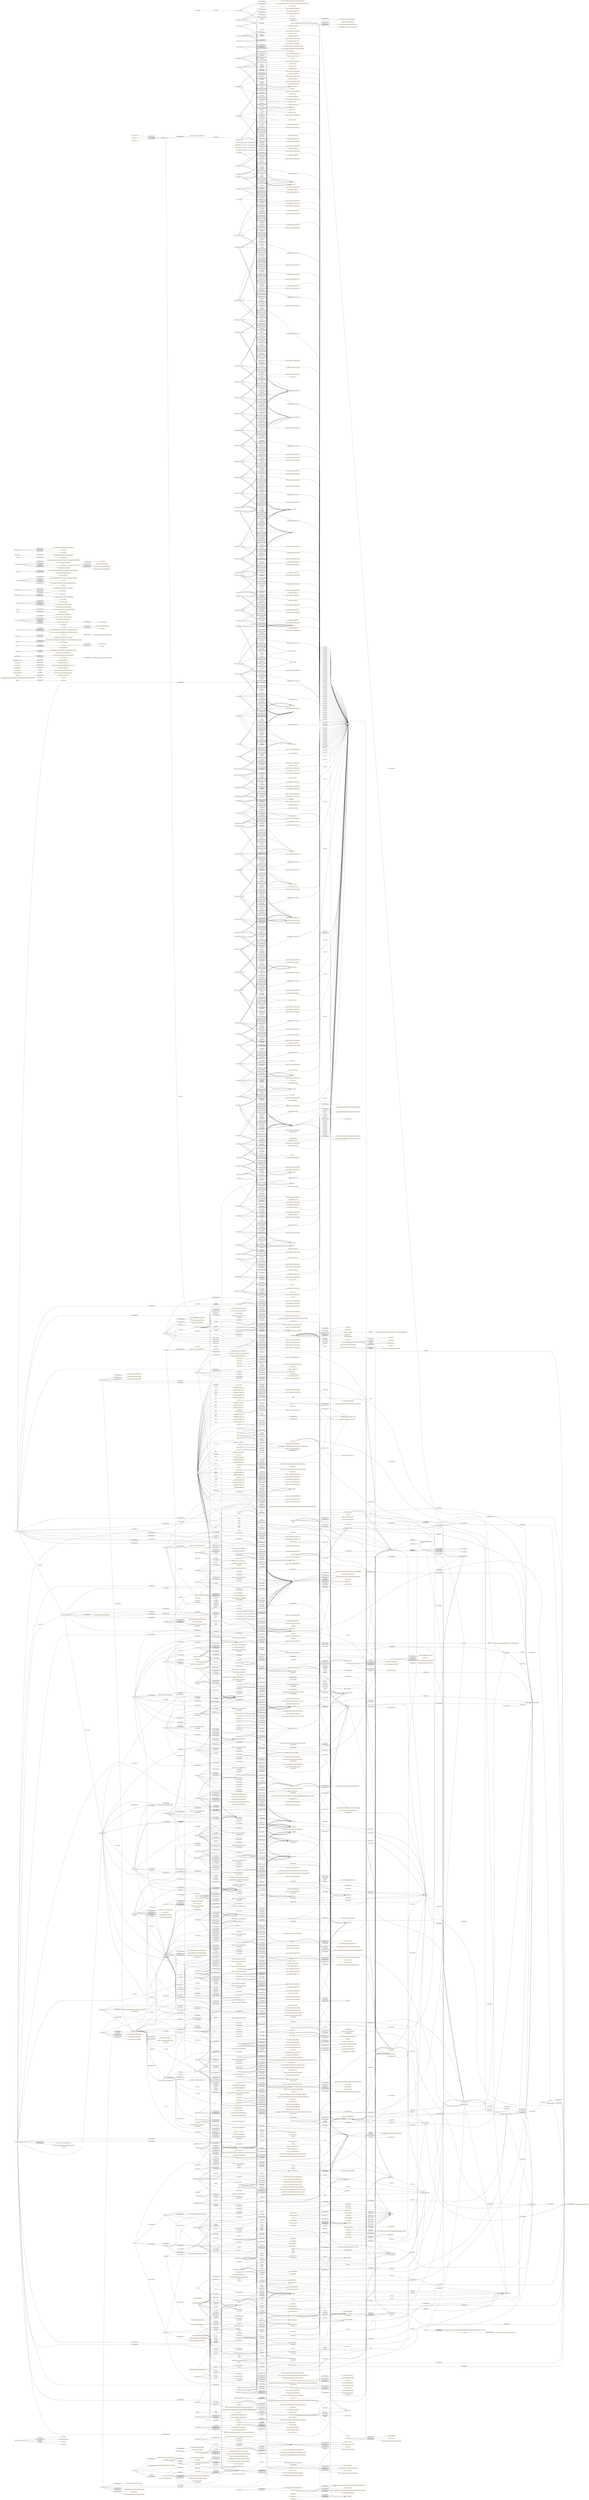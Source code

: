 digraph ar2dtool_diagram { 
rankdir=LR;
size="1501"
node [shape = rectangle, color="orange"]; "foaf:Document" "sto:Concern" "dul:Entity" "om2:Unit" ":Perspective" "6b9899fc:16b31fb30be:-7ffc" "om2:Measure" "sto:TechnicalCommittee" "deo:Motivation" "dcterms:Agent" "sto:InternationalClassificationForStandards" "_:genid-nodeid-genid-5f6a4f5492e8461abebcf6b213a2fbfb-6780A905CC831CAB4C4E310C38E6329A" "sto:ISA95Level" "sto:Viewpoint" "sto:TechnicalSpecification" "sto:Domain" "dcterms:LinguisticSystem" "sto:Standard" "sto:Publication" "foaf:thing" "dbo:Place" "sto:TechnicalReport" "sto:StandardOrganization" "foaf:Agent" "6b9899fc:16b31fb30be:-7fea" "sto:BdvaConcern" "sto:StandardPart" "sto:StandardizationFramework" "rami:RAMIITLayer" "dul:Collection" "6b9899fc:16b31fb30be:-7fe3" "6b9899fc:16b31fb30be:-7ff2" "6b9899fc:16b31fb30be:-7ff6" "dbo:Country" "sto:StandardClassification" "rami:RAMIHierarchyLevel" "idsram:Layer" "_:genid-nodeid-genid-5f6a4f5492e8461abebcf6b213a2fbfb-BC02D6D577959D2E50915234BD3962BF" ; /*classes style*/
	"sto:eClassAssoc" -> "dbr:Cologne" [ label = "sto:hasHeadquaterIn" ];
	"sto:eClassAssoc" -> "https://www.eclass.eu" [ label = "sto:hasOfficialResource" ];
	"sto:eClassAssoc" -> "https://www.wikiwand.com/de/ECl@ss" [ label = "sto:hasWikipediaArticle" ];
	"sto:IEC_60870_P5_S101_2003" -> "sto:IEC" [ label = "sto:hasPublisher" ];
	"sto:IEC_60870_P5_S101_2003" -> "https://dbpedia.org/resource/IEC_60870" [ label = "sto:hasDBpediaResource" ];
	"sto:IEC_60870_P5_S101_2003" -> "https://webstore.iec.ch/publication/23822" [ label = "sto:hasOfficialResource" ];
	"sto:IEC_60870_P5_S101_2003" -> "sto:FileSizeIEC_60870_P5_S101_2003" [ label = "sto:hasFileSize" ];
	"sto:IEC_60870_P5_S101_2003" -> "https://en.wikipedia.org/wiki/IEC_60870" [ label = "sto:hasWikipediaArticle" ];
	"sto:IEC_60870_P5_S101_2003" -> "sto:ICS_33_200" [ label = "sto:hasICS" ];
	"sto:IEC_60870_P5_S101_2003" -> "lang:eng" [ label = "sto:hasAvailableLanguage" ];
	"sto:IEC_60870_P5_S101_2003" -> "sto:TC_57" [ label = "sto:hasTechnicalCommittee" ];
	"sto:PlatformIndustry40" -> "sto:RAMI" [ label = "dul:associatedWith" ];
	"sto:FileSizeIEC_61506" -> "om2:kilobyte" [ label = "om2:hasUnit" ];
	"sto:Identification" -> "sto:IdentityManagement" [ label = "dul:isPartOf" ];
	"sto:RFC_1122" -> "https://tools.ietf.org/html/rfc1122" [ label = "sto:hasOfficialResource" ];
	"sto:RFC_1122" -> "sto:IETF" [ label = "sto:hasPublisher" ];
	"sto:RFC_1122" -> "iira:NetworkLayer" [ label = "sto:hasClassification" ];
	"sto:RFC_1122" -> "iira:Connectivity" [ label = "sto:hasClassification" ];
	"sto:IEC_29100" -> "sto:ISO_29100" [ label = "owl:sameAs" ];
	"sto:IEC_60027_2006" -> "https://webstore.iec.ch/publication/96" [ label = "sto:hasOfficialResource" ];
	"sto:IEC_60027_2006" -> "sto:FileSizeIEC_60027_2006" [ label = "sto:hasFileSize" ];
	"sto:IEC_60027_2006" -> "sto:IEC" [ label = "sto:hasPublisher" ];
	"sto:IEC_60027_2006" -> "lang:eng" [ label = "sto:hasAvailableLanguage" ];
	"sto:IEC_60027_2006" -> "lang:spa" [ label = "sto:hasAvailableLanguage" ];
	"sto:IEC_60027_2006" -> "https://en.wikipedia.org/wiki/IEC_60027" [ label = "sto:hasWikipediaArticle" ];
	"sto:IEC_60027_2006" -> "http://dbpedia.org/page/IEC_60027" [ label = "sto:hasDBpediaResource" ];
	"sto:IEC_60027_2006" -> "sto:TC_25" [ label = "sto:hasTechnicalCommittee" ];
	"sto:IEC_60027_2006" -> "sto:ICS_01_060" [ label = "sto:hasICS" ];
	"sto:IEC_60027_2006" -> "lang:fra" [ label = "sto:hasAvailableLanguage" ];
	"sto:IEC_61400_P25_2" -> "sto:ICS_27_180" [ label = "sto:hasICS" ];
	"sto:IEC_61400_P25_2" -> "https://webstore.iec.ch/publication/22813" [ label = "sto:hasOfficialResource" ];
	"sto:IEC_61400_P25_2" -> "lang:fra" [ label = "sto:hasAvailableLanguage" ];
	"sto:IEC_61400_P25_2" -> "sto:FileSizeIEC_61400_P25_2" [ label = "sto:hasFileSize" ];
	"sto:IEC_61400_P25_2" -> "sto:TC_88" [ label = "sto:hasTechnicalCommittee" ];
	"sto:IEC_61400_P25_2" -> "sto:IEC" [ label = "sto:hasPublisher" ];
	"sto:IEC_61400_P25_2" -> "lang:eng" [ label = "sto:hasAvailableLanguage" ];
	"sto:FileSizeIEC_60381_1978" -> "om2:kilobyte" [ label = "om2:hasUnit" ];
	"sto:BusinessProcessExecution" -> "sto:NISTInitiative" [ label = "sto:isDescribedin" ];
	"sto:ISO_22745-11" -> "sto:IndustrialAutomation" [ label = "sto:hasDomain" ];
	"sto:ISO_22745-11" -> "sto:ProductCatalogData" [ label = "sto:hasClassification" ];
	"sto:ISO_22745-11" -> "rami:Product" [ label = "sto:hasClassification" ];
	"sto:ISO_22745-11" -> "rami:Asset" [ label = "sto:hasClassification" ];
	"sto:ISO_22745-11" -> "https://www.iso.org/standard/53999.html" [ label = "sto:hasOfficialResource" ];
	"sto:ISO_22745-11" -> "sto:ISO" [ label = "sto:hasPublisher" ];
	"sto:IEC_60286_4_2013" -> "sto:TC_40" [ label = "sto:hasTechnicalCommittee" ];
	"sto:IEC_60286_4_2013" -> "sto:IEC" [ label = "sto:hasPublisher" ];
	"sto:IEC_60286_4_2013" -> "sto:ICS_31_020" [ label = "sto:hasICS" ];
	"sto:IEC_60286_4_2013" -> "https://webstore.iec.ch/publication/1259" [ label = "sto:hasOfficialResource" ];
	"sto:IEC_60286_4_2013" -> "lang:eng" [ label = "sto:hasAvailableLanguage" ];
	"sto:IEC_60286_4_2013" -> "sto:FileSizeIEC_60286_4_2013" [ label = "sto:hasFileSize" ];
	"sto:IEC_60286_4_2013" -> "sto:ICS_31_240" [ label = "sto:hasICS" ];
	"sto:IEC_60286_4_2013" -> "lang:fra" [ label = "sto:hasAvailableLanguage" ];
	"sto:BPMN" -> "sto:OMG" [ label = "sto:hasDeveloper" ];
	"sto:BPMN" -> "http://dbpedia.org/page/Business_Process_Model_and_Notation" [ label = "sto:hasDBpediaResource" ];
	"sto:BPMN" -> "sto:SCM" [ label = "sto:hasClassification" ];
	"sto:BPMN" -> "https://en.wikipedia.org/wiki/Business_Process_Model_and_Notation" [ label = "sto:hasWikipediaArticle" ];
	"sto:BPMN" -> "http://www.bpmn.org/" [ label = "sto:hasOfficialResource" ];
	"sto:ISO_15531" -> "https://www.iso.org/standard/28144.html" [ label = "sto:hasOfficialResource" ];
	"sto:ISO_15531" -> "sto:ISO" [ label = "sto:hasPublisher" ];
	"sto:ISO_15531" -> "sto:IndustrialProcessMeasurementControl" [ label = "sto:hasDomain" ];
	"iira:DistributedDataManagement" -> "sto:IIRA" [ label = "sto:isDescribedin" ];
	"iira:DistributedDataManagement" -> "rami:Communication" [ label = "sto:alignesWith" ];
	"sto:FileSizeIEC_61334_1996_P4_S32" -> "om2:kilobyte" [ label = "om2:hasUnit" ];
	"sto:TrustedConnector" -> "https://arxiv.org/abs/1804.09442" [ label = "sto:hasOfficialResource" ];
	"sto:IEC_60839_P7_5" -> "sto:FileSizeIEC_60839_P7_5" [ label = "sto:hasFileSize" ];
	"sto:IEC_60839_P7_5" -> "sto:ICS_13_320" [ label = "sto:hasICS" ];
	"sto:IEC_60839_P7_5" -> "lang:fra" [ label = "sto:hasAvailableLanguage" ];
	"sto:IEC_60839_P7_5" -> "sto:TC_79" [ label = "sto:hasTechnicalCommittee" ];
	"sto:IEC_60839_P7_5" -> "lang:eng" [ label = "sto:hasAvailableLanguage" ];
	"sto:IEC_60839_P7_5" -> "https://webstore.iec.ch/publication/3673" [ label = "sto:hasOfficialResource" ];
	"sto:IEC_60839_P7_5" -> "sto:IEC" [ label = "sto:hasPublisher" ];
	"sto:IEC_62714" -> "https://www.automationml.org/" [ label = "sto:hasOfficialResource" ];
	"sto:IEC_62714" -> "sto:IEC_61360" [ label = "sto:relatedTo" ];
	"sto:IEC_62714" -> "sto:eClass" [ label = "sto:relatedTo" ];
	"sto:IEC_62714" -> "https://en.wikipedia.org/wiki/AutomationML" [ label = "sto:hasWikipediaArticle" ];
	"sto:IEC_62714" -> "sto:MathML" [ label = "sto:uses" ];
	"sto:IEC_62714" -> "sto:ProductionSystemEngineering" [ label = "sto:hasClassification" ];
	"sto:IEC_62714" -> "rami:Information" [ label = "sto:hasClassification" ];
	"sto:IEC_62714" -> "rami:FieldDevice" [ label = "sto:hasClassification" ];
	"sto:IEC_62714" -> "rami:Engineering" [ label = "sto:hasClassification" ];
	"sto:IEC_62714" -> "http://dbpedia.org/resource/AutomationML" [ label = "sto:hasDBpediaResource" ];
	"sto:IEC_62714" -> "sto:IEC" [ label = "sto:hasPublisher" ];
	"sto:IEC_62714" -> "sto:OpenLicenseDocument" [ label = "dcterms:license" ];
	"sto:IEC_62714" -> "sto:IEC_61987_X" [ label = "sto:relatedTo" ];
	"sto:IEC_62714" -> "rami:ControlDevice" [ label = "sto:hasClassification" ];
	"sto:IEC_62714" -> "rami:Product" [ label = "sto:hasClassification" ];
	"sto:IEC_62714" -> "sto:IEC_62541" [ label = "sto:relatedTo" ];
	"sto:IEC_62237" -> "sto:ProductionSystemModelData" [ label = "sto:hasClassification" ];
	"sto:IEC_62237" -> "rami:AdminShellGeneral" [ label = "sto:hasClassification" ];
	"sto:IEC_62237" -> "rami:FieldDevice" [ label = "sto:hasClassification" ];
	"sto:IEC_62237" -> "rami:WorkCenter" [ label = "sto:hasClassification" ];
	"sto:IEC_62237" -> "sto:IEC_62337" [ label = "sto:relatedTo" ];
	"sto:IEC_62237" -> "sto:IndustrialAutomation" [ label = "sto:hasDomain" ];
	"sto:IEC_62237" -> "rami:ControlDevice" [ label = "sto:hasClassification" ];
	"sto:IEC_62237" -> "rami:Station" [ label = "sto:hasClassification" ];
	"sto:IEC_62237" -> "sto:IEC" [ label = "sto:hasPublisher" ];
	"sto:IEC_62237" -> "https://webstore.iec.ch/publication/6626" [ label = "sto:hasOfficialResource" ];
	"iira:Scalability" -> "sto:Scalability" [ label = "sto:frames" ];
	"dcterms:description" -> "http://dublincore.org/usage/terms/history/#descriptionT-001" [ label = "dcterms:hasVersion" ];
	"dcterms:description" -> "dc11:description" [ label = "rdfs:subPropertyOf" ];
	"sto:FileSizeIEC_60839_P7_1" -> "om2:kilobyte" [ label = "om2:hasUnit" ];
	"sto:IEC_11404" -> "sto:ISO_11404" [ label = "owl:sameAs" ];
	"sto:hasPreviousVersion" -> "sto:relatedTo" [ label = "rdfs:subPropertyOf" ];
	"sto:IEC_15408" -> "sto:ISO_15408" [ label = "owl:sameAs" ];
	"sto:FileSizeIEC_60050_1984" -> "om2:kilobyte" [ label = "om2:hasUnit" ];
	"sto:ID4me" -> "https://id4me.org/files/ID4me_Technical_Overview_v1.3.pdf" [ label = "sto:hasOfficialResource" ];
	"sto:ID4me" -> "sto:IdentityManagement" [ label = "i40:hasTargetConcern" ];
	"sto:ID4me" -> "sto:Identification" [ label = "i40:hasTargetConcern" ];
	"sto:ENISA_CloudComputing" -> "https://resilience.enisa.europa.eu/cloud-security-and-resilience/publications/cloud-computing-benefits-risks-and-recommendations-for-information-security" [ label = "sto:hasOfficialResource" ];
	"sto:ENISA_CloudComputing" -> "iira:Security" [ label = "sto:hasClassification" ];
	"sto:ENISA_CloudComputing" -> "sto:ENISA" [ label = "sto:hasPublisher" ];
	"sto:FileSizeIEC_60870_P5_S6_2006" -> "om2:kilobyte" [ label = "om2:hasUnit" ];
	"sto:IEC_62279" -> "https://webstore.iec.ch/publication/22781" [ label = "sto:hasOfficialResource" ];
	"sto:IEC_62279" -> "sto:IEC" [ label = "sto:hasPublisher" ];
	"sto:IEC_62279" -> "sto:ITSecurity" [ label = "sto:hasDomain" ];
	"sto:IEC_62279" -> "iira:Safety" [ label = "sto:hasClassification" ];
	"sto:ProductionLifeCycleDataManagement" -> "sto:NISTInitiative" [ label = "sto:isDescribedin" ];
	"sto:IEC_61334_P4_S511_2000" -> "sto:FileSizeIEC_61334_2000_P4_S511" [ label = "sto:hasFileSize" ];
	"sto:IEC_61334_P4_S511_2000" -> "https://dbpedia.org/resource/IEC_61334" [ label = "sto:hasDBpediaResource" ];
	"sto:IEC_61334_P4_S511_2000" -> "sto:TC_57" [ label = "sto:hasTechnicalCommittee" ];
	"sto:IEC_61334_P4_S511_2000" -> "sto:IEC" [ label = "sto:hasPublisher" ];
	"sto:IEC_61334_P4_S511_2000" -> "lang:fra" [ label = "sto:hasAvailableLanguage" ];
	"sto:IEC_61334_P4_S511_2000" -> "sto:ICS_33_040_40" [ label = "sto:hasICS" ];
	"sto:IEC_61334_P4_S511_2000" -> "https://webstore.iec.ch/publication/5305" [ label = "sto:hasOfficialResource" ];
	"sto:IEC_61334_P4_S511_2000" -> "sto:ICS_33_200" [ label = "sto:hasICS" ];
	"sto:IEC_61334_P4_S511_2000" -> "lang:eng" [ label = "sto:hasAvailableLanguage" ];
	"sto:IEC_61334_P4_S511_2000" -> "https://en.wikipedia.org/wiki/IEC_61334" [ label = "sto:hasWikipediaArticle" ];
	"sto:DataMarkets" -> "sto:DataEconomy" [ label = "dul:isPartOf" ];
	"sto:FileSizeIEC_60870_P6_S701_1998" -> "om2:kilobyte" [ label = "om2:hasUnit" ];
	"sto:IEC_61334_P4_S41_1996" -> "sto:ICS_29_240_20" [ label = "sto:hasICS" ];
	"sto:IEC_61334_P4_S41_1996" -> "sto:FileSizeIEC_61334_1996_P4_S41" [ label = "sto:hasFileSize" ];
	"sto:IEC_61334_P4_S41_1996" -> "sto:TC_57" [ label = "sto:hasTechnicalCommittee" ];
	"sto:IEC_61334_P4_S41_1996" -> "sto:ICS_33_200" [ label = "sto:hasICS" ];
	"sto:IEC_61334_P4_S41_1996" -> "lang:eng" [ label = "sto:hasAvailableLanguage" ];
	"sto:IEC_61334_P4_S41_1996" -> "sto:IEC" [ label = "sto:hasPublisher" ];
	"sto:IEC_61334_P4_S41_1996" -> "https://dbpedia.org/resource/IEC_61334" [ label = "sto:hasDBpediaResource" ];
	"sto:IEC_61334_P4_S41_1996" -> "https://en.wikipedia.org/wiki/IEC_61334" [ label = "sto:hasWikipediaArticle" ];
	"sto:IEC_61334_P4_S41_1996" -> "lang:fra" [ label = "sto:hasAvailableLanguage" ];
	"sto:IEC_61334_P4_S41_1996" -> "https://webstore.iec.ch/publication/5303" [ label = "sto:hasOfficialResource" ];
	"sto:IEC_61334_P4_S33_1998" -> "sto:FileSizeIEC_61334_1998_P4_S3" [ label = "sto:hasFileSize" ];
	"sto:IEC_61334_P4_S33_1998" -> "https://en.wikipedia.org/wiki/IEC_61334" [ label = "sto:hasWikipediaArticle" ];
	"sto:IEC_61334_P4_S33_1998" -> "lang:fra" [ label = "sto:hasAvailableLanguage" ];
	"sto:IEC_61334_P4_S33_1998" -> "https://dbpedia.org/resource/IEC_61334" [ label = "sto:hasDBpediaResource" ];
	"sto:IEC_61334_P4_S33_1998" -> "lang:eng" [ label = "sto:hasAvailableLanguage" ];
	"sto:IEC_61334_P4_S33_1998" -> "sto:IEC" [ label = "sto:hasPublisher" ];
	"sto:IEC_61334_P4_S33_1998" -> "https://webstore.iec.ch/publication/5302" [ label = "sto:hasOfficialResource" ];
	"sto:IEC_61334_P4_S33_1998" -> "sto:ICS_33_200" [ label = "sto:hasICS" ];
	"sto:IEC_61334_P4_S33_1998" -> "sto:ICS_29_240_20" [ label = "sto:hasICS" ];
	"sto:IEC_61334_P4_S33_1998" -> "sto:TC_57" [ label = "sto:hasTechnicalCommittee" ];
	"sto:NERC" -> "https://wikipedia.org/wiki/North_American_Electric_Reliability_Corporation" [ label = "sto:hasWikipediaArticle" ];
	"sto:NERC" -> "https://www.nerc.com/Pages/default.aspx" [ label = "rdfs:seeAlso" ];
	"iira:Security" -> "sto:IIC" [ label = "sto:hasPublisher" ];
	"iira:Security" -> "sto:Security" [ label = "sto:frames" ];
	"iira:Security" -> "sto:Identification" [ label = "sto:frames" ];
	"iira:ImplementationViewpoint" -> "sto:IIRA" [ label = "sto:isDescribedin" ];
	"iira:ImplementationViewpoint" -> "idsram:SystemLayer" [ label = "dul:associatedWith" ];
	"sto:hasPublisher" -> "sto:irlan" [ label = "dcterms:creator" ];
	"sto:hasPublisher" -> "foaf:maker" [ label = "rdfs:subPropertyOf" ];
	"sto:BdvaCloudAndHighPerformanceComputing" -> "iira:ApplicationDomain" [ label = "sto:alignesWith" ];
	"sto:BdvaCloudAndHighPerformanceComputing" -> "sto:MachineLearning" [ label = "sto:frames" ];
	"sto:BdvaCloudAndHighPerformanceComputing" -> "sto:BdvaSira" [ label = "sto:isDescribedin" ];
	"sto:BdvaCloudAndHighPerformanceComputing" -> "sto:CloudComputing" [ label = "sto:frames" ];
	"sto:BdvaCloudAndHighPerformanceComputing" -> "sto:BigDataApplications" [ label = "sto:frames" ];
	"sto:BdvaCloudAndHighPerformanceComputing" -> "sto:DataPublishing" [ label = "sto:frames" ];
	"sto:ISO_1101" -> "rami:Asset" [ label = "sto:hasClassification" ];
	"sto:ISO_1101" -> "https://www.iso.org/standard/66777.html" [ label = "sto:hasOfficialResource" ];
	"sto:ISO_1101" -> "sto:ModelingPractice" [ label = "sto:hasClassification" ];
	"sto:ISO_1101" -> "sto:ISO" [ label = "sto:hasPublisher" ];
	"sto:ISO_1101" -> "rami:Product" [ label = "sto:hasClassification" ];
	"sto:IEC_60870_P6_S501_1995" -> "https://dbpedia.org/resource/IEC_60870" [ label = "sto:hasDBpediaResource" ];
	"sto:IEC_60870_P6_S501_1995" -> "lang:fra" [ label = "sto:hasAvailableLanguage" ];
	"sto:IEC_60870_P6_S501_1995" -> "sto:TC_57" [ label = "sto:hasTechnicalCommittee" ];
	"sto:IEC_60870_P6_S501_1995" -> "https://en.wikipedia.org/wiki/IEC_60870" [ label = "sto:hasWikipediaArticle" ];
	"sto:IEC_60870_P6_S501_1995" -> "lang:eng" [ label = "sto:hasAvailableLanguage" ];
	"sto:IEC_60870_P6_S501_1995" -> "sto:IEC" [ label = "sto:hasPublisher" ];
	"sto:IEC_60870_P6_S501_1995" -> "sto:ICS_33_200" [ label = "sto:hasICS" ];
	"sto:IEC_60870_P6_S501_1995" -> "sto:FileSizeIEC_60870_P6_S501_1995" [ label = "sto:hasFileSize" ];
	"sto:IEC_60870_P6_S501_1995" -> "https://webstore.iec.ch/publication/3758" [ label = "sto:hasOfficialResource" ];
	"sto:relatedTo" -> "sto:irlan" [ label = "dcterms:creator" ];
	"sto:IEC_24760" -> "sto:ITSecurity" [ label = "sto:hasDomain" ];
	"sto:IEC_24760" -> "rami:Information" [ label = "sto:hasClassification" ];
	"sto:IEC_24760" -> "rami:ControlDevice" [ label = "sto:hasClassification" ];
	"sto:IEC_24760" -> "rami:FieldDevice" [ label = "sto:hasClassification" ];
	"sto:IEC_24760" -> "rami:Safety" [ label = "sto:hasClassification" ];
	"sto:IEC_24760" -> "rami:Station" [ label = "sto:hasClassification" ];
	"sto:IEC_24760" -> "iira:Security" [ label = "sto:hasClassification" ];
	"sto:IEC_24760" -> "https://www.iso.org/standard/57914.html" [ label = "sto:hasOfficialResource" ];
	"sto:IEC_24760" -> "rami:Security" [ label = "sto:hasClassification" ];
	"sto:IEC_24760" -> "sto:ProductModelDataExchange" [ label = "sto:hasClassification" ];
	"sto:IEC_24760" -> "sto:IEC" [ label = "sto:hasPublisher" ];
	"sto:IEC_24760" -> "rami:Product" [ label = "sto:hasClassification" ];
	"sto:IEC_24760" -> "sto:IEC_62443" [ label = "sto:relatedTo" ];
	"sto:IEC_24760" -> "sto:Identification" [ label = "sto:alignesWith" ];
	"sto:IEC_24760" -> "sto:ISO_24760" [ label = "owl:sameAs" ];
	"sto:IEC_61310_P3" -> "lang:spa" [ label = "sto:hasAvailableLanguage" ];
	"sto:IEC_61310_P3" -> "https://webstore.iec.ch/publication/5265" [ label = "sto:hasOfficialResource" ];
	"sto:IEC_61310_P3" -> "lang:fra" [ label = "sto:hasAvailableLanguage" ];
	"sto:IEC_61310_P3" -> "lang:eng" [ label = "sto:hasAvailableLanguage" ];
	"sto:IEC_61310_P3" -> "sto:ICS_13_110" [ label = "sto:hasICS" ];
	"sto:IEC_61310_P3" -> "sto:IEC" [ label = "sto:hasPublisher" ];
	"sto:IEC_61310_P3" -> "sto:FileSizeIEC_61310_P3" [ label = "sto:hasFileSize" ];
	"sto:IEC_61310_P3" -> "sto:TC_44" [ label = "sto:hasTechnicalCommittee" ];
	"sto:ETSI" -> "dbr:Valbonne" [ label = "sto:hasHeadquaterIn" ];
	"sto:ETSI" -> "https://en.wikipedia.org/wiki/ETSI" [ label = "sto:hasWikipediaArticle" ];
	"sto:ETSI" -> "http://www.etsi.org/" [ label = "sto:hasOfficialResource" ];
	"sto:ETSI" -> "http://dbpedia.org/resource/ETSI" [ label = "sto:hasDBpediaResource" ];
	"sto:DIN_EN_61511" -> "sto:DIN" [ label = "sto:hasPublisher" ];
	"sto:DIN_EN_61511" -> "idsram:Certification" [ label = "sto:hasClassification" ];
	"sto:DIN_EN_61511" -> "sto:Safety" [ label = "sto:hasClassification" ];
	"sto:ISO_8062-4" -> "rami:Product" [ label = "sto:hasClassification" ];
	"sto:ISO_8062-4" -> "https://www.iso.org/standard/60774.html" [ label = "sto:hasOfficialResource" ];
	"sto:ISO_8062-4" -> "sto:ProductionSystemModelData" [ label = "sto:hasClassification" ];
	"sto:ISO_8062-4" -> "sto:ISO" [ label = "sto:hasPublisher" ];
	"sto:ISO_8062-4" -> "rami:Asset" [ label = "sto:hasClassification" ];
	"sto:ISO_8062-4" -> "sto:ISO_10303" [ label = "sto:relatedTo" ];
	"sto:NIST_800-144" -> "sto:NIST" [ label = "sto:hasPublisher" ];
	"sto:NIST_800-144" -> "https://csrc.nist.gov/publications/detail/sp/800-144/final" [ label = "sto:hasOfficialResource" ];
	"sto:NIST_800-144" -> "iira:Security" [ label = "sto:hasClassification" ];
	"sto:IEC_60255_151_2009" -> "https://webstore.iec.ch/publication/1166" [ label = "sto:hasOfficialResource" ];
	"sto:IEC_60255_151_2009" -> "sto:TC_95" [ label = "sto:hasTechnicalCommittee" ];
	"sto:IEC_60255_151_2009" -> "lang:eng" [ label = "sto:hasAvailableLanguage" ];
	"sto:IEC_60255_151_2009" -> "sto:ICS_29_120_70" [ label = "sto:hasICS" ];
	"sto:IEC_60255_151_2009" -> "sto:IEC" [ label = "sto:hasPublisher" ];
	"sto:IEC_60255_151_2009" -> "lang:fra" [ label = "sto:hasAvailableLanguage" ];
	"sto:IEC_60255_151_2009" -> "sto:FileSizeIEC_60255_151_2009" [ label = "sto:hasFileSize" ];
	"sto:PublicLicenseDocument" -> "https://en.wikipedia.org/wiki/Public_copyright_license" [ label = "rdfs:seeAlso" ];
	"sto:ISO_5459" -> "https://www.iso.org/standard/40358.html" [ label = "sto:hasOfficialResource" ];
	"sto:ISO_5459" -> "rami:Asset" [ label = "sto:hasClassification" ];
	"sto:ISO_5459" -> "sto:ISO" [ label = "sto:hasPublisher" ];
	"sto:ISO_5459" -> "rami:Product" [ label = "sto:hasClassification" ];
	"sto:ISO_5459" -> "sto:M2M" [ label = "sto:hasDomain" ];
	"sto:ISO_5459" -> "sto:ModelingPractice" [ label = "sto:hasClassification" ];
	"sto:IEC_61400" -> "https://webstore.iec.ch/publication/26603" [ label = "sto:hasOfficialResource" ];
	"sto:IEC_61400" -> "http://dbpedia.org/page/IEC_61400" [ label = "sto:hasDBpediaResource" ];
	"sto:IEC_61400" -> "sto:IEC" [ label = "sto:hasPublisher" ];
	"sto:IEC_60255_2013" -> "lang:eng" [ label = "sto:hasAvailableLanguage" ];
	"sto:IEC_60255_2013" -> "sto:TC_95" [ label = "sto:hasTechnicalCommittee" ];
	"sto:IEC_60255_2013" -> "sto:ICS_29_120_70" [ label = "sto:hasICS" ];
	"sto:IEC_60255_2013" -> "lang:fra" [ label = "sto:hasAvailableLanguage" ];
	"sto:IEC_60255_2013" -> "sto:FileSizeIEC_60255_2013" [ label = "sto:hasFileSize" ];
	"sto:IEC_60255_2013" -> "sto:IEC" [ label = "sto:hasPublisher" ];
	"sto:IEC_60255_2013" -> "https://webstore.iec.ch/publication/1172" [ label = "sto:hasOfficialResource" ];
	"sto:FileSizeIEC_61691_P6" -> "om2:kilobyte" [ label = "om2:hasUnit" ];
	"sto:IIC" -> "sto:IIRA" [ label = "dul:associatedWith" ];
	"sto:RFC_7642" -> "sto:FiwareSecurity" [ label = "sto:hasClassification" ];
	"sto:RFC_7642" -> "sto:IETF" [ label = "sto:hasDeveloper" ];
	"sto:RFC_7642" -> "sto:IETF" [ label = "sto:hasPublisher" ];
	"sto:RFC_7642" -> "sto:IdentityManagement" [ label = "i40:hasTargetConcern" ];
	"sto:RFC_7642" -> "https://tools.ietf.org/html/draft-ietf-scim-use-cases-08" [ label = "sto:hasOfficialResource" ];
	"iira:BusinessViewpoint" -> "sto:IIRA" [ label = "sto:isDescribedin" ];
	"sto:GPLv2" -> "https://opcfoundation.org/license/gpl.htm" [ label = "rdfs:seeAlso" ];
	"sto:IEC_60864_P1" -> "lang:eng" [ label = "sto:hasAvailableLanguage" ];
	"sto:IEC_60864_P1" -> "sto:TC_103" [ label = "sto:hasTechnicalCommittee" ];
	"sto:IEC_60864_P1" -> "https://webstore.iec.ch/publication/3727" [ label = "sto:hasOfficialResource" ];
	"sto:IEC_60864_P1" -> "sto:ICS_33_060_20" [ label = "sto:hasICS" ];
	"sto:IEC_60864_P1" -> "sto:ICS_33_200" [ label = "sto:hasICS" ];
	"sto:IEC_60864_P1" -> "sto:FileSizeIEC_60864_P1" [ label = "sto:hasFileSize" ];
	"sto:IEC_60864_P1" -> "lang:fra" [ label = "sto:hasAvailableLanguage" ];
	"sto:IEC_60864_P1" -> "sto:IEC" [ label = "sto:hasPublisher" ];
	"sto:IEC_61010_P2_S202_2016" -> "sto:ICS_19_020" [ label = "sto:hasICS" ];
	"sto:IEC_61010_P2_S202_2016" -> "lang:eng" [ label = "sto:hasAvailableLanguage" ];
	"sto:IEC_61010_P2_S202_2016" -> "https://webstore.iec.ch/publication/25399" [ label = "sto:hasOfficialResource" ];
	"sto:IEC_61010_P2_S202_2016" -> "sto:IEC" [ label = "sto:hasPublisher" ];
	"sto:IEC_61010_P2_S202_2016" -> "lang:fra" [ label = "sto:hasAvailableLanguage" ];
	"sto:IEC_61010_P2_S202_2016" -> "sto:TC_65" [ label = "sto:hasTechnicalCommittee" ];
	"sto:IEC_61010_P2_S202_2016" -> "sto:ICS_13_110" [ label = "sto:hasICS" ];
	"sto:IEC_61010_P2_S202_2016" -> "sto:FileSizeIEC_61010_P2_S202_2016" [ label = "sto:hasFileSize" ];
	"sto:IEC_61010_P2_S202_2016" -> "sto:ICS_17_020" [ label = "sto:hasICS" ];
	"sto:FileSizeIEC_61334_2001_P4_S512" -> "om2:kilobyte" [ label = "om2:hasUnit" ];
	"sto:ISO_9000" -> "sto:CrossLevel" [ label = "sto:hasClassification" ];
	"sto:ISO_9000" -> "http://dbpedia.org/page/ISO_9000" [ label = "sto:hasDBpediaResource" ];
	"sto:ISO_9000" -> "https://www.iso.org/iso-9001-quality-management.html" [ label = "sto:hasOfficialResource" ];
	"sto:ISO_9000" -> "https://en.wikipedia.org/wiki/ISO_9000" [ label = "sto:hasWikipediaArticle" ];
	"sto:ISO_9000" -> "idsram:Certification" [ label = "sto:hasClassification" ];
	"sto:ISO_9000" -> "sto:ISO" [ label = "sto:hasPublisher" ];
	"sto:ISO_20547-3" -> "https://www.iso.org/standard/71277.html" [ label = "sto:hasOfficialResource" ];
	"sto:ISO_20547-3" -> "sto:ISO" [ label = "sto:hasPublisher" ];
	"sto:ISO_20547-3" -> "sto:IEC" [ label = "sto:hasPublisher" ];
	"sto:openAAS" -> "sto:AdministrationShell" [ label = "dul:associatedWith" ];
	"sto:IEC_61690_P2_2000" -> "https://webstore.iec.ch/publication/5724" [ label = "sto:hasOfficialResource" ];
	"sto:IEC_61690_P2_2000" -> "sto:FileSizeIEC_61690_P2_2000" [ label = "sto:hasFileSize" ];
	"sto:IEC_61690_P2_2000" -> "sto:IEC" [ label = "sto:hasPublisher" ];
	"sto:IEC_61690_P2_2000" -> "lang:fra" [ label = "sto:hasAvailableLanguage" ];
	"sto:IEC_61690_P2_2000" -> "sto:TC_91" [ label = "sto:hasTechnicalCommittee" ];
	"sto:IEC_61690_P2_2000" -> "sto:ICS_35_240_50" [ label = "sto:hasICS" ];
	"sto:IEC_61690_P2_2000" -> "lang:eng" [ label = "sto:hasAvailableLanguage" ];
	"sto:FileSizeIEC_60946" -> "om2:kilobyte" [ label = "om2:hasUnit" ];
	"sto:ANSI" -> "http://dbpedia.org/resource#Washington,_D.C." [ label = "sto:hasHeadquaterIn" ];
	"sto:ANSI" -> "http://dbpedia.org/resource/American_National_Standards_Institute" [ label = "sto:hasDBpediaResource" ];
	"sto:ANSI" -> "https://en.wikipedia.org/wiki/American_National_Standards_Institute?oldformat=true" [ label = "sto:hasWikipediaArticle" ];
	"sto:ANSI" -> "https://www.ansi.org/" [ label = "sto:hasOfficialResource" ];
	"sto:IEC_62443" -> "sto:PrivateLicenseDocument" [ label = "dcterms:license" ];
	"sto:IEC_62443" -> "sto:ANSI" [ label = "sto:hasPublisher" ];
	"sto:IEC_62443" -> "sto:ANSI" [ label = "sto:hasDeveloper" ];
	"sto:IEC_62443" -> "sto:Identification" [ label = "sto:alignesWith" ];
	"sto:IEC_62443" -> "https://en.wikipedia.org/wiki/Cyber_security_standards#ISA.2FIEC-62443_.28formerly_ISA-99.29" [ label = "sto:hasWikipediaArticle" ];
	"sto:IEC_62443" -> "rami:Security" [ label = "sto:hasClassification" ];
	"sto:IEC_62443" -> "iira:Security" [ label = "sto:hasClassification" ];
	"sto:IEC_62443" -> "sto:IEC" [ label = "sto:hasPublisher" ];
	"sto:IEC_62443" -> "idsram:Certification" [ label = "sto:hasClassification" ];
	"sto:IEC_62443" -> "https://webstore.iec.ch/publication/7029" [ label = "sto:hasOfficialResource" ];
	"sto:IEC_62443" -> "http://dbpedia.org/page/Cyber_security_standards#ISA/IEC-62443_(formerly_ISA-99)" [ label = "sto:hasDBpediaResource" ];
	"sto:IEC_62443" -> "sto:CrossLevel" [ label = "sto:hasClassification" ];
	"sto:IEC_62443" -> "sto:ISA" [ label = "sto:hasDeveloper" ];
	"sto:IEC_62443" -> "sto:ISA" [ label = "sto:hasPublisher" ];
	"sto:IEC_62443" -> "https://webstore.iec.ch/publication/7033" [ label = "sto:hasOfficialResource" ];
	"sto:ManufacturingModelData" -> "sto:NISTInitiative" [ label = "sto:isDescribedin" ];
	"dul:isComponentOf" -> "sto:relatedTo" [ label = "rdfs:subPropertyOf" ];
	"sto:ModBus" -> "rami:Integration" [ label = "sto:hasClassification" ];
	"sto:ModBus" -> "sto:SE" [ label = "sto:hasPublisher" ];
	"sto:ModBus" -> "http://dbpedia.org/page/Modbus" [ label = "sto:hasDBpediaResource" ];
	"sto:ModBus" -> "https://en.wikipedia.org/wiki/Modbus" [ label = "sto:hasWikipediaArticle" ];
	"sto:ModBus" -> "http://www.modbus.org/" [ label = "sto:hasOfficialResource" ];
	"sto:BdvaThingsAssetsSensorsActuators" -> "sto:BdvaSira" [ label = "sto:isDescribedin" ];
	"sto:BdvaThingsAssetsSensorsActuators" -> "sto:IoT" [ label = "sto:frames" ];
	"rami:Engineering" -> "sto:AdministrationShell" [ label = "sto:isDescribedin" ];
	"sto:IEC_60050_2013" -> "sto:IEC" [ label = "sto:hasPublisher" ];
	"sto:IEC_60050_2013" -> "sto:FileSizeIEC_60050_2013" [ label = "sto:hasFileSize" ];
	"sto:IEC_60050_2013" -> "sto:ICS_25_040_40" [ label = "sto:hasICS" ];
	"sto:IEC_60050_2013" -> "https://webstore.iec.ch/publication/194" [ label = "sto:hasOfficialResource" ];
	"sto:IEC_60050_2013" -> "lang:eng" [ label = "sto:hasAvailableLanguage" ];
	"sto:IEC_60050_2013" -> "sto:IEC_60050" [ label = "dul:isComponentOf" ];
	"sto:IEC_60050_2013" -> "sto:TC_1" [ label = "sto:hasTechnicalCommittee" ];
	"sto:IEC_60050_2013" -> "lang:fra" [ label = "sto:hasAvailableLanguage" ];
	"sto:IEC_60050_2013" -> "sto:ICS_01_040_07" [ label = "sto:hasICS" ];
	"sto:IEC_61804" -> "rami:Configuration" [ label = "sto:hasClassification" ];
	"sto:IEC_61804" -> "http://dbpedia.org/resource/Device_Description_Language" [ label = "sto:hasDBpediaResource" ];
	"sto:IEC_61804" -> "rami:ControlDevice" [ label = "sto:hasClassification" ];
	"sto:IEC_61804" -> "sto:IEC_62453" [ label = "sto:relatedTo" ];
	"sto:IEC_61804" -> "rami:FieldDevice" [ label = "sto:hasClassification" ];
	"sto:IEC_61804" -> "https://en.wikipedia.org/wiki/Device_Description_Language" [ label = "sto:hasWikipediaArticle" ];
	"sto:IEC_61804" -> "sto:IEC" [ label = "sto:hasPublisher" ];
	"sto:IEC_61804" -> "https://webstore.iec.ch/publication/5953" [ label = "sto:hasOfficialResource" ];
	"sto:IEC_61334_P4_S42_1996" -> "sto:ICS_29_240_20" [ label = "sto:hasICS" ];
	"sto:IEC_61334_P4_S42_1996" -> "https://en.wikipedia.org/wiki/IEC_61334" [ label = "sto:hasWikipediaArticle" ];
	"sto:IEC_61334_P4_S42_1996" -> "https://dbpedia.org/resource/IEC_61334" [ label = "sto:hasDBpediaResource" ];
	"sto:IEC_61334_P4_S42_1996" -> "sto:TC_57" [ label = "sto:hasTechnicalCommittee" ];
	"sto:IEC_61334_P4_S42_1996" -> "sto:ICS_33_200" [ label = "sto:hasICS" ];
	"sto:IEC_61334_P4_S42_1996" -> "https://webstore.iec.ch/publication/5304" [ label = "sto:hasOfficialResource" ];
	"sto:IEC_61334_P4_S42_1996" -> "sto:FileSizeIEC_61334_1996_P4_S42" [ label = "sto:hasFileSize" ];
	"sto:IEC_61334_P4_S42_1996" -> "sto:IEC" [ label = "sto:hasPublisher" ];
	"sto:IEC_61334_P4_S42_1996" -> "lang:eng" [ label = "sto:hasAvailableLanguage" ];
	"sto:IEC_61334_P4_S42_1996" -> "lang:fra" [ label = "sto:hasAvailableLanguage" ];
	"sto:IEC_61508" -> "iira:Safety" [ label = "sto:hasClassification" ];
	"sto:IEC_61508" -> "sto:IEC_61511" [ label = "sto:relatedTo" ];
	"sto:IEC_61508" -> "sto:IEC" [ label = "sto:hasPublisher" ];
	"sto:IEC_61508" -> "https://en.wikipedia.org/wiki/IEC_61508" [ label = "sto:hasWikipediaArticle" ];
	"sto:IEC_61508" -> "rami:Safety" [ label = "sto:hasClassification" ];
	"sto:IEC_61508" -> "http://dbpedia.org/resource/IEC_61508" [ label = "sto:hasDBpediaResource" ];
	"sto:IEC_61508" -> "http://www.iec.ch/functionalsafety/" [ label = "sto:hasOfficialResource" ];
	"sto:IEC_61508" -> "idsram:Certification" [ label = "sto:hasClassification" ];
	"sto:IEC_61508" -> "sto:PrivateLicenseDocument" [ label = "dcterms:license" ];
	"sto:IEC_61508" -> "sto:Safety" [ label = "i40:hasTargetConcern" ];
	"sto:NIST" -> "https://www.nist.gov/" [ label = "sto:hasOfficialResource" ];
	"sto:NIST" -> "http://dbpedia.org/page/National_Institute_of_Standards_and_Technology" [ label = "sto:hasDBpediaResource" ];
	"sto:NIST" -> "https://en.wikipedia.org/wiki/National_Institute_of_Standards_and_Technology" [ label = "sto:hasWikipediaArticle" ];
	"sto:NIST" -> "dbr:_Maryland" [ label = "sto:hasHeadquaterIn" ];
	"sto:NIST" -> "dbr:United_States" [ label = "sto:belongsTo" ];
	"sto:FileSizeIEC_60839_P7_7" -> "om2:kilobyte" [ label = "om2:hasUnit" ];
	"rami:RAMIITLayer" -> "6b9899fc:16b31fb30be:-7fea" [ label = "owl:equivalentClass" ];
	"sto:FileSizeIEC_60870_P5_S5_1995" -> "om2:kilobyte" [ label = "om2:hasUnit" ];
	"sto:SemanticInteroperability" -> "sto:Interoperability" [ label = "dul:isPartOf" ];
	"sto:FileSizeIEC_60864_P2" -> "om2:kilobyte" [ label = "om2:hasUnit" ];
	"sto:IEC_60870_P6_S502_1995" -> "https://dbpedia.org/resource/IEC_60870" [ label = "sto:hasDBpediaResource" ];
	"sto:IEC_60870_P6_S502_1995" -> "sto:IEC" [ label = "sto:hasPublisher" ];
	"sto:IEC_60870_P6_S502_1995" -> "lang:eng" [ label = "sto:hasAvailableLanguage" ];
	"sto:IEC_60870_P6_S502_1995" -> "https://webstore.iec.ch/publication/3759" [ label = "sto:hasOfficialResource" ];
	"sto:IEC_60870_P6_S502_1995" -> "sto:FileSizeIEC_60870_P6_S502_1995" [ label = "sto:hasFileSize" ];
	"sto:IEC_60870_P6_S502_1995" -> "lang:fra" [ label = "sto:hasAvailableLanguage" ];
	"sto:IEC_60870_P6_S502_1995" -> "sto:ICS_33_200" [ label = "sto:hasICS" ];
	"sto:IEC_60870_P6_S502_1995" -> "sto:TC_57" [ label = "sto:hasTechnicalCommittee" ];
	"sto:IEC_60870_P6_S502_1995" -> "https://en.wikipedia.org/wiki/IEC_60870" [ label = "sto:hasWikipediaArticle" ];
	"sto:ISO_26262" -> "http://dbpedia.org/resource/ISO_26262" [ label = "sto:hasDBpediaResource" ];
	"sto:ISO_26262" -> "iira:Safety" [ label = "sto:hasClassification" ];
	"sto:ISO_26262" -> "sto:Safety" [ label = "sto:hasClassification" ];
	"sto:ISO_26262" -> "https://www.iso.org/obp/ui/#iso:std:iso:26262:-1:ed-1:v1:en" [ label = "sto:hasOfficialResource" ];
	"sto:ISO_26262" -> "idsram:Certification" [ label = "sto:hasClassification" ];
	"sto:ISO_26262" -> "sto:ITSecurity" [ label = "sto:hasDomain" ];
	"sto:ISO_26262" -> "https://en.wikipedia.org/wiki/ISO_26262" [ label = "sto:hasWikipediaArticle" ];
	"sto:ISO_26262" -> "sto:ISO" [ label = "sto:hasPublisher" ];
	"sto:FileSizeIEC_61400_P25_5" -> "om2:kilobyte" [ label = "om2:hasUnit" ];
	"sto:FileSizeIEC_60870_P6_S503_2014" -> "om2:kilobyte" [ label = "om2:hasUnit" ];
	"sto:DMSC" -> "http://www.dmis.org/" [ label = "sto:hasOfficialResource" ];
	"sto:DMSC" -> "dbr:_Texas" [ label = "sto:hasHeadquaterIn" ];
	"sto:RFC_6750" -> "https://tools.ietf.org/html/rfc6750" [ label = "sto:hasOfficialResource" ];
	"sto:RFC_6750" -> "sto:IETF" [ label = "sto:hasPublisher" ];
	"sto:RFC_6750" -> "idsram:Security" [ label = "sto:hasClassification" ];
	"sto:IEC_61158" -> "sto:IEC_61784" [ label = "sto:relatedTo" ];
	"sto:IEC_61158" -> "https://en.wikipedia.org/wiki/Fieldbus" [ label = "sto:hasWikipediaArticle" ];
	"sto:IEC_61158" -> "http://dbpedia.org/page/Fieldbus" [ label = "sto:hasDBpediaResource" ];
	"sto:IEC_61158" -> "http://www.fieldbus.org/" [ label = "sto:hasOfficialResource" ];
	"sto:IEC_61158" -> "sto:IEC" [ label = "sto:hasPublisher" ];
	"sto:ISO_10303" -> "sto:ProductLifeCycleManagement" [ label = "sto:hasClassification" ];
	"sto:ISO_10303" -> "http://dbpedia.org/page/ISO_10303" [ label = "sto:hasDBpediaResource" ];
	"sto:ISO_10303" -> "sto:ISO" [ label = "sto:hasPublisher" ];
	"sto:ISO_10303" -> "https://en.wikipedia.org/wiki/ISO_10303" [ label = "sto:hasWikipediaArticle" ];
	"sto:ISO_10303" -> "https://www.steptools.com/stds/step/" [ label = "sto:hasOfficialResource" ];
	"sto:ISO_16792" -> "sto:CAD" [ label = "sto:hasDomain" ];
	"sto:ISO_16792" -> "sto:ModelingPractice" [ label = "sto:hasClassification" ];
	"sto:ISO_16792" -> "https://www.iso.org/standard/56865.html" [ label = "sto:hasOfficialResource" ];
	"sto:ISO_16792" -> "sto:ISO" [ label = "sto:hasPublisher" ];
	"sto:ISO_16792" -> "rami:Product" [ label = "sto:hasClassification" ];
	"sto:ISO_16792" -> "rami:Asset" [ label = "sto:hasClassification" ];
	"sto:bitkom" -> "https://de.wikipedia.org/wiki/Bundesverband_Informationswirtschaft,_Telekommunikation_und_neue_Medien'" [ label = "sto:hasWikipediaArticle" ];
	"sto:bitkom" -> "https://www.bitkom.org/" [ label = "sto:hasOfficialResource" ];
	"sto:ISO_PAS_17506" -> "https://www.iso.org/standard/59902.html" [ label = "sto:hasOfficialResource" ];
	"sto:ISO_PAS_17506" -> "sto:ISO" [ label = "sto:hasPublisher" ];
	"sto:ISO_PAS_17506" -> "sto:ISO" [ label = "sto:hasDeveloper" ];
	"sto:ISO_PAS_17506" -> "http://dbpedia.org/resource/COLLADA" [ label = "sto:hasDBpediaResource" ];
	"sto:ISO_PAS_17506" -> "sto:IEC_62714" [ label = "dul:isComponentOf" ];
	"sto:ISO_PAS_17506" -> "https://en.wikipedia.org/wiki/COLLADA" [ label = "sto:hasWikipediaArticle" ];
	"rami:ProcessPlanning" -> "sto:AdministrationShell" [ label = "sto:isDescribedin" ];
	"rami:RAMIHierarchyLevel" -> "6b9899fc:16b31fb30be:-7ff2" [ label = "owl:equivalentClass" ];
	"sto:IEC_29161" -> "sto:ISO" [ label = "sto:hasPublisher" ];
	"sto:IEC_29161" -> "sto:IEC" [ label = "sto:hasPublisher" ];
	"sto:IEC_29161" -> "sto:ISO_29161" [ label = "owl:sameAs" ];
	"sto:IEC_29161" -> "https://www.iso.org/standard/45240.html" [ label = "sto:hasOfficialResource" ];
	"sto:EnterpriseIntegration" -> "https://en.wikipedia.org/wiki/Enterprise_integration" [ label = "sto:hasWikipediaArticle" ];
	"sto:RFC_7540" -> "rami:Communication" [ label = "sto:hasClassification" ];
	"sto:RFC_7540" -> "idsram:SystemLayer" [ label = "sto:hasClassification" ];
	"sto:RFC_7540" -> "iira:TansportLayer" [ label = "sto:hasClassification" ];
	"sto:RFC_7540" -> "idsram:Interoperability" [ label = "sto:hasClassification" ];
	"sto:RFC_7540" -> "sto:IETF" [ label = "sto:hasPublisher" ];
	"sto:RFC_7540" -> "iira:FunctionalViewpoint" [ label = "sto:hasClassification" ];
	"sto:FileSizeIEC_61334_2001_P5_S1" -> "om2:kilobyte" [ label = "om2:hasUnit" ];
	"sto:OMG_DDS" -> "http://dbpedia.org/page/Data_Distribution_Service" [ label = "sto:hasDBpediaResource" ];
	"sto:OMG_DDS" -> "sto:OMG" [ label = "sto:hasPublisher" ];
	"sto:OMG_DDS" -> "sto:FrameworkLayer" [ label = "sto:hasClassification" ];
	"sto:OMG_DDS" -> "https://en.wikipedia.org/wiki/Data_Distribution_Service" [ label = "sto:hasWikipediaArticle" ];
	"sto:OMG_DDS" -> "sto:IEC_61158" [ label = "sto:relatedTo" ];
	"sto:OMG_DDS" -> "sto:IIRC" [ label = "sto:hasClassification" ];
	"sto:OMG_DDS" -> "http://portals.omg.org/dds/" [ label = "sto:hasOfficialResource" ];
	"iira:SecurityFramework" -> "https://www.iiconsortium.org/IISF.htm" [ label = "sto:hasOfficialResource" ];
	"rami:Asset" -> "sto:RAMI" [ label = "sto:isDescribedin" ];
	"rami:Asset" -> "iira:PhysicalSystems" [ label = "sto:alignesWith" ];
	"sto:FileSizeIEC_60870_P5_S104_2016" -> "om2:kilobyte" [ label = "om2:hasUnit" ];
	"sto:ISO_19439" -> "https://en.wikipedia.org/wiki/ISO_19439" [ label = "sto:hasWikipediaArticle" ];
	"sto:ISO_19439" -> "https://www.iso.org/standard/33833.html" [ label = "sto:hasOfficialResource" ];
	"sto:ISO_19439" -> "sto:ISO" [ label = "sto:hasPublisher" ];
	"sto:ISO_19439" -> "rami:Business" [ label = "sto:hasClassification" ];
	"sto:ISO_19439" -> "http://dbpedia.org/page/ISO_19439" [ label = "sto:hasDBpediaResource" ];
	"sto:ISO_19439" -> "sto:Certification" [ label = "dul:associatedWith" ];
	"sto:DIN_EN_ISO_13849" -> "sto:ISO" [ label = "sto:hasPublisher" ];
	"sto:DIN_EN_ISO_13849" -> "https://en.wikipedia.org/wiki/ISO_13849" [ label = "sto:hasWikipediaArticle" ];
	"sto:DIN_EN_ISO_13849" -> "http://dbpedia.org/resource/ISO_13849" [ label = "sto:hasDBpediaResource" ];
	"sto:DIN_EN_ISO_13849" -> "idsram:Certification" [ label = "sto:hasClassification" ];
	"sto:DIN_EN_ISO_13849" -> "sto:DIN" [ label = "sto:hasPublisher" ];
	"sto:DIN_EN_ISO_13849" -> "sto:Safety" [ label = "sto:hasClassification" ];
	"iira:Reliability" -> "sto:Reliability" [ label = "sto:frames" ];
	"sto:IEC_61400_P25_3" -> "https://webstore.iec.ch/publication/22808" [ label = "sto:hasOfficialResource" ];
	"sto:IEC_61400_P25_3" -> "sto:FileSizeIEC_61400_P25_3" [ label = "sto:hasFileSize" ];
	"sto:IEC_61400_P25_3" -> "sto:ICS_27_180" [ label = "sto:hasICS" ];
	"sto:IEC_61400_P25_3" -> "lang:eng" [ label = "sto:hasAvailableLanguage" ];
	"sto:IEC_61400_P25_3" -> "sto:TC_88" [ label = "sto:hasTechnicalCommittee" ];
	"sto:IEC_61400_P25_3" -> "sto:IEC" [ label = "sto:hasPublisher" ];
	"sto:FileSizeIEC_60870_P6_S802_2014" -> "om2:kilobyte" [ label = "om2:hasUnit" ];
	"sto:StandardizationFramework" -> "sto:irlan" [ label = "dcterms:creator" ];
	"sto:BdvaCyberSecurityTrust" -> "sto:Trustworthiness" [ label = "sto:frames" ];
	"sto:BdvaCyberSecurityTrust" -> "sto:BdvaSira" [ label = "sto:isDescribedin" ];
	"sto:BdvaCyberSecurityTrust" -> "idsram:Security" [ label = "sto:alignesWith" ];
	"sto:BdvaCyberSecurityTrust" -> "sto:Security" [ label = "sto:frames" ];
	"sto:BdvaCyberSecurityTrust" -> "sto:SecureCommunication" [ label = "sto:frames" ];
	"sto:BdvaCyberSecurityTrust" -> "sto:DataSovereignty" [ label = "sto:frames" ];
	"sto:BdvaCyberSecurityTrust" -> "sto:Privacy" [ label = "sto:frames" ];
	"sto:BdvaCyberSecurityTrust" -> "sto:IntegrityProtection" [ label = "sto:frames" ];
	"sto:BdvaCyberSecurityTrust" -> "iira:SecurityFramework" [ label = "sto:alignesWith" ];
	"sto:BdvaCyberSecurityTrust" -> "rami:Security" [ label = "sto:alignesWith" ];
	"sto:ProductModelDataExchange" -> "sto:NISTInitiative" [ label = "sto:isDescribedin" ];
	"sto:IEC_62890" -> "sto:ProductionLifeCycleDataManagement" [ label = "sto:hasClassification" ];
	"sto:IEC_62890" -> "rami:WorkCenter" [ label = "sto:hasClassification" ];
	"sto:IEC_62890" -> "rami:Station" [ label = "sto:hasClassification" ];
	"sto:IEC_62890" -> "http://www.iec.ch/dyn/www/f?p=103:38:16824039984463::::FSP_ORG_ID,FSP_APEX_PAGE,FSP_PROJECT_ID:1250,23,20929" [ label = "sto:hasOfficialResource" ];
	"sto:IEC_62890" -> "rami:Lifecycle_Status" [ label = "sto:hasClassification" ];
	"sto:IEC_62890" -> "sto:PrivateLicenseDocument" [ label = "dcterms:license" ];
	"sto:IEC_62890" -> "sto:IEC" [ label = "sto:hasPublisher" ];
	"sto:ISA_62443" -> "sto:ISA" [ label = "sto:publisher" ];
	"sto:Standard" -> "http://www.iec.ch" [ label = "cc:attributionURL" ];
	"sto:Standard" -> "http://www.iec.ch/standardsdev/publications/is.htm" [ label = "rdfs:seeAlso" ];
	"sto:FileSizeIEC_60073_2002" -> "om2:kilobyte" [ label = "om2:hasUnit" ];
	"sto:IEC_60870_P6_S702_2014" -> "lang:fra" [ label = "sto:hasAvailableLanguage" ];
	"sto:IEC_60870_P6_S702_2014" -> "sto:FileSizeIEC_60870_P6_S702_2014" [ label = "sto:hasFileSize" ];
	"sto:IEC_60870_P6_S702_2014" -> "https://dbpedia.org/resource/IEC_60870" [ label = "sto:hasDBpediaResource" ];
	"sto:IEC_60870_P6_S702_2014" -> "lang:eng" [ label = "sto:hasAvailableLanguage" ];
	"sto:IEC_60870_P6_S702_2014" -> "https://webstore.iec.ch/publication/3768" [ label = "sto:hasOfficialResource" ];
	"sto:IEC_60870_P6_S702_2014" -> "sto:IEC" [ label = "sto:hasPublisher" ];
	"sto:IEC_60870_P6_S702_2014" -> "sto:ICS_33_200" [ label = "sto:hasICS" ];
	"sto:IEC_60870_P6_S702_2014" -> "sto:TC_57" [ label = "sto:hasTechnicalCommittee" ];
	"sto:IEC_60870_P6_S702_2014" -> "https://en.wikipedia.org/wiki/IEC_60870" [ label = "sto:hasWikipediaArticle" ];
	"dcterms:creator" -> "http://dublincore.org/usage/terms/history/#creatorT-002" [ label = "dcterms:hasVersion" ];
	"dcterms:creator" -> "foaf:maker" [ label = "owl:equivalentProperty" ];
	"dcterms:creator" -> "dcterms:contributor" [ label = "rdfs:subPropertyOf" ];
	"dcterms:creator" -> "dc11:creator" [ label = "rdfs:subPropertyOf" ];
	"sto:ISO_19440" -> "sto:EnterpriseLevel" [ label = "sto:hasClassification" ];
	"sto:ISO_19440" -> "rami:Engineering" [ label = "sto:hasClassification" ];
	"sto:ISO_19440" -> "rami:Product" [ label = "sto:hasClassification" ];
	"sto:ISO_19440" -> "sto:ISO" [ label = "sto:hasPublisher" ];
	"sto:ISO_19440" -> "sto:BPMN" [ label = "sto:relatedTo" ];
	"sto:ISO_19440" -> "rami:Enterprise" [ label = "sto:hasClassification" ];
	"sto:ISO_19440" -> "https://www.iso.org/standard/33834.html" [ label = "sto:hasOfficialResource" ];
	"sto:ISO_19440" -> "sto:EnterpriseIntegration" [ label = "sto:hasDomain" ];
	"sto:ISO_19440" -> "rami:Integration" [ label = "sto:hasClassification" ];
	"sto:TechnicalSpecification" -> "http://www.iec.ch/standardsdev/publications/ts.htm" [ label = "rdfs:seeAlso" ];
	"rami:Body" -> "sto:AdministrationShell" [ label = "dul:isPartOf" ];
	"iira:ControlDomain" -> "sto:IIRA" [ label = "sto:isDescribedin" ];
	"iira:ControlDomain" -> "idsram:SystemLayer" [ label = "sto:alignesWith" ];
	"iira:ControlDomain" -> "rami:Integration" [ label = "sto:alignesWith" ];
	"sto:IEC_60839_P7_6" -> "sto:TC_79" [ label = "sto:hasTechnicalCommittee" ];
	"sto:IEC_60839_P7_6" -> "sto:ICS_13_320" [ label = "sto:hasICS" ];
	"sto:IEC_60839_P7_6" -> "https://webstore.iec.ch/publication/3674" [ label = "sto:hasOfficialResource" ];
	"sto:IEC_60839_P7_6" -> "lang:fra" [ label = "sto:hasAvailableLanguage" ];
	"sto:IEC_60839_P7_6" -> "lang:eng" [ label = "sto:hasAvailableLanguage" ];
	"sto:IEC_60839_P7_6" -> "sto:IEC" [ label = "sto:hasPublisher" ];
	"sto:IEC_60839_P7_6" -> "sto:FileSizeIEC_60839_P7_6" [ label = "sto:hasFileSize" ];
	"sto:NIST_500-291" -> "https://www.nist.gov/publications/nist-sp-500-291-nist-cloud-computing-standards-roadmap" [ label = "sto:hasOfficialResource" ];
	"sto:NIST_500-291" -> "sto:NIST" [ label = "sto:hasPublisher" ];
	"sto:NIST_500-291" -> "iira:Security" [ label = "sto:hasClassification" ];
	"sto:Resilience" -> "sto:Trustworthiness" [ label = "dul:isPartOf" ];
	"dc11:title" -> "http://dublincore.org/usage/terms/history/#title-006" [ label = "dcterms:hasVersion" ];
	"sto:IEC_60870" -> "https://en.wikipedia.org/wiki/IEC_60870" [ label = "sto:hasWikipediaArticle" ];
	"sto:IEC_60870" -> "http://dbpedia.org/page/IEC_60870" [ label = "sto:hasDBpediaResource" ];
	"sto:IEC_60870" -> "sto:IEC" [ label = "sto:hasPublisher" ];
	"sto:FileSizeIEC_60839_P7_2" -> "om2:kilobyte" [ label = "om2:hasUnit" ];
	"sto:IEC_61010_P2_S201_2017" -> "https://webstore.iec.ch/publication/60204" [ label = "sto:hasOfficialResource" ];
	"sto:IEC_61010_P2_S201_2017" -> "sto:TC_65" [ label = "sto:hasTechnicalCommittee" ];
	"sto:IEC_61010_P2_S201_2017" -> "sto:ICS_19_020" [ label = "sto:hasICS" ];
	"sto:IEC_61010_P2_S201_2017" -> "sto:FileSizeIEC_61010_P2_S201_2017" [ label = "sto:hasFileSize" ];
	"sto:IEC_61010_P2_S201_2017" -> "sto:ICS_17_020" [ label = "sto:hasICS" ];
	"sto:IEC_61010_P2_S201_2017" -> "sto:ICS_25_040_40" [ label = "sto:hasICS" ];
	"sto:IEC_61010_P2_S201_2017" -> "sto:IEC" [ label = "sto:hasPublisher" ];
	"sto:IEC_61010_P2_S201_2017" -> "lang:eng" [ label = "sto:hasAvailableLanguage" ];
	"sto:FileSizeIEC_61334_2000_P4_S511" -> "om2:kilobyte" [ label = "om2:hasUnit" ];
	"sto:W3C_DCAT" -> "sto:W3C" [ label = "sto:hasDeveloper" ];
	"sto:W3C_DCAT" -> "sto:W3C" [ label = "sto:hasPublisher" ];
	"sto:W3C_DCAT" -> "https://www.w3.org/TR/vocab-dcat/" [ label = "sto:hasOfficialResource" ];
	"idsram:Interoperability" -> "idsram:ReferenceArchitectureModel" [ label = "sto:isDescribedin" ];
	"sto:OAGi" -> "http://www.oagi.org/dnn2/Home.aspx" [ label = "sto:hasOfficialResource" ];
	"sto:OAGi" -> "dbr:_Georgia" [ label = "sto:hasHeadquaterIn" ];
	"sto:W3C_RIF" -> "https://en.wikipedia.org/wiki/Rule_Interchange_Format" [ label = "sto:hasWikipediaArticle" ];
	"sto:W3C_RIF" -> "sto:W3C" [ label = "sto:hasPublisher" ];
	"sto:W3C_RIF" -> "https://www.w3.org/TR/rif-overview/" [ label = "sto:hasOfficialResource" ];
	"sto:W3C_RIF" -> "sto:W3C_OWL" [ label = "sto:relatedTo" ];
	"sto:W3C_RIF" -> "http://dbpedia.org/resource/Rule_Interchange_Format" [ label = "sto:hasDBpediaResource" ];
	"sto:W3C_RIF" -> "sto:PublicLicenseDocument" [ label = "dcterms:license" ];
	"sto:FileSizeIEC_60870_1996_P2_S2" -> "om2:kilobyte" [ label = "om2:hasUnit" ];
	"sto:ISO_13849" -> "iira:Security" [ label = "sto:hasClassification" ];
	"sto:ISO_13849" -> "sto:ISO" [ label = "sto:hasPublisher" ];
	"sto:ISO_13849" -> "rami:Safety" [ label = "sto:hasClassification" ];
	"sto:ISO_13849" -> "http://dbpedia.org/resource/ISO_13849" [ label = "sto:hasDBpediaResource" ];
	"sto:ISO_13849" -> "sto:Safety" [ label = "sto:hasClassification" ];
	"sto:ISO_13849" -> "https://en.wikipedia.org/wiki/ISO_13849" [ label = "sto:hasWikipediaArticle" ];
	"sto:ISO_13849" -> "http://www.iso.org/iso/home/store/catalogue_tc/catalogue_detail.htm?csnumber=69883" [ label = "sto:hasOfficialResource" ];
	"sto:ISO_13849" -> "idsram:Certification" [ label = "sto:hasClassification" ];
	"sto:DIN" -> "dbr:Germany" [ label = "sto:belongsTo" ];
	"sto:DIN" -> "dbr:Berlin" [ label = "sto:hasHeadquaterIn" ];
	"sto:DIN" -> "http://dbpedia.org/page/Deutsches_Institut_f%C3%BCr_Normung" [ label = "sto:hasDBpediaResource" ];
	"sto:DIN" -> "https://en.wikipedia.org/wiki/Deutsches_Institut_f%C3%BCr_Normung" [ label = "sto:hasWikipediaArticle" ];
	"sto:DIN" -> "http://www.din.de/en/about-standards/din-standards" [ label = "sto:hasOfficialResource" ];
	"dcterms:title" -> "dc11:title" [ label = "rdfs:subPropertyOf" ];
	"dcterms:title" -> "http://dublincore.org/usage/terms/history/#titleT-002" [ label = "dcterms:hasVersion" ];
	"sto:ISO_50001" -> "https://www.iso.org/iso-50001-energy-management.html" [ label = "sto:hasOfficialResource" ];
	"sto:ISO_50001" -> "http://dbpedia.org/page/ISO_50001" [ label = "sto:hasDBpediaResource" ];
	"sto:ISO_50001" -> "sto:ISO" [ label = "sto:hasPublisher" ];
	"sto:ISO_50001" -> "sto:CrossLevel" [ label = "sto:hasClassification" ];
	"sto:IEC_60286_5_2018" -> "https://webstore.iec.ch/publication/63037" [ label = "sto:hasOfficialResource" ];
	"sto:IEC_60286_5_2018" -> "lang:eng" [ label = "sto:hasAvailableLanguage" ];
	"sto:IEC_60286_5_2018" -> "sto:ICS_31_020" [ label = "sto:hasICS" ];
	"sto:IEC_60286_5_2018" -> "sto:FileSizeIEC_60286_5_2018" [ label = "sto:hasFileSize" ];
	"sto:IEC_60286_5_2018" -> "sto:TC_40" [ label = "sto:hasTechnicalCommittee" ];
	"sto:IEC_60286_5_2018" -> "sto:IEC" [ label = "sto:hasPublisher" ];
	"sto:ISO_15531-4x" -> "sto:ISO_15531" [ label = "dul:isComponentOf" ];
	"sto:MTConnect" -> "https://en.wikipedia.org/wiki/MTConnect" [ label = "sto:hasWikipediaArticle" ];
	"sto:MTConnect" -> "http://www.mtconnect.org/standard-documents" [ label = "sto:hasOfficialResource" ];
	"sto:MTConnect" -> "http://dbpedia.org/resource/MTConnect" [ label = "sto:hasDBpediaResource" ];
	"sto:MTConnect" -> "sto:MTConnect_Institute" [ label = "sto:hasPublisher" ];
	"sto:MTConnect" -> "sto:MTConnect_Institute" [ label = "sto:hasDeveloper" ];
	"sto:MTConnect" -> "sto:DeviceLevel" [ label = "sto:hasClassification" ];
	"rami:Product" -> "sto:RAMI" [ label = "sto:isDescribedin" ];
	"idsram:BusinessLayer" -> "idsram:ReferenceArchitectureModel" [ label = "sto:isDescribedin" ];
	"idsram:BusinessLayer" -> "sto:RoleCategorization" [ label = "sto:frames" ];
	"idsram:BusinessLayer" -> "rami:Business" [ label = "sto:alignesWith" ];
	"idsram:BusinessLayer" -> "iira:BusinessDomain" [ label = "sto:alignesWith" ];
	"sto:QIF" -> "http://qifstandards.org/" [ label = "sto:hasOfficialResource" ];
	"sto:QIF" -> "sto:DMSC" [ label = "sto:hasPublisher" ];
	"sto:IEC_61334" -> "https://webstore.iec.ch/publication/5308" [ label = "sto:hasOfficialResource" ];
	"sto:IEC_61334" -> "http://dbpedia.org/page/IEC_61334" [ label = "sto:hasDBpediaResource" ];
	"sto:IEC_61334" -> "sto:IEC" [ label = "sto:hasPublisher" ];
	"sto:IEC_61691_P6" -> "sto:FileSizeIEC_61691_P6" [ label = "sto:hasFileSize" ];
	"sto:IEC_61691_P6" -> "sto:ICS_25_040_01" [ label = "sto:hasICS" ];
	"sto:IEC_61691_P6" -> "sto:TC_91" [ label = "sto:hasTechnicalCommittee" ];
	"sto:IEC_61691_P6" -> "lang:eng" [ label = "sto:hasAvailableLanguage" ];
	"sto:IEC_61691_P6" -> "sto:ICS_35_060" [ label = "sto:hasICS" ];
	"sto:IEC_61691_P6" -> "https://webstore.iec.ch/publication/5726" [ label = "sto:hasOfficialResource" ];
	"sto:IEC_61691_P6" -> "sto:IEC" [ label = "sto:hasPublisher" ];
	"sto:ISO_13584" -> "https://en.wikipedia.org/wiki/ISO_13584" [ label = "sto:hasWikipediaArticle" ];
	"sto:ISO_13584" -> "sto:IEC_61360" [ label = "sto:relatedTo" ];
	"sto:ISO_13584" -> "sto:ISO" [ label = "sto:hasPublisher" ];
	"sto:ISO_13584" -> "sto:ProductCatalogData" [ label = "sto:hasClassification" ];
	"sto:ISO_13584" -> "https://webstore.iec.ch/publication/5380%0Ahttp://www.iso.org/iso/catalogue_detail.htm?csnumber=43423" [ label = "sto:hasOfficialResource" ];
	"sto:ISO_13584" -> "http://dbpedia.org/resource/ISO_13584" [ label = "sto:hasDBpediaResource" ];
	"sto:ISO_13584" -> "sto:PrivateLicenseDocument" [ label = "dcterms:license" ];
	"sto:ISO_13584" -> "sto:eClass" [ label = "sto:relatedTo" ];
	"sto:ISO_29115" -> "sto:ISO" [ label = "sto:hasPublisher" ];
	"sto:ISO_29115" -> "iira:Security" [ label = "sto:hasClassification" ];
	"sto:ISO_29115" -> "sto:Identification" [ label = "i40:hasTargetConcern" ];
	"sto:ISO_29115" -> "sto:Authentication" [ label = "i40:hasTargetConcern" ];
	"sto:TS-0009" -> "https://w3id.org/i40/www.onem2m.org/images/files/deliverables/Release2A/TS-0009-HTTP_Protocol_Binding-v_2_13_1.pdf" [ label = "sto:hasOfficialResource" ];
	"sto:TS-0009" -> "sto:oneM2M" [ label = "sto:hasPublisher" ];
	"sto:TS-0009" -> "sto:FrameworkLayer" [ label = "sto:hasClassification" ];
	"sto:BdvaDataViualisationAndUserInteraction" -> "sto:BdvaSira" [ label = "sto:isDescribedin" ];
	"sto:BdvaDataViualisationAndUserInteraction" -> "sto:BigDataApplications" [ label = "sto:frames" ];
	"sto:BdvaDataViualisationAndUserInteraction" -> "rami:Functional" [ label = "sto:alignesWith" ];
	"sto:BdvaDataViualisationAndUserInteraction" -> "iira:UsageViewpoint" [ label = "sto:alignesWith" ];
	"rami:Safety" -> "sto:AdministrationShell" [ label = "sto:isDescribedin" ];
	"sto:FileSizeIEC_61334_2000_P6" -> "om2:kilobyte" [ label = "om2:hasUnit" ];
	"dul:isMemberOf" -> "dul:associatedWith" [ label = "rdfs:subPropertyOf" ];
	"sto:FIWARE" -> "https://www.fiware.org/" [ label = "sto:hasOfficialResource" ];
	"sto:FIWARE" -> "iira:ImplementationViewpoint" [ label = "sto:alignesWith" ];
	"sto:IEC_60381_1978" -> "sto:ICS_33_200" [ label = "sto:hasICS" ];
	"sto:IEC_60381_1978" -> "sto:FileSizeIEC_60381_1978" [ label = "sto:hasFileSize" ];
	"sto:IEC_60381_1978" -> "sto:IEC" [ label = "sto:hasPublisher" ];
	"sto:IEC_60381_1978" -> "lang:rus" [ label = "sto:hasAvailableLanguage" ];
	"sto:IEC_60381_1978" -> "sto:ICS_35_240_50" [ label = "sto:hasICS" ];
	"sto:IEC_60381_1978" -> "https://webstore.iec.ch/publication/1949" [ label = "sto:hasOfficialResource" ];
	"sto:IEC_60381_1978" -> "lang:eng" [ label = "sto:hasAvailableLanguage" ];
	"sto:IEC_60381_1978" -> "sto:TC_65" [ label = "sto:hasTechnicalCommittee" ];
	"sto:IEC_60381_1978" -> "lang:fra" [ label = "sto:hasAvailableLanguage" ];
	"sto:RFC_2818" -> "sto:IETF" [ label = "sto:hasPublisher" ];
	"sto:RFC_2818" -> "idsram:SystemLayer" [ label = "sto:hasClassification" ];
	"sto:RFC_2818" -> "idsram:Security" [ label = "sto:hasClassification" ];
	"sto:hasAvailableLanguage" -> "sto:irlan" [ label = "dcterms:creator" ];
	"sto:hasAvailableLanguage" -> "dcterms:language" [ label = "rdfs:subPropertyOf" ];
	"sto:IEC_60870_P5_S2_1992" -> "sto:ICS_33_200" [ label = "sto:hasICS" ];
	"sto:IEC_60870_P5_S2_1992" -> "sto:TC_57" [ label = "sto:hasTechnicalCommittee" ];
	"sto:IEC_60870_P5_S2_1992" -> "sto:FileSizeIEC_60870_1992_P5_S2" [ label = "sto:hasFileSize" ];
	"sto:IEC_60870_P5_S2_1992" -> "https://en.wikipedia.org/wiki/IEC_60870" [ label = "sto:hasWikipediaArticle" ];
	"sto:IEC_60870_P5_S2_1992" -> "https://webstore.iec.ch/publication/3747" [ label = "sto:hasOfficialResource" ];
	"sto:IEC_60870_P5_S2_1992" -> "lang:fra" [ label = "sto:hasAvailableLanguage" ];
	"sto:IEC_60870_P5_S2_1992" -> "lang:eng" [ label = "sto:hasAvailableLanguage" ];
	"sto:IEC_60870_P5_S2_1992" -> "https://dbpedia.org/resource/IEC_60870" [ label = "sto:hasDBpediaResource" ];
	"sto:IEC_60870_P5_S2_1992" -> "sto:IEC" [ label = "sto:hasPublisher" ];
	"sto:XACML" -> "sto:DataAccessControl" [ label = "i40:hasTargetConcern" ];
	"sto:XACML" -> "sto:Authorization" [ label = "i40:hasTargetConcern" ];
	"sto:XACML" -> "sto:FiwareSecurity" [ label = "dul:associatedWith" ];
	"sto:OrionContextBroker" -> "sto:FIWARE" [ label = "dul:associatedWith" ];
	"sto:InternationalClassificationForStandards" -> "https://www.iso.org/publication/PUB100033.html" [ label = "sto:hasOfficialResource" ];
	"sto:InternationalClassificationForStandards" -> "https://www.iso.org/publication/PUB100033.html" [ label = "rdfs:seeAlso" ];
	"iira:InformationDomain" -> "sto:IIRA" [ label = "sto:isDescribedin" ];
	"iira:InformationDomain" -> "rami:Information" [ label = "sto:alignesWith" ];
	"sto:FileSizeIEC_60255_2009" -> "om2:kilobyte" [ label = "om2:hasUnit" ];
	"sto:ISA-95" -> "https://www.isa.org/isa95/" [ label = "sto:hasOfficialResource" ];
	"sto:ISA-95" -> "sto:ANSI" [ label = "sto:hasPublisher" ];
	"sto:ISA-95" -> "http://dbpedia.org/resource/ANSI/ISA-95" [ label = "sto:hasDBpediaResource" ];
	"sto:ISA-95" -> "sto:ISA" [ label = "sto:hasDeveloper" ];
	"sto:ISA-95" -> "sto:ANSI" [ label = "sto:hasDeveloper" ];
	"sto:ISA-95" -> "https://en.wikipedia.org/wiki/ANSI/ISA-95" [ label = "sto:hasWikipediaArticle" ];
	"sto:ISA-95" -> "sto:ISA" [ label = "sto:hasPublisher" ];
	"sto:FileSizeIEC_61690_P1_2000" -> "om2:kilobyte" [ label = "om2:hasUnit" ];
	"sto:IIRC" -> "https://www.iiconsortium.org/pdf/IIC_PUB_G5_V1.01_PB_20180228.pdf" [ label = "rdfs:seeAlso" ];
	"sto:ASME" -> "https://www.asme.org/" [ label = "sto:hasOfficialResource" ];
	"sto:ASME" -> "dbr:New_York_City" [ label = "sto:hasHeadquaterIn" ];
	"sto:ASME" -> "http://dbpedia.org/resource/ASME" [ label = "sto:hasDBpediaResource" ];
	"sto:ASME" -> "https://en.wikipedia.org/wiki/ASME" [ label = "sto:hasWikipediaArticle" ];
	"sto:IBM" -> "http://dbpedia.org/resource/IBM" [ label = "sto:hasDBpediaResource" ];
	"sto:IBM" -> "http://www.ibm.com" [ label = "sto:hasOfficialResource" ];
	"sto:IBM" -> "https://en.wikipedia.org/wiki/IBM" [ label = "sto:hasWikipediaArticle" ];
	"sto:IBM" -> "dbr:_New_York" [ label = "sto:hasHeadquaterIn" ];
	"sto:RFC_7643" -> "sto:IETF" [ label = "sto:hasPublisher" ];
	"sto:RFC_7643" -> "https://tools.ietf.org/html/draft-ietf-scim-core-schema-22" [ label = "sto:hasOfficialResource" ];
	"sto:RFC_7643" -> "sto:IETF" [ label = "sto:hasDeveloper" ];
	"sto:RFC_7643" -> "sto:IdentityManagement" [ label = "i40:hasTargetConcern" ];
	"sto:RFC_7643" -> "sto:FiwareSecurity" [ label = "sto:hasClassification" ];
	"rami:Enterprise" -> "sto:RAMI" [ label = "sto:isDescribedin" ];
	"sto:VDMA_24582" -> "https://www.vdma.org/documents/105628/2244593/Inhalt+VDMA+24582_en.pdf/" [ label = "sto:hasOfficialResource" ];
	"sto:VDMA_24582" -> "sto:VDMA" [ label = "sto:hasPublisher" ];
	"sto:VDMA_24582" -> "rami:ConditionMonitoring" [ label = "sto:hasClassification" ];
	"sto:uses" -> "sto:irlan" [ label = "dcterms:creator" ];
	"sto:uses" -> "sto:relatedTo" [ label = "rdfs:subPropertyOf" ];
	"sto:IEC_60864_P2" -> "sto:TC_103" [ label = "sto:hasTechnicalCommittee" ];
	"sto:IEC_60864_P2" -> "lang:eng" [ label = "sto:hasAvailableLanguage" ];
	"sto:IEC_60864_P2" -> "sto:IEC" [ label = "sto:hasPublisher" ];
	"sto:IEC_60864_P2" -> "sto:FileSizeIEC_60864_P2" [ label = "sto:hasFileSize" ];
	"sto:IEC_60864_P2" -> "https://webstore.iec.ch/publication/3728" [ label = "sto:hasOfficialResource" ];
	"sto:IEC_60864_P2" -> "lang:fra" [ label = "sto:hasAvailableLanguage" ];
	"sto:IEC_60864_P2" -> "sto:ICS_33_060_20" [ label = "sto:hasICS" ];
	"sto:IEC_60864_P2" -> "sto:ICS_33_200" [ label = "sto:hasICS" ];
	"sto:FileSizeIEC_60255_2010" -> "om2:kilobyte" [ label = "om2:hasUnit" ];
	"sto:ISO_20547-4" -> "https://www.iso.org/standard/71278.html" [ label = "sto:hasOfficialResource" ];
	"sto:ISO_20547-4" -> "sto:ISO" [ label = "sto:hasPublisher" ];
	"sto:ISO_20547-4" -> "sto:IEC" [ label = "sto:hasPublisher" ];
	"sto:IEC_60050" -> "https://en.wikipedia.org/wiki/International_Electrotechnical_Vocabulary" [ label = "sto:hasWikipediaArticle" ];
	"sto:IEC_60050" -> "http://dbpedia.org/page/International_Electrotechnical_Vocabulary" [ label = "sto:hasDBpediaResource" ];
	"sto:IEC_60839_P7_1" -> "sto:FileSizeIEC_60839_P7_1" [ label = "sto:hasFileSize" ];
	"sto:IEC_60839_P7_1" -> "sto:ICS_13_320" [ label = "sto:hasICS" ];
	"sto:IEC_60839_P7_1" -> "lang:fra" [ label = "sto:hasAvailableLanguage" ];
	"sto:IEC_60839_P7_1" -> "https://webstore.iec.ch/publication/3666" [ label = "sto:hasOfficialResource" ];
	"sto:IEC_60839_P7_1" -> "sto:IEC" [ label = "sto:hasPublisher" ];
	"sto:IEC_60839_P7_1" -> "lang:eng" [ label = "sto:hasAvailableLanguage" ];
	"sto:IEC_60839_P7_1" -> "sto:TC_79" [ label = "sto:hasTechnicalCommittee" ];
	"sto:ISO_11898-1" -> "sto:ISO" [ label = "sto:hasPublisher" ];
	"sto:ISO_11898-1" -> "https://www.iso.org/standard/63648.html" [ label = "sto:hasOfficialResource" ];
	"sto:ISO_11898-1" -> "rami:Safety" [ label = "sto:hasClassification" ];
	"sto:ISO_11898-1" -> "sto:ISO_11783" [ label = "sto:relatedTo" ];
	"sto:ISO_11898-1" -> "sto:IndustrialAutomation" [ label = "sto:hasDomain" ];
	"sto:ISO_11898-1" -> "http://dbpedia.org/page/CAN_bus" [ label = "sto:hasDBpediaResource" ];
	"sto:ISO_11898-1" -> "rami:Communication" [ label = "sto:hasClassification" ];
	"sto:ISO_11898-1" -> "rami:Engineering" [ label = "sto:hasClassification" ];
	"sto:FileSizeIEC_60870_1995_P2_S1" -> "om2:kilobyte" [ label = "om2:hasUnit" ];
	"sto:DIN_EN_50128" -> "https://www.beuth.de/de/norm/din-en-50128/148018416" [ label = "sto:hasOfficialResource" ];
	"sto:DIN_EN_50128" -> "sto:DIN" [ label = "sto:hasPublisher" ];
	"sto:DIN_EN_50128" -> "idsram:Certification" [ label = "sto:hasClassification" ];
	"sto:DIN_EN_50128" -> "sto:Safety" [ label = "sto:hasClassification" ];
	"sto:IEC_61334_P4_S512_2001" -> "https://dbpedia.org/resource/IEC_61334" [ label = "sto:hasDBpediaResource" ];
	"sto:IEC_61334_P4_S512_2001" -> "https://en.wikipedia.org/wiki/IEC_61334" [ label = "sto:hasWikipediaArticle" ];
	"sto:IEC_61334_P4_S512_2001" -> "sto:ICS_33_200" [ label = "sto:hasICS" ];
	"sto:IEC_61334_P4_S512_2001" -> "sto:FileSizeIEC_61334_2001_P4_S512" [ label = "sto:hasFileSize" ];
	"sto:IEC_61334_P4_S512_2001" -> "lang:fra" [ label = "sto:hasAvailableLanguage" ];
	"sto:IEC_61334_P4_S512_2001" -> "sto:TC_57" [ label = "sto:hasTechnicalCommittee" ];
	"sto:IEC_61334_P4_S512_2001" -> "sto:IEC" [ label = "sto:hasPublisher" ];
	"sto:IEC_61334_P4_S512_2001" -> "https://webstore.iec.ch/publication/5306" [ label = "sto:hasOfficialResource" ];
	"sto:IEC_61334_P4_S512_2001" -> "lang:eng" [ label = "sto:hasAvailableLanguage" ];
	"sto:RFC_768" -> "sto:IETF" [ label = "sto:hasPublisher" ];
	"sto:RFC_768" -> "http://dbpedia.org/resource/User_Datagram_Protocol" [ label = "sto:hasDBpediaResource" ];
	"sto:RFC_768" -> "https://tools.ietf.org/html/rfc768" [ label = "sto:hasOfficialResource" ];
	"sto:RFC_768" -> "https://en.wikipedia.org/wiki/User_Datagram_Protocol" [ label = "sto:hasWikipediaArticle" ];
	"sto:RFC_768" -> "iira:TansportLayer" [ label = "sto:hasClassification" ];
	"sto:IEC_60050_1984" -> "sto:IEC" [ label = "sto:hasPublisher" ];
	"sto:IEC_60050_1984" -> "sto:FileSizeIEC_60050_1984" [ label = "sto:hasFileSize" ];
	"sto:IEC_60050_1984" -> "lang:rus" [ label = "sto:hasAvailableLanguage" ];
	"sto:IEC_60050_1984" -> "sto:TC_1" [ label = "sto:hasTechnicalCommittee" ];
	"sto:IEC_60050_1984" -> "https://webstore.iec.ch/publication/196" [ label = "sto:hasOfficialResource" ];
	"sto:IEC_60050_1984" -> "sto:ICS_01_040_35" [ label = "sto:hasICS" ];
	"sto:IEC_60050_1984" -> "sto:IEC_60050" [ label = "dul:isComponentOf" ];
	"sto:IEC_60050_1984" -> "sto:ICS_35_240_50" [ label = "sto:hasICS" ];
	"sto:IEC_60050_1984" -> "lang:fra" [ label = "sto:hasAvailableLanguage" ];
	"sto:IEC_60050_1984" -> "lang:eng" [ label = "sto:hasAvailableLanguage" ];
	"sto:BdvaDataProcessingArchitectures" -> "iira:InformationDomain" [ label = "sto:alignesWith" ];
	"sto:BdvaDataProcessingArchitectures" -> "sto:DataAtRest" [ label = "sto:frames" ];
	"sto:BdvaDataProcessingArchitectures" -> "sto:IIRC" [ label = "sto:alignesWith" ];
	"sto:BdvaDataProcessingArchitectures" -> "idsram:ProcessLayer" [ label = "sto:alignesWith" ];
	"sto:BdvaDataProcessingArchitectures" -> "sto:Scalability" [ label = "sto:frames" ];
	"sto:BdvaDataProcessingArchitectures" -> "sto:DataInMotion" [ label = "sto:frames" ];
	"sto:BdvaDataProcessingArchitectures" -> "sto:StreamProcessing" [ label = "sto:frames" ];
	"sto:BdvaDataProcessingArchitectures" -> "sto:DataProcessing" [ label = "sto:frames" ];
	"sto:BdvaDataProcessingArchitectures" -> "sto:BigDataApplications" [ label = "sto:frames" ];
	"sto:BdvaDataProcessingArchitectures" -> "sto:BdvaSira" [ label = "sto:isDescribedin" ];
	"prov:wasGeneratedBy" -> "sto:relatedTo" [ label = "rdfs:subPropertyOf" ];
	"sto:DIN_SPEC_92222" -> "sto:DIN" [ label = "sto:hasDeveloper" ];
	"sto:DIN_SPEC_92222" -> "idsram:Security" [ label = "sto:hasClassification" ];
	"sto:FileSizeIEC_61400_P25_6" -> "om2:kilobyte" [ label = "om2:hasUnit" ];
	"sto:IEC_62541" -> "https://opcfoundation.org/about/opc-technologies/opc-ua/" [ label = "sto:hasOfficialResource" ];
	"sto:IEC_62541" -> "sto:GPLv2" [ label = "dcterms:license" ];
	"sto:IEC_62541" -> "rami:ControlDevice" [ label = "sto:hasClassification" ];
	"sto:IEC_62541" -> "sto:IEC" [ label = "sto:hasPublisher" ];
	"sto:IEC_62541" -> "rami:Station" [ label = "sto:hasClassification" ];
	"sto:IEC_62541" -> "iira:InformationDomain" [ label = "sto:hasClassification" ];
	"sto:IEC_62541" -> "rami:Enterprise" [ label = "sto:hasClassification" ];
	"sto:IEC_62541" -> "sto:SCADALevel" [ label = "sto:hasClassification" ];
	"sto:IEC_62541" -> "sto:FrameworkLayer" [ label = "sto:hasClassification" ];
	"sto:IEC_62541" -> "rami:WorkCenter" [ label = "sto:hasClassification" ];
	"sto:IEC_62541" -> "sto:Communication" [ label = "sto:hasClassification" ];
	"sto:IEC_62541" -> "https://en.wikipedia.org/wiki/OPC_Unified_Architecture" [ label = "sto:hasWikipediaArticle" ];
	"sto:IEC_62541" -> "sto:IEC_62714" [ label = "sto:relatedTo" ];
	"sto:IEC_62541" -> "rami:ConnectedWorld" [ label = "sto:hasClassification" ];
	"sto:IEC_62541" -> "sto:IndustrialAutomation" [ label = "sto:hasDomain" ];
	"sto:IEC_62541" -> "sto:DataSovereignty" [ label = "sto:hasClassification" ];
	"sto:IEC_62541" -> "sto:IEC_61804" [ label = "sto:useStructureOf" ];
	"sto:IEC_62541" -> "sto:OpenLicenseDocument" [ label = "dcterms:license" ];
	"sto:IEC_62541" -> "sto:IEC_61499" [ label = "sto:relatedTo" ];
	"sto:IEC_62541" -> "sto:OPC_Foundation" [ label = "sto:hasDeveloper" ];
	"sto:IEC_62541" -> "lang:eng" [ label = "sto:hasAvailableLanguage" ];
	"sto:IEC_62541" -> "rami:FieldDevice" [ label = "sto:hasClassification" ];
	"sto:IEC_62541" -> "sto:IEC_61850" [ label = "sto:relatedTo" ];
	"sto:IEC_62541" -> "http://dbpedia.org/resource/OPC_Unified_Architecture" [ label = "sto:hasDBpediaResource" ];
	"sto:IEC_62541" -> "iira:OperationDomain" [ label = "sto:hasClassification" ];
	"sto:IEC_62541" -> "idsram:SystemLayer" [ label = "sto:hasClassification" ];
	"sto:IEC_62541" -> "iira:ApplicationDomain" [ label = "sto:hasClassification" ];
	"sto:IEC_62541" -> "rami:Communication" [ label = "sto:hasClassification" ];
	"rami:Header" -> "sto:AdministrationShell" [ label = "dul:isPartOf" ];
	"sto:FileSizeIEC_60038_2009" -> "om2:kilobyte" [ label = "om2:hasUnit" ];
	"sto:BdvaCommunicationConnectivity" -> "sto:QualityOfService" [ label = "sto:frames" ];
	"sto:BdvaCommunicationConnectivity" -> "sto:DataAnalytics" [ label = "sto:frames" ];
	"sto:BdvaCommunicationConnectivity" -> "sto:BdvaSira" [ label = "sto:isDescribedin" ];
	"sto:BdvaCommunicationConnectivity" -> "sto:Communication" [ label = "sto:frames" ];
	"sto:BdvaCommunicationConnectivity" -> "sto:Interoperability" [ label = "sto:frames" ];
	"sto:BdvaCommunicationConnectivity" -> "sto:DataAccess" [ label = "sto:frames" ];
	"sto:FileSizeIEC_60255_151_2009" -> "om2:kilobyte" [ label = "om2:hasUnit" ];
	"sto:BPEL" -> "https://www.oasis-open.org/committees/tc_home.php?wg_abbrev=wsbpel" [ label = "sto:hasOfficialResource" ];
	"sto:BPEL" -> "sto:OASIS" [ label = "sto:hasPublisher" ];
	"sto:BPEL" -> "http://dbpedia.org/resource/Business_Process_Execution_Language" [ label = "sto:hasDBpediaResource" ];
	"sto:BPEL" -> "https://en.wikipedia.org/wiki/Business_Process_Execution_Language" [ label = "sto:hasWikipediaArticle" ];
	"sto:BPEL" -> "sto:BusinessProcessExecution" [ label = "sto:hasClassification" ];
	"sto:DataAccessControl" -> "sto:Authorization" [ label = "dul:isPartOf" ];
	"sto:IEC_60870_P6_S601_1994" -> "sto:IEC" [ label = "sto:hasPublisher" ];
	"sto:IEC_60870_P6_S601_1994" -> "https://dbpedia.org/resource/IEC_60870" [ label = "sto:hasDBpediaResource" ];
	"sto:IEC_60870_P6_S601_1994" -> "https://en.wikipedia.org/wiki/IEC_60870" [ label = "sto:hasWikipediaArticle" ];
	"sto:IEC_60870_P6_S601_1994" -> "https://webstore.iec.ch/publication/3765" [ label = "sto:hasOfficialResource" ];
	"sto:IEC_60870_P6_S601_1994" -> "lang:eng" [ label = "sto:hasAvailableLanguage" ];
	"sto:IEC_60870_P6_S601_1994" -> "lang:fra" [ label = "sto:hasAvailableLanguage" ];
	"sto:IEC_60870_P6_S601_1994" -> "sto:FileSizeIEC_60870_P6_S601_1994" [ label = "sto:hasFileSize" ];
	"sto:IEC_60870_P6_S601_1994" -> "sto:TC_57" [ label = "sto:hasTechnicalCommittee" ];
	"sto:IEC_60870_P6_S601_1994" -> "sto:ICS_33_200" [ label = "sto:hasICS" ];
	"sto:IEC_62794" -> "rami:AdminShellGeneral" [ label = "sto:hasClassification" ];
	"sto:IEC_62794" -> "rami:FieldDevice" [ label = "sto:hasClassification" ];
	"sto:IEC_62794" -> "sto:IEC" [ label = "sto:hasPublisher" ];
	"sto:IEC_62794" -> "rami:WorkCenter" [ label = "sto:hasClassification" ];
	"sto:IEC_62794" -> "sto:IEC_62832" [ label = "sto:relatedTo" ];
	"sto:IEC_62794" -> "https://webstore.iec.ch/publication/7433" [ label = "sto:hasOfficialResource" ];
	"sto:IEC_62794" -> "sto:PrivateLicenseDocument" [ label = "dcterms:license" ];
	"sto:IEC_62794" -> "rami:Station" [ label = "sto:hasClassification" ];
	"sto:IEC_62794" -> "rami:ControlDevice" [ label = "sto:hasClassification" ];
	"sto:IEEE_1686" -> "sto:IEEE" [ label = "sto:hasPublisher" ];
	"sto:IEEE_1686" -> "sto:IEEE" [ label = "sto:hasDeveloper" ];
	"sto:IEEE_1686" -> "http://dbpedia.org/resource/IEEE_Smart_Grid" [ label = "sto:hasDBpediaResource" ];
	"sto:IEEE_1686" -> "idsram:Security" [ label = "sto:hasClassification" ];
	"sto:IEEE_1686" -> "https://en.wikipedia.org/wiki/IEEE_Smart_Grid" [ label = "sto:hasWikipediaArticle" ];
	"rami:Identification" -> "sto:AdministrationShell" [ label = "sto:isDescribedin" ];
	"rami:Identification" -> "sto:Identification" [ label = "sto:alignesWith" ];
	"sto:VDI" -> "https://en.wikipedia.org/wiki/VDI" [ label = "sto:hasWikipediaArticle" ];
	"sto:VDI" -> "http://dbpedia.org/resource/VDI" [ label = "sto:hasDBpediaResource" ];
	"sto:VDI" -> "dbr:Berlin" [ label = "sto:hasHeadquaterIn" ];
	"sto:VDI" -> "http://www.vdi.eu/" [ label = "sto:hasOfficialResource" ];
	"sto:VDMA" -> "http://dbpedia.org/resource/VDMA" [ label = "sto:hasDBpediaResource" ];
	"sto:VDMA" -> "http://www.vdma.org" [ label = "sto:hasOfficialResource" ];
	"sto:VDMA" -> "https://en.wikipedia.org/wiki/Mechanical_Engineering_Industry_Association" [ label = "sto:hasWikipediaArticle" ];
	"sto:VDMA" -> "dbr:Frankfurt" [ label = "sto:hasHeadquaterIn" ];
	"sto:IEC_61160" -> "lang:fra" [ label = "sto:hasAvailableLanguage" ];
	"sto:IEC_61160" -> "sto:FileSizeIEC_61160" [ label = "sto:hasFileSize" ];
	"sto:IEC_61160" -> "lang:eng" [ label = "sto:hasAvailableLanguage" ];
	"sto:IEC_61160" -> "https://webstore.iec.ch/publication/4707" [ label = "sto:hasOfficialResource" ];
	"sto:IEC_61160" -> "sto:ICS_03_120_01" [ label = "sto:hasICS" ];
	"sto:IEC_61160" -> "sto:ICS_03_100_40" [ label = "sto:hasICS" ];
	"sto:IEC_61160" -> "sto:IEC" [ label = "sto:hasPublisher" ];
	"sto:IEC_61160" -> "lang:spa" [ label = "sto:hasAvailableLanguage" ];
	"sto:IEC_61160" -> "sto:TC_56" [ label = "sto:hasTechnicalCommittee" ];
	"iira:BusinessDomain" -> "idsram:BusinessLayer" [ label = "sto:alignesWith" ];
	"iira:BusinessDomain" -> "rami:Business" [ label = "sto:alignesWith" ];
	"sto:Certification" -> "sto:Security" [ label = "dul:isPartOf" ];
	"sto:ISO_20546" -> "sto:ISO" [ label = "sto:hasPublisher" ];
	"sto:ISO_20546" -> "sto:IEC" [ label = "sto:hasPublisher" ];
	"sto:IEC_61400_P25_4" -> "sto:TC_88" [ label = "sto:hasTechnicalCommittee" ];
	"sto:IEC_61400_P25_4" -> "sto:IEC" [ label = "sto:hasPublisher" ];
	"sto:IEC_61400_P25_4" -> "lang:eng" [ label = "sto:hasAvailableLanguage" ];
	"sto:IEC_61400_P25_4" -> "sto:ICS_27_180" [ label = "sto:hasICS" ];
	"sto:IEC_61400_P25_4" -> "https://webstore.iec.ch/publication/59497" [ label = "sto:hasOfficialResource" ];
	"sto:IEC_61400_P25_4" -> "sto:FileSizeIEC_61400_P25_4" [ label = "sto:hasFileSize" ];
	"sto:FileSizeIEC_60382_1991" -> "om2:kilobyte" [ label = "om2:hasUnit" ];
	"sto:ModelingPractice" -> "sto:NISTInitiative" [ label = "sto:isDescribedin" ];
	"sto:ISA" -> "https://en.wikipedia.org/wiki/International_Society_of_Automation" [ label = "sto:hasWikipediaArticle" ];
	"sto:ISA" -> "dbr:_North_Carolina" [ label = "sto:hasHeadquaterIn" ];
	"sto:ISA" -> "http://dbpedia.org/resource/International_Society_of_Automation" [ label = "sto:hasDBpediaResource" ];
	"sto:ISA" -> "https://www.isa.org/" [ label = "sto:hasOfficialResource" ];
	"sto:ZVEI" -> "https://www.zvei.org/" [ label = "sto:hasOfficialResource" ];
	"sto:W3C_SPARQL" -> "sto:W3C" [ label = "sto:hasPublisher" ];
	"sto:W3C_SPARQL" -> "https://en.wikipedia.org/wiki/SPARQL" [ label = "sto:hasWikipediaArticle" ];
	"sto:W3C_SPARQL" -> "https://www.w3.org/SPARQL" [ label = "sto:hasOfficialResource" ];
	"sto:W3C_SPARQL" -> "http://dbpedia.org/resource/SPARQL" [ label = "sto:hasDBpediaResource" ];
	"sto:W3C_SPARQL" -> "sto:W3C_RDF" [ label = "sto:relatedTo" ];
	"sto:W3C_SPARQL" -> "sto:PublicLicenseDocument" [ label = "dcterms:license" ];
	"sto:IEC_61987_X" -> "https://webstore.iec.ch/publication/6225" [ label = "sto:hasOfficialResource" ];
	"sto:IEC_61987_X" -> "rami:FieldDevice" [ label = "sto:hasClassification" ];
	"sto:IEC_61987_X" -> "rami:Product" [ label = "sto:hasClassification" ];
	"sto:IEC_61987_X" -> "rami:Engineering" [ label = "sto:hasClassification" ];
	"sto:IEC_61987_X" -> "rami:WorkCenter" [ label = "sto:hasClassification" ];
	"sto:IEC_61987_X" -> "sto:IEC" [ label = "sto:hasPublisher" ];
	"sto:IEC_61987_X" -> "sto:PrivateLicenseDocument" [ label = "dcterms:license" ];
	"sto:IEC_61987_X" -> "rami:ControlDevice" [ label = "sto:hasClassification" ];
	"sto:IEC_61987_X" -> "rami:Station" [ label = "sto:hasClassification" ];
	"sto:IEC_61987_X" -> "rami:Enterprise" [ label = "sto:hasClassification" ];
	"sto:SysML" -> "sto:OMG" [ label = "sto:hasDeveloper" ];
	"sto:SysML" -> "sto:OMG" [ label = "sto:hasPublisher" ];
	"sto:SysML" -> "http://sysml.org/" [ label = "sto:hasOfficialResource" ];
	"sto:SysML" -> "https://en.wikipedia.org/wiki/Systems_Modeling_Language" [ label = "sto:hasWikipediaArticle" ];
	"sto:SysML" -> "http://www.omgsysml.org/what-is-sysml.htm" [ label = "sto:hasOfficialResource" ];
	"sto:SysML" -> "sto:IEC_62714" [ label = "sto:relatedTo" ];
	"sto:SysML" -> "http://dbpedia.org/resource/Systems_Modeling_Language" [ label = "sto:hasDBpediaResource" ];
	"rami:Integration" -> "sto:RAMI" [ label = "sto:isDescribedin" ];
	"rami:Integration" -> "idsram:SystemLayer" [ label = "sto:alignesWith" ];
	"rami:Integration" -> "iira:ControlDomain" [ label = "sto:alignesWith" ];
	"sto:BdvaStandards" -> "sto:BdvaSira" [ label = "sto:isDescribedin" ];
	"sto:BdvaStandards" -> "sto:Interoperability" [ label = "sto:frames" ];
	"sto:BdvaStandards" -> "sto:DataEconomy" [ label = "sto:frames" ];
	"sto:BdvaStandards" -> "sto:Communication" [ label = "sto:frames" ];
	"iira:PhysicalSystems" -> "rami:Asset" [ label = "sto:alignesWith" ];
	"iira:PhysicalSystems" -> "iira:FunctionalViewpoint" [ label = "dul:isPartOf" ];
	"iira:PhysicalSystems" -> "https://www.iiconsortium.org/IIRA.htm" [ label = "sto:hasOfficialResource" ];
	"iira:PhysicalSystems" -> "sto:IIRA" [ label = "sto:isDescribedin" ];
	"iira:PhysicalSystems" -> "idsram:SystemLayer" [ label = "sto:alignesWith" ];
	"sto:BdvaDevelopmentEngineering" -> "sto:BdvaSira" [ label = "sto:isDescribedin" ];
	"sto:KeyRock" -> "sto:IdentityManagement" [ label = "i40:hasTargetConcern" ];
	"sto:KeyRock" -> "sto:FiwareSecurity" [ label = "dul:associatedWith" ];
	"sto:KeyRock" -> "sto:FiwareDataContextManagement" [ label = "dul:associatedWith" ];
	"sto:IEC_60382" -> "lang:fra" [ label = "sto:hasAvailableLanguage" ];
	"sto:IEC_60382" -> "https://webstore.iec.ch/publication/1950" [ label = "sto:hasOfficialResource" ];
	"sto:IEC_60382" -> "sto:FileSizeIEC_60382" [ label = "sto:hasFileSize" ];
	"sto:IEC_60382" -> "lang:eng" [ label = "sto:hasAvailableLanguage" ];
	"sto:IEC_60382" -> "sto:TC_65" [ label = "sto:hasTechnicalCommittee" ];
	"sto:IEC_60382" -> "sto:ICS_25_040_40" [ label = "sto:hasICS" ];
	"sto:IEC_60382" -> "sto:IEC" [ label = "sto:hasPublisher" ];
	"sto:ISO_ASTM_52915" -> "sto:ISO" [ label = "sto:hasPublisher" ];
	"sto:ISO_ASTM_52915" -> "rami:Engineering" [ label = "sto:hasClassification" ];
	"sto:ISO_ASTM_52915" -> "https://www.iso.org/standard/60572.html" [ label = "sto:hasOfficialResource" ];
	"sto:ISO_ASTM_52915" -> "rami:Asset" [ label = "sto:hasClassification" ];
	"sto:ISO_ASTM_52915" -> "sto:ISO_14306" [ label = "sto:relatedTo" ];
	"sto:ISO_ASTM_52915" -> "sto:ProductionSystemEngineering" [ label = "sto:hasClassification" ];
	"sto:ISO_ASTM_52915" -> "sto:IEC_62541" [ label = "sto:relatedTo" ];
	"sto:ISO_ASTM_52915" -> "rami:Identification" [ label = "sto:hasClassification" ];
	"sto:ISO_ASTM_52915" -> "sto:IndustrialAutomation" [ label = "sto:hasDomain" ];
	"sto:ISO_ASTM_52915" -> "rami:Product" [ label = "sto:hasClassification" ];
	"sto:RFC_793" -> "https://tools.ietf.org/html/rfc793" [ label = "sto:hasOfficialResource" ];
	"sto:RFC_793" -> "sto:IETF" [ label = "sto:hasPublisher" ];
	"sto:RFC_793" -> "idsram:SystemLayer" [ label = "sto:hasClassification" ];
	"sto:RFC_793" -> "iira:TansportLayer" [ label = "sto:hasClassification" ];
	"sto:IEC_60086" -> "https://en.wikipedia.org/wiki/Battery_nomenclature#IEC_60086" [ label = "sto:hasWikipediaArticle" ];
	"sto:IEC_60086" -> "https://webstore.iec.ch/publication/22991" [ label = "sto:hasOfficialResource" ];
	"sto:IEC_60086" -> "http://dbpedia.org/page/Battery_nomenclature#IEC_60086" [ label = "sto:hasDBpediaResource" ];
	"sto:IEC_60086" -> "sto:IEC" [ label = "sto:hasPublisher" ];
	"sto:IEC_61334_P4_S32_1996" -> "sto:FileSizeIEC_61334_1996_P4_S32" [ label = "sto:hasFileSize" ];
	"sto:IEC_61334_P4_S32_1996" -> "https://dbpedia.org/resource/IEC_61334" [ label = "sto:hasDBpediaResource" ];
	"sto:IEC_61334_P4_S32_1996" -> "https://webstore.iec.ch/publication/5301" [ label = "sto:hasOfficialResource" ];
	"sto:IEC_61334_P4_S32_1996" -> "sto:ICS_29_240_20" [ label = "sto:hasICS" ];
	"sto:IEC_61334_P4_S32_1996" -> "lang:fra" [ label = "sto:hasAvailableLanguage" ];
	"sto:IEC_61334_P4_S32_1996" -> "lang:eng" [ label = "sto:hasAvailableLanguage" ];
	"sto:IEC_61334_P4_S32_1996" -> "sto:ICS_33_200" [ label = "sto:hasICS" ];
	"sto:IEC_61334_P4_S32_1996" -> "sto:IEC" [ label = "sto:hasPublisher" ];
	"sto:IEC_61334_P4_S32_1996" -> "https://en.wikipedia.org/wiki/IEC_61334" [ label = "sto:hasWikipediaArticle" ];
	"sto:IEC_61334_P4_S32_1996" -> "sto:TC_57" [ label = "sto:hasTechnicalCommittee" ];
	"sto:BdvaConcern" -> "http://www.bdva.eu/sites/default/files/BDVA_SRIA_v4_Ed1.1.pdf" [ label = "sto:hasOfficialResource" ];
	"sto:B2MML" -> "https://en.wikipedia.org/wiki/B2MML" [ label = "sto:hasWikipediaArticle" ];
	"sto:B2MML" -> "http://dbpedia.org/resource/B2MML" [ label = "sto:hasDBpediaResource" ];
	"sto:B2MML" -> "sto:ISA-95" [ label = "sto:isImplementationOf" ];
	"sto:B2MML" -> "sto:BusinessProcessExecution" [ label = "sto:hasClassification" ];
	"sto:B2MML" -> "sto:MESA" [ label = "sto:hasDeveloper" ];
	"sto:B2MML" -> "sto:EnterpriseLevel" [ label = "sto:hasClassification" ];
	"sto:B2MML" -> "https://services.mesa.org/ResourceLibrary/ShowResource/0f47758b-60f0-40c6-a71b-fa7b2363fb3a" [ label = "sto:hasOfficialResource" ];
	"sto:B2MML" -> "sto:MESA" [ label = "sto:hasPublisher" ];
	"sto:EndpointInvocation" -> "sto:Interoperability" [ label = "dul:isPartOf" ];
	"sto:FileSizeIEC_60870_P6_S2_1995" -> "om2:kilobyte" [ label = "om2:hasUnit" ];
	"sto:ISO_29134" -> "sto:ITSecurity" [ label = "sto:hasDomain" ];
	"sto:ISO_29134" -> "iira:Privacy" [ label = "sto:hasClassification" ];
	"sto:ISO_29134" -> "https://www.iso.org/standard/62289.html" [ label = "sto:hasOfficialResource" ];
	"sto:ISO_29134" -> "sto:ISO" [ label = "sto:hasPublisher" ];
	"sto:ISO_29134" -> "sto:IEC" [ label = "sto:hasPublisher" ];
	"sto:NIST_500-292" -> "iira:Security" [ label = "sto:hasClassification" ];
	"sto:NIST_500-292" -> "https://www.nist.gov/publications/nist-cloud-computing-reference-architecture" [ label = "sto:hasOfficialResource" ];
	"sto:NIST_500-292" -> "sto:NIST" [ label = "sto:hasPublisher" ];
	"sto:IEC_60870_P2_S1_1995" -> "lang:spa" [ label = "sto:hasAvailableLanguage" ];
	"sto:IEC_60870_P2_S1_1995" -> "sto:ICS_33_200" [ label = "sto:hasICS" ];
	"sto:IEC_60870_P2_S1_1995" -> "https://en.wikipedia.org/wiki/IEC_60870" [ label = "sto:hasWikipediaArticle" ];
	"sto:IEC_60870_P2_S1_1995" -> "sto:FileSizeIEC_60870_1995_P2_S1" [ label = "sto:hasFileSize" ];
	"sto:IEC_60870_P2_S1_1995" -> "https://webstore.iec.ch/publication/3738" [ label = "sto:hasOfficialResource" ];
	"sto:IEC_60870_P2_S1_1995" -> "sto:ICS_33_100_10" [ label = "sto:hasICS" ];
	"sto:IEC_60870_P2_S1_1995" -> "https://dbpedia.org/resource/IEC_60870" [ label = "sto:hasDBpediaResource" ];
	"sto:IEC_60870_P2_S1_1995" -> "sto:IEC" [ label = "sto:hasPublisher" ];
	"sto:IEC_60870_P2_S1_1995" -> "lang:fra" [ label = "sto:hasAvailableLanguage" ];
	"sto:IEC_60870_P2_S1_1995" -> "sto:TC_57" [ label = "sto:hasTechnicalCommittee" ];
	"sto:IEC_60870_P2_S1_1995" -> "lang:eng" [ label = "sto:hasAvailableLanguage" ];
	"sto:IEC_60870_P2_S1_1995" -> "sto:ICS_29_020" [ label = "sto:hasICS" ];
	"sto:belongsTo" -> "sto:irlan" [ label = "dcterms:creator" ];
	"sto:IEC_60839_P7_7" -> "sto:TC_79" [ label = "sto:hasTechnicalCommittee" ];
	"sto:IEC_60839_P7_7" -> "lang:eng" [ label = "sto:hasAvailableLanguage" ];
	"sto:IEC_60839_P7_7" -> "lang:fra" [ label = "sto:hasAvailableLanguage" ];
	"sto:IEC_60839_P7_7" -> "https://webstore.iec.ch/publication/3675" [ label = "sto:hasOfficialResource" ];
	"sto:IEC_60839_P7_7" -> "sto:FileSizeIEC_60839_P7_7" [ label = "sto:hasFileSize" ];
	"sto:IEC_60839_P7_7" -> "sto:ICS_13_320" [ label = "sto:hasICS" ];
	"sto:IEC_60839_P7_7" -> "sto:IEC" [ label = "sto:hasPublisher" ];
	"rami:Information" -> "sto:RAMI" [ label = "sto:isDescribedin" ];
	"rami:Information" -> "idsram:InformationLayer" [ label = "sto:alignesWith" ];
	"rami:Information" -> "iira:InformationDomain" [ label = "sto:alignesWith" ];
	"idsram:Governance" -> "idsram:ReferenceArchitectureModel" [ label = "sto:isDescribedin" ];
	"idsram:Governance" -> "sto:Compliance" [ label = "sto:frames" ];
	"rami:Station" -> "sto:RAMI" [ label = "sto:isDescribedin" ];
	"sto:FileSizeIEC_60839_P7_3" -> "om2:kilobyte" [ label = "om2:hasUnit" ];
	"idsram:FunctionalLayer" -> "idsram:ReferenceArchitectureModel" [ label = "sto:isDescribedin" ];
	"idsram:FunctionalLayer" -> "sto:Interoperability" [ label = "dul:associatedWith" ];
	"idsram:FunctionalLayer" -> "sto:DataSovereignty" [ label = "dul:associatedWith" ];
	"rami:Security" -> "sto:AdministrationShell" [ label = "sto:isDescribedin" ];
	"sto:ISO_27017" -> "iira:Security" [ label = "sto:hasClassification" ];
	"sto:ISO_27017" -> "http://dbpedia.org/resource/ISO/IEC_27000-series" [ label = "sto:hasDBpediaResource" ];
	"sto:ISO_27017" -> "sto:IEC" [ label = "sto:hasPublisher" ];
	"sto:ISO_27017" -> "sto:ISO" [ label = "sto:hasPublisher" ];
	"sto:ISO_27017" -> "sto:ITSecurity" [ label = "sto:hasDomain" ];
	"sto:ISO_27017" -> "https://en.wikipedia.org/wiki/ISO/IEC_27000-series" [ label = "sto:hasWikipediaArticle" ];
	"sto:ISO_27017" -> "https://www.iso.org/standard/43757.html" [ label = "sto:hasOfficialResource" ];
	"sto:ISO_1302" -> "https://www.iso.org/standard/28089.html" [ label = "sto:hasOfficialResource" ];
	"sto:ISO_1302" -> "sto:ModelingPractice" [ label = "sto:hasClassification" ];
	"iira:Connectivity" -> "iira:TansportLayer" [ label = "dul:associatedWith" ];
	"iira:Connectivity" -> "sto:FrameworkLayer" [ label = "dul:associatedWith" ];
	"iira:Connectivity" -> "iira:LinkLayer" [ label = "dul:associatedWith" ];
	"iira:Connectivity" -> "iira:NetworkLayer" [ label = "dul:associatedWith" ];
	"iira:Connectivity" -> "iira:PhysicalLayer" [ label = "dul:associatedWith" ];
	"iira:Connectivity" -> "rami:Communication" [ label = "sto:alignesWith" ];
	"iira:Connectivity" -> "sto:IIRC" [ label = "dul:associatedWith" ];
	"sto:FiwareSecurity" -> "sto:XACML" [ label = "dul:associatedWith" ];
	"sto:FiwareSecurity" -> "sto:Authentication" [ label = "sto:frames" ];
	"sto:FiwareSecurity" -> "sto:FIWARE" [ label = "sto:isDescribedin" ];
	"sto:FiwareSecurity" -> "iira:Security" [ label = "sto:alignesWith" ];
	"sto:FiwareSecurity" -> "rami:Security" [ label = "sto:alignesWith" ];
	"sto:FiwareSecurity" -> "idsram:Security" [ label = "sto:alignesWith" ];
	"sto:FiwareSecurity" -> "sto:IdentityManagement" [ label = "sto:frames" ];
	"sto:FiwareSecurity" -> "sto:Authorization" [ label = "sto:frames" ];
	"sto:FiwareSecurity" -> "sto:Security" [ label = "sto:frames" ];
	"sto:FiwareSecurity" -> "sto:DataAccessControl" [ label = "sto:frames" ];
	"sto:FileSizeIEC_61400_P25_1" -> "om2:kilobyte" [ label = "om2:hasUnit" ];
	"rami:ControlDevice" -> "sto:RAMI" [ label = "sto:isDescribedin" ];
	"sto:IEC_60364" -> "https://en.wikipedia.org/wiki/IEC_60364" [ label = "sto:hasWikipediaArticle" ];
	"sto:IEC_60364" -> "http://dbpedia.org/page/IEC_60364" [ label = "sto:hasDBpediaResource" ];
	"sto:IEC_60364" -> "sto:IEC" [ label = "sto:hasPublisher" ];
	"sto:IEC_60870_P5_S103_1997" -> "lang:fra" [ label = "sto:hasAvailableLanguage" ];
	"sto:IEC_60870_P5_S103_1997" -> "sto:ICS_33_200" [ label = "sto:hasICS" ];
	"sto:IEC_60870_P5_S103_1997" -> "sto:IEC" [ label = "sto:hasPublisher" ];
	"sto:IEC_60870_P5_S103_1997" -> "sto:FileSizeIEC_60870_P5_S103_1997" [ label = "sto:hasFileSize" ];
	"sto:IEC_60870_P5_S103_1997" -> "https://webstore.iec.ch/publication/3745" [ label = "sto:hasOfficialResource" ];
	"sto:IEC_60870_P5_S103_1997" -> "lang:eng" [ label = "sto:hasAvailableLanguage" ];
	"sto:IEC_60870_P5_S103_1997" -> "sto:TC_57" [ label = "sto:hasTechnicalCommittee" ];
	"sto:IEC_60870_P5_S103_1997" -> "https://en.wikipedia.org/wiki/IEC_60870" [ label = "sto:hasWikipediaArticle" ];
	"sto:IEC_60870_P5_S103_1997" -> "https://dbpedia.org/resource/IEC_60870" [ label = "sto:hasDBpediaResource" ];
	"sto:hasFileSize" -> "https://webstore.iec.ch/webstore/webstore.nsf/xpFAQ.xsp?Open&id=ADMN-7NALM5" [ label = "rdfs:seeAlso" ];
	"sto:hasFileSize" -> "sto:irlan" [ label = "dcterms:creator" ];
	"sto:IEC_60870_P5_S6_2006" -> "sto:ICS_33_200" [ label = "sto:hasICS" ];
	"sto:IEC_60870_P5_S6_2006" -> "sto:TC_57" [ label = "sto:hasTechnicalCommittee" ];
	"sto:IEC_60870_P5_S6_2006" -> "https://webstore.iec.ch/publication/3751" [ label = "sto:hasOfficialResource" ];
	"sto:IEC_60870_P5_S6_2006" -> "sto:FileSizeIEC_60870_P5_S6_2006" [ label = "sto:hasFileSize" ];
	"sto:IEC_60870_P5_S6_2006" -> "sto:IEC" [ label = "sto:hasPublisher" ];
	"sto:IEC_60870_P5_S6_2006" -> "lang:fra" [ label = "sto:hasAvailableLanguage" ];
	"sto:IEC_60870_P5_S6_2006" -> "https://dbpedia.org/resource/IEC_60870" [ label = "sto:hasDBpediaResource" ];
	"sto:IEC_60870_P5_S6_2006" -> "https://en.wikipedia.org/wiki/IEC_60870" [ label = "sto:hasWikipediaArticle" ];
	"sto:IEC_60870_P5_S6_2006" -> "lang:eng" [ label = "sto:hasAvailableLanguage" ];
	"sto:oneM2M" -> "http://www.onem2m.org/about-onem2m/why-onem2m" [ label = "sto:hasOfficialResource" ];
	"sto:ServiceComposition" -> "sto:DataAnalytics" [ label = "dul:isPartOf" ];
	"sto:IEC_60255_149_2013" -> "sto:TC_95" [ label = "sto:hasTechnicalCommittee" ];
	"sto:IEC_60255_149_2013" -> "lang:eng" [ label = "sto:hasAvailableLanguage" ];
	"sto:IEC_60255_149_2013" -> "https://webstore.iec.ch/publication/1165" [ label = "sto:hasOfficialResource" ];
	"sto:IEC_60255_149_2013" -> "sto:ICS_29_120_70" [ label = "sto:hasICS" ];
	"sto:IEC_60255_149_2013" -> "lang:fra" [ label = "sto:hasAvailableLanguage" ];
	"sto:IEC_60255_149_2013" -> "sto:FileSizeIEC_60255_149_2013" [ label = "sto:hasFileSize" ];
	"sto:IEC_60255_149_2013" -> "sto:IEC" [ label = "sto:hasPublisher" ];
	":Perspective" -> "6b9899fc:16b31fb30be:-7ff6" [ label = "owl:equivalentClass" ];
	"sto:ISO_13374" -> "https://www.iso.org/standard/61131.html" [ label = "sto:hasOfficialResource" ];
	"sto:ISO_13374" -> "sto:IndustrialAutomation" [ label = "sto:hasDomain" ];
	"sto:ISO_13374" -> "rami:Business" [ label = "sto:hasClassification" ];
	"sto:ISO_13374" -> "rami:Enterprise" [ label = "sto:hasClassification" ];
	"sto:ISO_13374" -> "sto:ProductionSystemEngineering" [ label = "sto:hasClassification" ];
	"sto:ISO_13374" -> "sto:ISO" [ label = "sto:hasPublisher" ];
	"sto:ISO_13374" -> "rami:ConditionMonitoring" [ label = "sto:hasClassification" ];
	"sto:IEC" -> "https://en.wikipedia.org/wiki/International_Electrotechnical_Commission" [ label = "sto:hasWikipediaArticle" ];
	"sto:IEC" -> "http://dbpedia.org/resource/International_Electrotechnical_Commission" [ label = "sto:hasDBpediaResource" ];
	"sto:IEC" -> "http://www.iec.ch/" [ label = "sto:hasOfficialResource" ];
	"sto:IEC" -> "dbr:Geneva" [ label = "sto:hasHeadquaterIn" ];
	"sto:FileSizeIEC_60050_1998" -> "om2:kilobyte" [ label = "om2:hasUnit" ];
	"idsram:Certification" -> "idsram:ReferenceArchitectureModel" [ label = "sto:isDescribedin" ];
	"idsram:Certification" -> "sto:Safety" [ label = "sto:frames" ];
	"idsram:Certification" -> "sto:Certification" [ label = "sto:frames" ];
	"sto:ProductionSystemEngineering" -> "sto:NISTInitiative" [ label = "sto:isDescribedin" ];
	"sto:ISO_16739" -> "sto:IndustrialAutomation" [ label = "sto:hasDomain" ];
	"sto:ISO_16739" -> "sto:ISO" [ label = "sto:hasPublisher" ];
	"sto:ISO_16739" -> "rami:Station" [ label = "sto:hasClassification" ];
	"sto:ISO_16739" -> "https://www.iso.org/standard/51622.html" [ label = "sto:hasOfficialResource" ];
	"sto:ISO_16739" -> "sto:IEC_62890" [ label = "sto:relatedTo" ];
	"sto:ISO_16739" -> "rami:Lifecycle_Status" [ label = "sto:hasClassification" ];
	"sto:ISO_16739" -> "sto:ProductLifeCycleManagement" [ label = "sto:hasClassification" ];
	"sto:ISO_16739" -> "rami:WorkCenter" [ label = "sto:hasClassification" ];
	"sto:IEC_60073_2002" -> "lang:eng" [ label = "sto:hasAvailableLanguage" ];
	"sto:IEC_60073_2002" -> "sto:IEC" [ label = "sto:hasPublisher" ];
	"sto:IEC_60073_2002" -> "sto:FileSizeIEC_60073_2002" [ label = "sto:hasFileSize" ];
	"sto:IEC_60073_2002" -> "https://webstore.iec.ch/publication/587" [ label = "sto:hasOfficialResource" ];
	"sto:IEC_60073_2002" -> "sto:TC_3" [ label = "sto:hasTechnicalCommittee" ];
	"sto:IEC_60073_2002" -> "lang:spa" [ label = "sto:hasAvailableLanguage" ];
	"sto:IEC_60073_2002" -> "lang:fra" [ label = "sto:hasAvailableLanguage" ];
	"sto:IEC_60073_2002" -> "sto:ICS_01_070" [ label = "sto:hasICS" ];
	"sto:IEC_60073_2002" -> "sto:ICS_29_020" [ label = "sto:hasICS" ];
	"sto:NIST_800-146" -> "https://csrc.nist.gov/publications/detail/sp/800-146/final" [ label = "sto:hasOfficialResource" ];
	"sto:NIST_800-146" -> "sto:NIST" [ label = "sto:hasPublisher" ];
	"sto:NIST_800-146" -> "iira:Security" [ label = "sto:hasClassification" ];
	"sto:FileSizeIEC_60870_P5_S4_1993" -> "om2:kilobyte" [ label = "om2:hasUnit" ];
	"sto:ISO_27000" -> "https://en.wikipedia.org/wiki/ISO/IEC_27000" [ label = "sto:hasWikipediaArticle" ];
	"sto:ISO_27000" -> "http://dbpedia.org/resource/IEC_27000" [ label = "sto:hasDBpediaResource" ];
	"sto:ISO_27000" -> "sto:ISO" [ label = "sto:hasPublisher" ];
	"sto:ISO_27000" -> "http://www.27000.org/" [ label = "sto:hasOfficialResource" ];
	"sto:ISO_27000" -> "idsram:Security" [ label = "sto:hasClassification" ];
	"sto:IEC_60839-5-2" -> "rami:Security" [ label = "sto:hasClassification" ];
	"sto:IEC_60839-5-2" -> "rami:Communication" [ label = "sto:hasClassification" ];
	"sto:IEC_60839-5-2" -> "sto:IEC" [ label = "sto:hasPublisher" ];
	"sto:IEC_60839-5-2" -> "rami:FieldDevice" [ label = "sto:hasClassification" ];
	"sto:IEC_60839-5-2" -> "rami:ControlDevice" [ label = "sto:hasClassification" ];
	"sto:IEC_60839-5-2" -> "https://webstore.iec.ch/publication/24120" [ label = "sto:hasOfficialResource" ];
	"sto:FileSizeIEC_60870_P5_S102_1996" -> "om2:kilobyte" [ label = "om2:hasUnit" ];
	"sto:MTConnect_Institute" -> "i40:www.mtconnect.org" [ label = "sto:hasOfficialResource" ];
	"sto:RFC_7644" -> "sto:FiwareSecurity" [ label = "sto:hasClassification" ];
	"sto:RFC_7644" -> "sto:IETF" [ label = "sto:hasPublisher" ];
	"sto:RFC_7644" -> "https://tools.ietf.org/html/draft-ietf-scim-api-19" [ label = "sto:hasOfficialResource" ];
	"sto:RFC_7644" -> "sto:IETF" [ label = "sto:hasDeveloper" ];
	"sto:RFC_7644" -> "sto:IdentityManagement" [ label = "i40:hasTargetConcern" ];
	"sto:RFC_7252" -> "https://tools.ietf.org/html/rfc7252" [ label = "sto:hasOfficialResource" ];
	"sto:RFC_7252" -> "iira:OperationDomain" [ label = "sto:hasClassification" ];
	"sto:RFC_7252" -> "iira:TansportLayer" [ label = "sto:hasClassification" ];
	"sto:RFC_7252" -> "sto:IETF" [ label = "sto:hasPublisher" ];
	"sto:ISO_29002" -> "https://www.iso.org/standard/53617.html" [ label = "sto:hasOfficialResource" ];
	"sto:ISO_29002" -> "sto:eClass" [ label = "sto:relatedTo" ];
	"sto:ISO_29002" -> "sto:ISO" [ label = "sto:hasPublisher" ];
	"sto:ISO_29002" -> "sto:IndustrialProcessMeasurementControl" [ label = "sto:hasDomain" ];
	"sto:ProductionSystemModelData" -> "sto:NISTInitiative" [ label = "sto:isDescribedin" ];
	"sto:hasDeveloper" -> "sto:irlan" [ label = "dcterms:creator" ];
	"sto:hasDeveloper" -> "foaf:maker" [ label = "rdfs:subPropertyOf" ];
	"sto:DIN_EN_50159" -> "https://www.beuth.de/de/norm/din-en-50159/137853742" [ label = "sto:hasOfficialResource" ];
	"sto:DIN_EN_50159" -> "idsram:Certification" [ label = "sto:hasClassification" ];
	"sto:DIN_EN_50159" -> "sto:Safety" [ label = "sto:hasClassification" ];
	"sto:IEC_62264" -> "https://en.wikipedia.org/wiki/B2MML" [ label = "rdfs:seeAlso" ];
	"sto:IEC_62264" -> "sto:MESA" [ label = "sto:hasPublisher" ];
	"sto:IEC_62264" -> "sto:ISA-95" [ label = "sto:relatedTo" ];
	"sto:IEC_62264" -> "rami:Functional" [ label = "sto:hasClassification" ];
	"sto:IEC_62264" -> "http://dbpedia.org/resource/IEC_62264" [ label = "sto:hasDBpediaResource" ];
	"sto:IEC_62264" -> "sto:IEC" [ label = "sto:hasPublisher" ];
	"sto:IEC_62264" -> "sto:IEC" [ label = "sto:hasDeveloper" ];
	"sto:IEC_62264" -> "https://webstore.iec.ch/publication/6675" [ label = "sto:hasOfficialResource" ];
	"sto:IEC_62264" -> "https://www.iso.org/standard/57308.html" [ label = "sto:hasOfficialResource" ];
	"sto:IEC_62264" -> "sto:PrivateLicenseDocument" [ label = "dcterms:license" ];
	"sto:IEC_62264" -> "https://en.wikipedia.org/wiki/IEC_62264" [ label = "sto:hasWikipediaArticle" ];
	"sto:IEC_62264" -> "http://www.iso.org/iso/catalogue_detail.htm?csnumber=63740" [ label = "sto:hasOfficialResource" ];
	"sto:IEC_62656" -> "https://webstore.iec.ch/publication/7326" [ label = "sto:hasOfficialResource" ];
	"sto:IEC_62656" -> "sto:IEC" [ label = "sto:hasPublisher" ];
	"rami:EnergyEfficiency" -> "sto:AdministrationShell" [ label = "sto:isDescribedin" ];
	"sto:NISTIR_8107" -> "sto:SCM" [ label = "sto:isDescribedin" ];
	"sto:NISTIR_8107" -> "sto:BusinessProcessExecution" [ label = "sto:isDescribedin" ];
	"sto:IEC_62837" -> "https://webstore.iec.ch/publication/7446" [ label = "sto:hasOfficialResource" ];
	"sto:IEC_62837" -> "sto:IEC" [ label = "sto:hasPublisher" ];
	"sto:IEC_60839_P7_2" -> "lang:fra" [ label = "sto:hasAvailableLanguage" ];
	"sto:IEC_60839_P7_2" -> "lang:eng" [ label = "sto:hasAvailableLanguage" ];
	"sto:IEC_60839_P7_2" -> "sto:IEC" [ label = "sto:hasPublisher" ];
	"sto:IEC_60839_P7_2" -> "sto:ICS_13_320" [ label = "sto:hasICS" ];
	"sto:IEC_60839_P7_2" -> "sto:TC_79" [ label = "sto:hasTechnicalCommittee" ];
	"sto:IEC_60839_P7_2" -> "https://webstore.iec.ch/publication/3669" [ label = "sto:hasOfficialResource" ];
	"sto:IEC_60839_P7_2" -> "sto:FileSizeIEC_60839_P7_2" [ label = "sto:hasFileSize" ];
	"sto:FileSizeIEC_61010_P2_S012_2016" -> "om2:kilobyte" [ label = "om2:hasUnit" ];
	"sto:FileSizeIEC_61810_P7" -> "om2:kilobyte" [ label = "om2:hasUnit" ];
	"sto:DIN_EN_50129" -> "sto:Safety" [ label = "sto:hasClassification" ];
	"sto:DIN_EN_50129" -> "idsram:Certification" [ label = "sto:hasClassification" ];
	"sto:DIN_EN_50129" -> "https://www.beuth.de/de/norm/din-en-50129/67478433" [ label = "sto:hasOfficialResource" ];
	"sto:DIN_EN_50129" -> "sto:DIN" [ label = "sto:hasPublisher" ];
	"sto:eClass" -> "rami:Station" [ label = "sto:hasClassification" ];
	"sto:eClass" -> "sto:eClassAssoc" [ label = "sto:hasDeveloper" ];
	"sto:eClass" -> "sto:eClassAssoc" [ label = "sto:hasPublisher" ];
	"sto:eClass" -> "rami:WorkCenter" [ label = "sto:hasClassification" ];
	"sto:eClass" -> "https://www.eclass.eu/eclasscontent/standard/overview.html.en" [ label = "sto:hasOfficialResource" ];
	"sto:eClass" -> "rami:Product" [ label = "sto:hasClassification" ];
	"sto:eClass" -> "rami:Engineering" [ label = "sto:hasClassification" ];
	"sto:eClass" -> "rami:ConnectedWorld" [ label = "sto:hasClassification" ];
	"sto:eClass" -> "https://de.wikipedia.org/wiki/ECl@ss" [ label = "sto:hasWikipediaArticle" ];
	"sto:eClass" -> "rami:ControlDevice" [ label = "sto:hasClassification" ];
	"sto:eClass" -> "rami:Enterprise" [ label = "sto:hasClassification" ];
	"sto:eClass" -> "http://de.dbpedia.org/page/ECl@ss" [ label = "sto:hasDBpediaResource" ];
	"sto:eClass" -> "sto:IEC_61360" [ label = "sto:relatedTo" ];
	"sto:eClass" -> "sto:ISO_13584" [ label = "sto:relatedTo" ];
	"sto:IEC_61334_P4_S1_1996" -> "lang:eng" [ label = "sto:hasAvailableLanguage" ];
	"sto:IEC_61334_P4_S1_1996" -> "https://en.wikipedia.org/wiki/IEC_61334" [ label = "sto:hasWikipediaArticle" ];
	"sto:IEC_61334_P4_S1_1996" -> "sto:IEC" [ label = "sto:hasPublisher" ];
	"sto:IEC_61334_P4_S1_1996" -> "https://webstore.iec.ch/publication/5300" [ label = "sto:hasOfficialResource" ];
	"sto:IEC_61334_P4_S1_1996" -> "sto:TC_57" [ label = "sto:hasTechnicalCommittee" ];
	"sto:IEC_61334_P4_S1_1996" -> "sto:FileSizeIEC_61334_1996_P4_S1" [ label = "sto:hasFileSize" ];
	"sto:IEC_61334_P4_S1_1996" -> "https://dbpedia.org/resource/IEC_61334" [ label = "sto:hasDBpediaResource" ];
	"sto:IEC_61334_P4_S1_1996" -> "sto:ICS_33_200" [ label = "sto:hasICS" ];
	"sto:IEC_61334_P4_S1_1996" -> "sto:ICS_29_240_20" [ label = "sto:hasICS" ];
	"sto:IEC_61334_P4_S1_1996" -> "lang:fra" [ label = "sto:hasAvailableLanguage" ];
	"sto:FrameworkLayer" -> "idsram:SystemLayer" [ label = "sto:alignesWith" ];
	"sto:FrameworkLayer" -> "idsram:Governance" [ label = "sto:alignesWith" ];
	"sto:FrameworkLayer" -> "sto:Interoperability" [ label = "dul:associatedWith" ];
	"sto:ISO_42010" -> "sto:ISO" [ label = "sto:hasPublisher" ];
	"sto:ISO_42010" -> "https://www.iso.org/standard/50508.html" [ label = "sto:hasOfficialResource" ];
	"sto:ISO_42010" -> "https://en.wikipedia.org/wiki/ISO/IEC_42010" [ label = "sto:hasWikipediaArticle" ];
	"sto:ISO_42010" -> "sto:IEC" [ label = "sto:hasPublisher" ];
	"sto:ISO_42010" -> "http://dbpedia.org/resource/ISO/IEC_42010" [ label = "sto:hasDBpediaResource" ];
	"sto:IEC_60870_P5_S5_1995" -> "sto:IEC" [ label = "sto:hasPublisher" ];
	"sto:IEC_60870_P5_S5_1995" -> "sto:FileSizeIEC_60870_P5_S5_1995" [ label = "sto:hasFileSize" ];
	"sto:IEC_60870_P5_S5_1995" -> "lang:eng" [ label = "sto:hasAvailableLanguage" ];
	"sto:IEC_60870_P5_S5_1995" -> "https://en.wikipedia.org/wiki/IEC_60870" [ label = "sto:hasWikipediaArticle" ];
	"sto:IEC_60870_P5_S5_1995" -> "https://webstore.iec.ch/publication/3750" [ label = "sto:hasOfficialResource" ];
	"sto:IEC_60870_P5_S5_1995" -> "lang:fra" [ label = "sto:hasAvailableLanguage" ];
	"sto:IEC_60870_P5_S5_1995" -> "https://dbpedia.org/resource/IEC_60870" [ label = "sto:hasDBpediaResource" ];
	"sto:IEC_60870_P5_S5_1995" -> "sto:TC_57" [ label = "sto:hasTechnicalCommittee" ];
	"sto:IEC_60870_P5_S5_1995" -> "sto:ICS_33_200" [ label = "sto:hasICS" ];
	"sto:IEC_61360" -> "https://webstore.iec.ch/publication/5380" [ label = "sto:hasOfficialResource" ];
	"sto:IEC_61360" -> "http://cdd.iec.ch/cdd/iec61360/iec61360.nsf" [ label = "sto:hasOfficialResource" ];
	"sto:IEC_61360" -> "sto:eClass" [ label = "sto:relatedTo" ];
	"sto:IEC_61360" -> "rami:Engineering" [ label = "sto:hasClassification" ];
	"sto:IEC_61360" -> "idsram:InformationLayer" [ label = "sto:hasClassification" ];
	"sto:IEC_61360" -> "sto:ManufacturingModelData" [ label = "sto:hasClassification" ];
	"sto:IEC_61360" -> "sto:ISO_13584" [ label = "sto:relatedTo" ];
	"sto:IEC_61360" -> "sto:IEC" [ label = "sto:hasPublisher" ];
	"sto:IEC_61360" -> "rami:Asset" [ label = "sto:hasClassification" ];
	"sto:ETSI_LTN" -> "sto:ETSI" [ label = "sto:hasPublisher" ];
	"sto:ETSI_LTN" -> "sto:M2M" [ label = "sto:hasDomain" ];
	"sto:ETSI_LTN" -> "http://www.etsi.org/technologies-clusters/technologies/low-throughput-networks" [ label = "sto:hasOfficialResource" ];
	"sto:ETSI_LTN" -> "sto:ETSI_DECT" [ label = "sto:relatedTo" ];
	"sto:ETSI_LTN" -> "sto:ETSI" [ label = "sto:hasDeveloper" ];
	"sto:FileSizeIEC_61334_1996_P4_S41" -> "om2:kilobyte" [ label = "om2:hasUnit" ];
	"sto:Publication" -> "http://www.iec.ch/standardsdev/publications/" [ label = "rdfs:seeAlso" ];
	"sto:FiwareCloudHosting" -> "sto:CloudComputing" [ label = "sto:frames" ];
	"sto:FiwareCloudHosting" -> "iira:DistributedDataManagement" [ label = "sto:alignesWith" ];
	"sto:FiwareCloudHosting" -> "sto:ServiceDeployment" [ label = "sto:frames" ];
	"sto:FiwareCloudHosting" -> "sto:Reliability" [ label = "sto:frames" ];
	"sto:FiwareCloudHosting" -> "iira:Scalability" [ label = "sto:alignesWith" ];
	"sto:FiwareCloudHosting" -> "sto:Safety" [ label = "sto:frames" ];
	"sto:FiwareCloudHosting" -> "sto:Availability" [ label = "sto:frames" ];
	"sto:FiwareCloudHosting" -> "sto:Privacy" [ label = "sto:frames" ];
	"sto:FiwareCloudHosting" -> "sto:ServiceOrchestration" [ label = "sto:frames" ];
	"sto:FiwareCloudHosting" -> "sto:FIWARE" [ label = "sto:isDescribedin" ];
	"sto:FiwareCloudHosting" -> "iira:ApplicationDomain" [ label = "sto:alignesWith" ];
	"sto:FiwareCloudHosting" -> "sto:IntegrityProtection" [ label = "sto:frames" ];
	"sto:DMA" -> "https://en.wikipedia.org/wiki/Data_%26_Marketing_Association" [ label = "sto:hasWikipediaArticle" ];
	"sto:IEC_61511" -> "sto:IEC_62061" [ label = "sto:relatedTo" ];
	"sto:IEC_61511" -> "https://en.wikipedia.org/wiki/IEC_61511" [ label = "sto:hasWikipediaArticle" ];
	"sto:IEC_61511" -> "idsram:Certification" [ label = "sto:hasClassification" ];
	"sto:IEC_61511" -> "sto:IEC" [ label = "sto:hasPublisher" ];
	"sto:IEC_61511" -> "sto:Safety" [ label = "sto:hasClassification" ];
	"sto:IEC_61511" -> "sto:PrivateLicenseDocument" [ label = "dcterms:license" ];
	"sto:IEC_61511" -> "sto:ISO_13849" [ label = "sto:relatedTo" ];
	"sto:IEC_61511" -> "https://webstore.iec.ch/publication/24241" [ label = "sto:hasOfficialResource" ];
	"sto:IEC_61511" -> "sto:FunctionalSafety" [ label = "sto:hasDomain" ];
	"sto:IEC_61511" -> "http://dbpedia.org/resource/IEC_61511" [ label = "sto:hasDBpediaResource" ];
	"sto:FileSizeIEC_60870_P5_S101_2003" -> "om2:kilobyte" [ label = "om2:hasUnit" ];
	"sto:CAD" -> "http://dbpedia.org/resource/Computer-aided_design" [ label = "sto:hasDBpediaResource" ];
	"sto:ISO_9594-8" -> "https://tools.ietf.org/html/rfc5280" [ label = "rdfs:seeAlso" ];
	"sto:ISO_9594-8" -> "sto:DataSovereignty" [ label = "sto:hasClassification" ];
	"sto:ISO_9594-8" -> "idsram:Security" [ label = "sto:hasClassification" ];
	"sto:ISO_9594-8" -> "sto:ISO" [ label = "sto:hasPublisher" ];
	"sto:ISO_9594-8" -> "https://www.iso.org/standard/72557.html" [ label = "sto:hasOfficialResource" ];
	"sto:ISO_9594-8" -> "https://tools.ietf.org/html/rfc5280" [ label = "sto:hasOfficialResource" ];
	"sto:ISO_9594-8" -> "idsram:Certification" [ label = "sto:hasClassification" ];
	"sto:IEC_60870_P6_S701_1998" -> "https://dbpedia.org/resource/IEC_60870" [ label = "sto:hasDBpediaResource" ];
	"sto:IEC_60870_P6_S701_1998" -> "sto:TC_57" [ label = "sto:hasTechnicalCommittee" ];
	"sto:IEC_60870_P6_S701_1998" -> "lang:fra" [ label = "sto:hasAvailableLanguage" ];
	"sto:IEC_60870_P6_S701_1998" -> "sto:FileSizeIEC_60870_P6_S701_1998" [ label = "sto:hasFileSize" ];
	"sto:IEC_60870_P6_S701_1998" -> "https://webstore.iec.ch/publication/3767" [ label = "sto:hasOfficialResource" ];
	"sto:IEC_60870_P6_S701_1998" -> "https://en.wikipedia.org/wiki/IEC_60870" [ label = "sto:hasWikipediaArticle" ];
	"sto:IEC_60870_P6_S701_1998" -> "sto:IEC" [ label = "sto:hasPublisher" ];
	"sto:IEC_60870_P6_S701_1998" -> "sto:ICS_33_200" [ label = "sto:hasICS" ];
	"sto:IEC_60870_P6_S701_1998" -> "lang:eng" [ label = "sto:hasAvailableLanguage" ];
	"rami:FieldDevice" -> "sto:RAMI" [ label = "sto:isDescribedin" ];
	"sto:IEC_60255_2009" -> "lang:eng" [ label = "sto:hasAvailableLanguage" ];
	"sto:IEC_60255_2009" -> "sto:FileSizeIEC_60255_2009" [ label = "sto:hasFileSize" ];
	"sto:IEC_60255_2009" -> "sto:TC_95" [ label = "sto:hasTechnicalCommittee" ];
	"sto:IEC_60255_2009" -> "sto:ICS_29_120_70" [ label = "sto:hasICS" ];
	"sto:IEC_60255_2009" -> "lang:fra" [ label = "sto:hasAvailableLanguage" ];
	"sto:IEC_60255_2009" -> "https://webstore.iec.ch/publication/1160" [ label = "sto:hasOfficialResource" ];
	"sto:IEC_60255_2009" -> "lang:spa" [ label = "sto:hasAvailableLanguage" ];
	"sto:IEC_60255_2009" -> "sto:IEC" [ label = "sto:hasPublisher" ];
	"sto:ENISA" -> "https://www.enisa.europa.eu/" [ label = "sto:hasOfficialResource" ];
	"sto:W3C" -> "dbr:_Massachusetts" [ label = "sto:hasHeadquaterIn" ];
	"sto:W3C" -> "http://dbpedia.org/resource/World_Wide_Web_Consortium" [ label = "sto:hasDBpediaResource" ];
	"sto:W3C" -> "https://www.w3.org/" [ label = "sto:hasOfficialResource" ];
	"sto:W3C" -> "https://en.wikipedia.org/wiki/World_Wide_Web_Consortium" [ label = "sto:hasWikipediaArticle" ];
	"sto:IEC_61400_P25_5" -> "https://webstore.iec.ch/publication/26560" [ label = "sto:hasOfficialResource" ];
	"sto:IEC_61400_P25_5" -> "sto:FileSizeIEC_61400_P25_5" [ label = "sto:hasFileSize" ];
	"sto:IEC_61400_P25_5" -> "lang:eng" [ label = "sto:hasAvailableLanguage" ];
	"sto:IEC_61400_P25_5" -> "sto:IEC" [ label = "sto:hasPublisher" ];
	"sto:IEC_61400_P25_5" -> "sto:ICS_27_180" [ label = "sto:hasICS" ];
	"sto:IEC_61400_P25_5" -> "sto:TC_88" [ label = "sto:hasTechnicalCommittee" ];
	"sto:BdvaDataManagement" -> "sto:BdvaSira" [ label = "sto:isDescribedin" ];
	"sto:BdvaDataManagement" -> "sto:BigDataApplications" [ label = "sto:frames" ];
	"sto:BdvaDataManagement" -> "sto:DataQuality" [ label = "sto:frames" ];
	"sto:BdvaDataManagement" -> "sto:SyntacticInteroperability" [ label = "sto:frames" ];
	"sto:BdvaDataManagement" -> "sto:Trustworthiness" [ label = "sto:frames" ];
	"sto:BdvaDataManagement" -> "idsram:InformationLayer" [ label = "sto:alignesWith" ];
	"sto:BdvaDataManagement" -> "rami:Information" [ label = "sto:alignesWith" ];
	"sto:BdvaDataManagement" -> "sto:ProvenanceTracking" [ label = "sto:frames" ];
	"sto:BdvaDataManagement" -> "sto:SemanticInteroperability" [ label = "sto:frames" ];
	"sto:BdvaDataManagement" -> "sto:Interoperability" [ label = "sto:frames" ];
	"sto:BdvaDataManagement" -> "idsram:ProcessLayer" [ label = "sto:alignesWith" ];
	"sto:MESA" -> "http://www.mesa.org/en/index.asp" [ label = "sto:hasOfficialResource" ];
	"sto:MESA" -> "http://dbpedia.org/page/Manufacturing_Enterprise_Solutions_Association" [ label = "sto:hasDBpediaResource" ];
	"sto:MESA" -> "https://en.wikipedia.org/wiki/Manufacturing_Enterprise_Solutions_Association" [ label = "sto:hasWikipediaArticle" ];
	"sto:MESA" -> "dbr:_Arizona" [ label = "sto:hasHeadquaterIn" ];
	"sto:IEC_61131" -> "rami:ControlDevice" [ label = "sto:hasClassification" ];
	"sto:IEC_61131" -> "sto:IEC_62714" [ label = "dul:isComponentOf" ];
	"sto:IEC_61131" -> "http://dbpedia.org/page/IEC_61131" [ label = "sto:hasDBpediaResource" ];
	"sto:IEC_61131" -> "https://webstore.iec.ch/publication/4550" [ label = "sto:hasOfficialResource" ];
	"sto:IEC_61131" -> "sto:IEC" [ label = "sto:hasPublisher" ];
	"sto:IEC_61131" -> "rami:Station" [ label = "sto:hasClassification" ];
	"sto:IEC_61131" -> "sto:IEC_61499" [ label = "sto:relatedTo" ];
	"sto:IEC_61131" -> "rami:WorkCenter" [ label = "sto:hasClassification" ];
	"sto:IEC_61131" -> "https://en.wikipedia.org/wiki/IEC_61131" [ label = "sto:hasWikipediaArticle" ];
	"sto:IEC_15459" -> "https://www.iso.org/standard/54779.html" [ label = "sto:hasOfficialResource" ];
	"sto:IEC_15459" -> "sto:ISO" [ label = "sto:hasPublisher" ];
	"sto:IEC_15459" -> "sto:IEC" [ label = "sto:hasPublisher" ];
	"sto:IEC_15459" -> "sto:ISO_15459" [ label = "owl:sameAs" ];
	"idsram:SystemLayer" -> "idsram:ReferenceArchitectureModel" [ label = "sto:isDescribedin" ];
	"idsram:SystemLayer" -> "rami:Integration" [ label = "sto:alignesWith" ];
	"idsram:SystemLayer" -> "rami:Communication" [ label = "sto:alignesWith" ];
	"idsram:SystemLayer" -> "iira:ControlDomain" [ label = "sto:alignesWith" ];
	"idsram:SystemLayer" -> "iira:ImplementationViewpoint" [ label = "dul:associatedWith" ];
	"sto:ISO_27036" -> "http://dbpedia.org/resource/ISO/IEC_27000-series" [ label = "sto:hasDBpediaResource" ];
	"sto:ISO_27036" -> "iira:Security" [ label = "sto:hasClassification" ];
	"sto:ISO_27036" -> "sto:IEC" [ label = "sto:hasPublisher" ];
	"sto:ISO_27036" -> "https://www.iso.org/standard/59689.html" [ label = "sto:hasOfficialResource" ];
	"sto:ISO_27036" -> "https://en.wikipedia.org/wiki/ISO/IEC_27000-series" [ label = "sto:hasWikipediaArticle" ];
	"sto:ISO_27036" -> "sto:ISO" [ label = "sto:hasPublisher" ];
	"sto:BdvaDataProtection" -> "iira:SecurityFramework" [ label = "sto:alignesWith" ];
	"sto:BdvaDataProtection" -> "sto:BdvaSira" [ label = "sto:isDescribedin" ];
	"sto:BdvaDataProtection" -> "sto:Privacy" [ label = "sto:frames" ];
	"sto:BdvaDataProtection" -> "idsram:Security" [ label = "sto:alignesWith" ];
	"sto:BdvaDataProtection" -> "sto:DataProtection" [ label = "sto:frames" ];
	"sto:IEC_60255_2010" -> "https://webstore.iec.ch/publication/1165" [ label = "sto:hasOfficialResource" ];
	"sto:IEC_60255_2010" -> "lang:eng" [ label = "sto:hasAvailableLanguage" ];
	"sto:IEC_60255_2010" -> "sto:ICS_29_120_70" [ label = "sto:hasICS" ];
	"sto:IEC_60255_2010" -> "sto:FileSizeIEC_60255_2010" [ label = "sto:hasFileSize" ];
	"sto:IEC_60255_2010" -> "lang:fra" [ label = "sto:hasAvailableLanguage" ];
	"sto:IEC_60255_2010" -> "sto:TC_95" [ label = "sto:hasTechnicalCommittee" ];
	"sto:IEC_60255_2010" -> "sto:IEC" [ label = "sto:hasPublisher" ];
	"sto:Viewpoint" -> "http://dbpedia.org/resource/ISO/IEC_42010" [ label = "sto:hasDBpediaResource" ];
	"sto:Viewpoint" -> "http://www.iso-architecture.org/42010/" [ label = "sto:hasOfficialResource" ];
	"sto:Viewpoint" -> "https://www.iso.org/standard/50508.html" [ label = "rdfs:seeAlso" ];
	"sto:Viewpoint" -> "https://en.wikipedia.org/wiki/ISO/IEC_42010#Conceptual_Model_-_Architecture_Viewpoint" [ label = "sto:hasWikipediaArticle" ];
	"rami:AdminShellGeneral" -> "sto:AdministrationShell" [ label = "sto:isDescribedin" ];
	"sto:KATS" -> "http://dbpedia.org/page/Korean_Agency_for_Technology_and_Standards" [ label = "sto:hasDBpediaResource" ];
	"sto:KATS" -> "https://en.wikipedia.org/wiki/Korean_Agency_for_Technology_and_Standards" [ label = "sto:hasWikipediaArticle" ];
	"sto:KATS" -> "dbr:Eumseong" [ label = "sto:hasHeadquaterIn" ];
	"sto:KATS" -> "sto:ISO" [ label = "dul:isMemberOf" ];
	"sto:KATS" -> "sto:IEC" [ label = "dul:isMemberOf" ];
	"sto:KATS" -> "dbr:South_Korea" [ label = "sto:belongsTo" ];
	"sto:MachineLearning" -> "sto:AI" [ label = "dul:isPartOf" ];
	"sto:IEC_29115" -> "sto:IEC" [ label = "sto:hasPublisher" ];
	"sto:IEC_29115" -> "sto:ISO" [ label = "sto:hasPublisher" ];
	"sto:IEC_29115" -> "iira:Security" [ label = "sto:hasClassification" ];
	"sto:IEC_29115" -> "https://www.iso.org/standard/45138.html" [ label = "sto:hasOfficialResource" ];
	"sto:IEC_29115" -> "sto:ISO_29115" [ label = "owl:sameAs" ];
	"sto:ISO_15926" -> "sto:IndustrialAutomation" [ label = "sto:hasDomain" ];
	"sto:ISO_15926" -> "rami:Engineering" [ label = "sto:hasClassification" ];
	"sto:ISO_15926" -> "rami:Integration" [ label = "sto:hasClassification" ];
	"sto:ISO_15926" -> "sto:ISO" [ label = "sto:hasPublisher" ];
	"sto:ISO_15926" -> "https://www.iso.org/standard/29557.html" [ label = "sto:hasOfficialResource" ];
	"sto:ISO_15926" -> "rami:Configuration" [ label = "sto:hasClassification" ];
	"sto:ISO_15926" -> "rami:Product" [ label = "sto:hasClassification" ];
	"sto:ISO_15926" -> "sto:ISO_ASTM_52915" [ label = "sto:relatedTo" ];
	"sto:ISO_15926" -> "sto:ProductLifeCycleManagement" [ label = "sto:hasClassification" ];
	"sto:IEC_62832" -> "rami:WorkCenter" [ label = "sto:hasClassification" ];
	"sto:IEC_62832" -> "rami:AdminShellGeneral" [ label = "sto:hasClassification" ];
	"sto:IEC_62832" -> "sto:TC_65" [ label = "sto:hasTechnicalCommittee" ];
	"sto:IEC_62832" -> "rami:FieldDevice" [ label = "sto:hasClassification" ];
	"sto:IEC_62832" -> "sto:IEC" [ label = "sto:hasPublisher" ];
	"sto:IEC_62832" -> "https://webstore.iec.ch/publication/33023" [ label = "sto:hasOfficialResource" ];
	"sto:IEC_62832" -> "rami:Station" [ label = "sto:hasClassification" ];
	"sto:IEC_62832" -> "rami:ControlDevice" [ label = "sto:hasClassification" ];
	"sto:IEC_62832" -> "sto:PrivateLicenseDocument" [ label = "dcterms:license" ];
	"sto:IEC_62832" -> "lang:eng" [ label = "sto:hasAvailableLanguage" ];
	"sto:IEC_62832" -> "sto:FileSizeIEC_62832" [ label = "sto:hasFileSize" ];
	"sto:IEC_62832" -> "sto:ICS_25_040_40" [ label = "sto:hasICS" ];
	"sto:FileSizeIEC_61310_P1" -> "om2:kilobyte" [ label = "om2:hasUnit" ];
	"sto:FileSizeIEC_60381_1982" -> "om2:kilobyte" [ label = "om2:hasUnit" ];
	"sto:SCADALevel" -> "sto:ISA95" [ label = "sto:isDescribedin" ];
	"sto:FileSizeIEC_61334_1996_P3_S21" -> "om2:kilobyte" [ label = "om2:hasUnit" ];
	"sto:FileSizeIEC_61160" -> "om2:kilobyte" [ label = "om2:hasUnit" ];
	"sto:FileSizeIEC_61810_P2" -> "om2:kilobyte" [ label = "om2:hasUnit" ];
	"sto:ISO_15531-3x" -> "sto:ISO_15531" [ label = "dul:isComponentOf" ];
	"sto:IEC_60870_P5_S3_1992" -> "sto:FileSizeIEC_60870_1992_P5_S3" [ label = "sto:hasFileSize" ];
	"sto:IEC_60870_P5_S3_1992" -> "https://dbpedia.org/resource/IEC_60870" [ label = "sto:hasDBpediaResource" ];
	"sto:IEC_60870_P5_S3_1992" -> "sto:ICS_33_200" [ label = "sto:hasICS" ];
	"sto:IEC_60870_P5_S3_1992" -> "sto:IEC" [ label = "sto:hasPublisher" ];
	"sto:IEC_60870_P5_S3_1992" -> "https://webstore.iec.ch/publication/3748" [ label = "sto:hasOfficialResource" ];
	"sto:IEC_60870_P5_S3_1992" -> "sto:TC_57" [ label = "sto:hasTechnicalCommittee" ];
	"sto:IEC_60870_P5_S3_1992" -> "lang:eng" [ label = "sto:hasAvailableLanguage" ];
	"sto:IEC_60870_P5_S3_1992" -> "https://en.wikipedia.org/wiki/IEC_60870" [ label = "sto:hasWikipediaArticle" ];
	"sto:IEC_60870_P5_S3_1992" -> "lang:fra" [ label = "sto:hasAvailableLanguage" ];
	"sto:ISO_11783" -> "https://en.wikipedia.org/wiki/ISO_11783" [ label = "sto:hasWikipediaArticle" ];
	"sto:ISO_11783" -> "https://www.iso.org/standard/61646.html" [ label = "sto:hasOfficialResource" ];
	"sto:ISO_11783" -> "http://dbpedia.org/resource/ISO_11783" [ label = "sto:hasDBpediaResource" ];
	"sto:ISO_11783" -> "sto:ISO" [ label = "sto:hasPublisher" ];
	"sto:NIST_500-293" -> "https://www.nist.gov/publications/us-government-cloud-computing-technology-roadmap-volume-i-high-priority-requirements?pub_id=915112" [ label = "sto:hasOfficialResource" ];
	"sto:NIST_500-293" -> "lang:eng" [ label = "sto:hasAvailableLanguage" ];
	"sto:NIST_500-293" -> "iira:Security" [ label = "sto:hasClassification" ];
	"sto:NIST_500-293" -> "sto:NIST" [ label = "sto:hasPublisher" ];
	"rami:Functional" -> "sto:RAMI" [ label = "sto:isDescribedin" ];
	"rami:Functional" -> "idsram:ProcessLayer" [ label = "sto:alignesWith" ];
	"rami:Functional" -> "iira:OperationDomain" [ label = "sto:alignesWith" ];
	"rami:Functional" -> "iira:ApplicationDomain" [ label = "sto:alignesWith" ];
	"i40:hasTargetConcern" -> "dul:associatedWith" [ label = "rdfs:subPropertyOf" ];
	"sto:Concern" -> "https://en.wikipedia.org/wiki/ISO/IEC_42010#Conceptual_Model_-_Concern" [ label = "sto:hasWikipediaArticle" ];
	"sto:Concern" -> "http://dbpedia.org/resource/ISO/IEC_42010" [ label = "sto:hasDBpediaResource" ];
	"sto:Concern" -> "http://www.iso-architecture.org/42010/" [ label = "sto:hasOfficialResource" ];
	"sto:FileSizeIEC_61690_P2_2000" -> "om2:kilobyte" [ label = "om2:hasUnit" ];
	"sto:FileSizeIEC_60839_P7_4" -> "om2:kilobyte" [ label = "om2:hasUnit" ];
	"idsram:Layer" -> "6b9899fc:16b31fb30be:-7fe3" [ label = "owl:equivalentClass" ];
	"idsram:Security" -> "iira:SecurityFramework" [ label = "sto:alignesWith" ];
	"idsram:Security" -> "sto:SecureCommunication" [ label = "sto:frames" ];
	"idsram:Security" -> "sto:Privacy" [ label = "sto:frames" ];
	"idsram:Security" -> "sto:ServiceIsolation" [ label = "sto:frames" ];
	"idsram:Security" -> "sto:RAMI" [ label = "dul:associatedWith" ];
	"idsram:Security" -> "idsram:ReferenceArchitectureModel" [ label = "sto:isDescribedin" ];
	"idsram:Security" -> "sto:DataSovereignty" [ label = "sto:frames" ];
	"idsram:Security" -> "sto:Identification" [ label = "sto:frames" ];
	"idsram:Security" -> "sto:DataUsageControl" [ label = "sto:frames" ];
	"idsram:Security" -> "iira:Security" [ label = "sto:alignesWith" ];
	"idsram:Security" -> "sto:Security" [ label = "sto:frames" ];
	"idsram:Security" -> "sto:DataAccessControl" [ label = "sto:frames" ];
	"idsram:Security" -> "sto:Authentication" [ label = "sto:frames" ];
	"sto:ISO_27018" -> "http://dbpedia.org/resource/ISO/IEC_27000-series" [ label = "sto:hasDBpediaResource" ];
	"sto:ISO_27018" -> "https://en.wikipedia.org/wiki/ISO/IEC_27000-series" [ label = "sto:hasWikipediaArticle" ];
	"sto:ISO_27018" -> "sto:IEC" [ label = "sto:hasPublisher" ];
	"sto:ISO_27018" -> "https://www.iso.org/standard/61498.html" [ label = "sto:hasOfficialResource" ];
	"sto:ISO_27018" -> "sto:ISO" [ label = "sto:hasPublisher" ];
	"sto:ISO_27018" -> "iira:Security" [ label = "sto:hasClassification" ];
	"sto:ISO_27018" -> "iira:Privacy" [ label = "sto:hasClassification" ];
	"sto:Availability" -> "sto:Security" [ label = "dul:isPartOf" ];
	"sto:IEC_60038_2009" -> "lang:spa" [ label = "sto:hasAvailableLanguage" ];
	"sto:IEC_60038_2009" -> "https://webstore.iec.ch/publication/153" [ label = "sto:hasOfficialResource" ];
	"sto:IEC_60038_2009" -> "sto:TC_8" [ label = "sto:hasTechnicalCommittee" ];
	"sto:IEC_60038_2009" -> "sto:IEC" [ label = "sto:hasPublisher" ];
	"sto:IEC_60038_2009" -> "lang:fra" [ label = "sto:hasAvailableLanguage" ];
	"sto:IEC_60038_2009" -> "lang:eng" [ label = "sto:hasAvailableLanguage" ];
	"sto:IEC_60038_2009" -> "http://dbpedia.org/page/IEC_60038" [ label = "sto:hasDBpediaResource" ];
	"sto:IEC_60038_2009" -> "sto:ICS_29_020" [ label = "sto:hasICS" ];
	"sto:IEC_60038_2009" -> "sto:FileSizeIEC_60038_2009" [ label = "sto:hasFileSize" ];
	"sto:IEC_60038_2009" -> "https://en.wikipedia.org/wiki/IEC_60038" [ label = "sto:hasWikipediaArticle" ];
	"sto:FileSizeIEC_61000_P6_S2_2016" -> "om2:kilobyte" [ label = "om2:hasUnit" ];
	"sto:FileSizeIEC_61400_P25_2" -> "om2:kilobyte" [ label = "om2:hasUnit" ];
	"sto:FileSizeIEC_60382" -> "om2:kilobyte" [ label = "om2:hasUnit" ];
	"sto:FiwareDataContextManagement" -> "sto:FIWARE" [ label = "sto:isDescribedin" ];
	"sto:FiwareDataContextManagement" -> "sto:StreamProcessing" [ label = "sto:frames" ];
	"sto:FiwareDataContextManagement" -> "sto:DataDiscovery" [ label = "sto:frames" ];
	"sto:FiwareDataContextManagement" -> "sto:BigDataApplications" [ label = "sto:frames" ];
	"sto:ODVA" -> "dbr:_Michigan" [ label = "sto:hasHeadquaterIn" ];
	"sto:ODVA" -> "https://www.odva.org" [ label = "sto:hasOfficialResource" ];
	"sto:ODVA" -> "https://en.wikipedia.org/wiki/ODVA_(company)" [ label = "sto:hasWikipediaArticle" ];
	"sto:ODVA" -> "http://dbpedia.org/resource/ODVA_(company)" [ label = "sto:hasDBpediaResource" ];
	"sto:ISO_20922" -> "sto:OASIS" [ label = "sto:hasDeveloper" ];
	"sto:ISO_20922" -> "iira:TansportLayer" [ label = "sto:hasClassification" ];
	"sto:ISO_20922" -> "iira:InformationDomain" [ label = "sto:hasClassification" ];
	"sto:ISO_20922" -> "https://www.iso.org/standard/69466.html" [ label = "sto:hasOfficialResource" ];
	"sto:ISO_20922" -> "http://mqtt.org/" [ label = "sto:hasOfficialResource" ];
	"sto:ISO_20922" -> "http://dbpedia.org/resource/MQTT" [ label = "sto:hasDBpediaResource" ];
	"sto:ISO_20922" -> "https://en.wikipedia.org/wiki/MQTT" [ label = "sto:hasWikipediaArticle" ];
	"sto:ISO_20922" -> "sto:IEC" [ label = "sto:hasPublisher" ];
	"sto:ISO_20922" -> "sto:ISO" [ label = "sto:hasPublisher" ];
	"sto:ISO_20922" -> "sto:IEC_62541" [ label = "sto:relatedTo" ];
	"sto:ISO_20922" -> "sto:IBM" [ label = "sto:hasDeveloper" ];
	"sto:ISO_20922" -> "sto:M2M" [ label = "sto:hasDomain" ];
	"sto:DataDescription" -> "sto:SemanticInteroperability" [ label = "dul:isPartOf" ];
	"sto:IEC_60870_P6_S503_2014" -> "lang:fra" [ label = "sto:hasAvailableLanguage" ];
	"sto:IEC_60870_P6_S503_2014" -> "https://webstore.iec.ch/publication/3760" [ label = "sto:hasOfficialResource" ];
	"sto:IEC_60870_P6_S503_2014" -> "sto:ICS_33_200" [ label = "sto:hasICS" ];
	"sto:IEC_60870_P6_S503_2014" -> "sto:FileSizeIEC_60870_P6_S503_2014" [ label = "sto:hasFileSize" ];
	"sto:IEC_60870_P6_S503_2014" -> "https://en.wikipedia.org/wiki/IEC_60870" [ label = "sto:hasWikipediaArticle" ];
	"sto:IEC_60870_P6_S503_2014" -> "sto:TC_57" [ label = "sto:hasTechnicalCommittee" ];
	"sto:IEC_60870_P6_S503_2014" -> "https://dbpedia.org/resource/IEC_60870" [ label = "sto:hasDBpediaResource" ];
	"sto:IEC_60870_P6_S503_2014" -> "sto:IEC" [ label = "sto:hasPublisher" ];
	"sto:IEC_60870_P6_S503_2014" -> "lang:eng" [ label = "sto:hasAvailableLanguage" ];
	"sto:FileSizeIEC_61334_1998_P3_S1" -> "om2:kilobyte" [ label = "om2:hasUnit" ];
	"sto:FileSizeIEC_60204_2000" -> "om2:kilobyte" [ label = "om2:hasUnit" ];
	"sto:Reliability" -> "sto:Trustworthiness" [ label = "dul:isPartOf" ];
	"iira:UsageViewpoint" -> "sto:IIRA" [ label = "sto:isDescribedin" ];
	"iira:UsageViewpoint" -> "sto:ServiceOrchestration" [ label = "sto:frames" ];
	"sto:IEC_62337" -> "rami:Lifecycle_Status" [ label = "sto:hasClassification" ];
	"sto:IEC_62337" -> "rami:Enterprise" [ label = "sto:hasClassification" ];
	"sto:IEC_62337" -> "sto:IndustrialAutomation" [ label = "sto:hasDomain" ];
	"sto:IEC_62337" -> "rami:WorkCenter" [ label = "sto:hasClassification" ];
	"sto:IEC_62337" -> "rami:Functional" [ label = "sto:hasClassification" ];
	"sto:IEC_62337" -> "rami:ConditionMonitoring" [ label = "sto:hasClassification" ];
	"sto:IEC_62337" -> "sto:ProductionSystemModelData" [ label = "sto:hasClassification" ];
	"sto:IEC_62337" -> "https://webstore.iec.ch/publication/6871" [ label = "sto:hasOfficialResource" ];
	"sto:IEC_62337" -> "sto:IEC" [ label = "sto:hasPublisher" ];
	"sto:FileSizeIEC_60870_P6_S501_1995" -> "om2:kilobyte" [ label = "om2:hasUnit" ];
	"sto:SyntacticInteroperability" -> "sto:Interoperability" [ label = "dul:isPartOf" ];
	"sto:DataUsageControl" -> "sto:Privacy" [ label = "dul:isPartOf" ];
	"sto:FiwareApplicationsServicesAndDataDelivery" -> "sto:ServiceSelection" [ label = "sto:frames" ];
	"sto:FiwareApplicationsServicesAndDataDelivery" -> "sto:ServiceComposition" [ label = "sto:frames" ];
	"sto:FiwareApplicationsServicesAndDataDelivery" -> "sto:DataSelection" [ label = "sto:frames" ];
	"sto:FiwareApplicationsServicesAndDataDelivery" -> "sto:DataAnalytics" [ label = "sto:frames" ];
	"sto:FiwareApplicationsServicesAndDataDelivery" -> "sto:FIWARE" [ label = "sto:isDescribedin" ];
	"sto:IEC_60382_1991" -> "sto:FileSizeIEC_60382_1991" [ label = "sto:hasFileSize" ];
	"sto:IEC_60382_1991" -> "https://webstore.iec.ch/publication/1950" [ label = "sto:hasOfficialResource" ];
	"sto:IEC_60382_1991" -> "sto:ICS_25_040_40" [ label = "sto:hasICS" ];
	"sto:IEC_60382_1991" -> "sto:TC_65" [ label = "sto:hasTechnicalCommittee" ];
	"sto:IEC_60382_1991" -> "sto:IEC" [ label = "sto:hasPublisher" ];
	"sto:IEC_60382_1991" -> "lang:eng" [ label = "sto:hasAvailableLanguage" ];
	"sto:IEC_60382_1991" -> "lang:fra" [ label = "sto:hasAvailableLanguage" ];
	"sto:OpenLicenseDocument" -> "https://en.wikipedia.org/wiki/Free_license" [ label = "rdfs:seeAlso" ];
	"iira:Privacy" -> "sto:Privacy" [ label = "sto:frames" ];
	"sto:ProductCatalogData" -> "sto:NISTInitiative" [ label = "sto:isDescribedin" ];
	"iira:ApplicationDomain" -> "iira:FunctionalViewpoint" [ label = "dul:isPartOf" ];
	"iira:ApplicationDomain" -> "sto:IIRA" [ label = "sto:isDescribedin" ];
	"iira:ApplicationDomain" -> "idsram:ProcessLayer" [ label = "sto:alignesWith" ];
	"sto:IEC_60870_P5_S104_2016" -> "sto:ICS_33_200" [ label = "sto:hasICS" ];
	"sto:IEC_60870_P5_S104_2016" -> "sto:TC_57" [ label = "sto:hasTechnicalCommittee" ];
	"sto:IEC_60870_P5_S104_2016" -> "https://en.wikipedia.org/wiki/IEC_60870" [ label = "sto:hasWikipediaArticle" ];
	"sto:IEC_60870_P5_S104_2016" -> "https://dbpedia.org/resource/IEC_60870" [ label = "sto:hasDBpediaResource" ];
	"sto:IEC_60870_P5_S104_2016" -> "sto:IEC" [ label = "sto:hasPublisher" ];
	"sto:IEC_60870_P5_S104_2016" -> "lang:fra" [ label = "sto:hasAvailableLanguage" ];
	"sto:IEC_60870_P5_S104_2016" -> "lang:eng" [ label = "sto:hasAvailableLanguage" ];
	"sto:IEC_60870_P5_S104_2016" -> "https://webstore.iec.ch/publication/25035" [ label = "sto:hasOfficialResource" ];
	"sto:IEC_60870_P5_S104_2016" -> "sto:FileSizeIEC_60870_P5_S104_2016" [ label = "sto:hasFileSize" ];
	"sto:IEC_61810_P7" -> "sto:FileSizeIEC_61810_P7" [ label = "sto:hasFileSize" ];
	"sto:IEC_61810_P7" -> "sto:IEC" [ label = "sto:hasPublisher" ];
	"sto:IEC_61810_P7" -> "lang:eng" [ label = "sto:hasAvailableLanguage" ];
	"sto:IEC_61810_P7" -> "sto:ICS_29_120_70" [ label = "sto:hasICS" ];
	"sto:IEC_61810_P7" -> "lang:fra" [ label = "sto:hasAvailableLanguage" ];
	"sto:IEC_61810_P7" -> "lang:spa" [ label = "sto:hasAvailableLanguage" ];
	"sto:IEC_61810_P7" -> "sto:TC_94" [ label = "sto:hasTechnicalCommittee" ];
	"sto:IEC_61810_P7" -> "https://webstore.iec.ch/publication/5963" [ label = "sto:hasOfficialResource" ];
	"sto:ISO_27031" -> "iira:Security" [ label = "sto:hasClassification" ];
	"sto:ISO_27031" -> "sto:ISO" [ label = "sto:hasPublisher" ];
	"sto:ISO_27031" -> "sto:IEC" [ label = "sto:hasPublisher" ];
	"sto:ISO_27031" -> "https://www.iso.org/standard/44374.html" [ label = "sto:hasOfficialResource" ];
	"sto:IEC_29182-1" -> "sto:M2M" [ label = "sto:hasDomain" ];
	"sto:IEC_29182-1" -> "rami:FieldDevice" [ label = "sto:hasClassification" ];
	"sto:IEC_29182-1" -> "rami:Communication" [ label = "sto:hasClassification" ];
	"sto:IEC_29182-1" -> "https://www.iso.org/standard/45261.html" [ label = "sto:hasOfficialResource" ];
	"sto:IEC_29182-1" -> "sto:IEC_61158" [ label = "sto:relatedTo" ];
	"sto:IEC_29182-1" -> "sto:ISO" [ label = "sto:hasPublisher" ];
	"sto:IEC_29182-1" -> "rami:ControlDevice" [ label = "sto:hasClassification" ];
	"sto:IEC_29182-1" -> "sto:ProductionSystemModelData" [ label = "sto:hasClassification" ];
	"sto:IEC_29182-1" -> "sto:IEC" [ label = "sto:hasPublisher" ];
	"dcterms:issued" -> "dcterms:date" [ label = "rdfs:subPropertyOf" ];
	"dcterms:issued" -> "http://dublincore.org/usage/terms/history/#issued-003" [ label = "dcterms:hasVersion" ];
	"dcterms:issued" -> "dc11:date" [ label = "rdfs:subPropertyOf" ];
	"sto:ISO_29190" -> "iira:Security" [ label = "sto:hasClassification" ];
	"sto:ISO_29190" -> "iira:Privacy" [ label = "sto:hasClassification" ];
	"sto:ISO_29190" -> "https://www.iso.org/standard/45269.html" [ label = "sto:hasOfficialResource" ];
	"sto:ISO_29190" -> "sto:ISO" [ label = "sto:hasPublisher" ];
	"sto:ISO_29190" -> "sto:IEC" [ label = "sto:hasPublisher" ];
	"sto:ISO_27001" -> "iira:Security" [ label = "sto:hasClassification" ];
	"sto:ISO_27001" -> "idsram:Certification" [ label = "sto:hasClassification" ];
	"sto:ISO_27001" -> "sto:IEC" [ label = "sto:hasPublisher" ];
	"sto:ISO_27001" -> "https://www.iso.org/isoiec-27001-information-security.html" [ label = "sto:hasOfficialResource" ];
	"sto:ISO_27001" -> "https://en.wikipedia.org/wiki/ISO/IEC_27001" [ label = "sto:hasWikipediaArticle" ];
	"sto:ISO_27001" -> "sto:ISO" [ label = "sto:hasPublisher" ];
	"sto:ISO_27001" -> "sto:ITSecurity" [ label = "sto:hasDomain" ];
	"sto:ISO_27001" -> "http://dbpedia.org/resource/ISO/IEC_27001" [ label = "sto:hasDBpediaResource" ];
	"sto:ISO_27001" -> "idsram:Security" [ label = "sto:hasClassification" ];
	"sto:hasClassification" -> "sto:irlan" [ label = "dcterms:creator" ];
	"sto:IEC_60870_P2_S2_1996" -> "sto:FileSizeIEC_60870_1996_P2_S2" [ label = "sto:hasFileSize" ];
	"sto:IEC_60870_P2_S2_1996" -> "sto:ICS_33_200" [ label = "sto:hasICS" ];
	"sto:IEC_60870_P2_S2_1996" -> "lang:fra" [ label = "sto:hasAvailableLanguage" ];
	"sto:IEC_60870_P2_S2_1996" -> "https://dbpedia.org/resource/IEC_60870" [ label = "sto:hasDBpediaResource" ];
	"sto:IEC_60870_P2_S2_1996" -> "sto:ICS_29_020" [ label = "sto:hasICS" ];
	"sto:IEC_60870_P2_S2_1996" -> "sto:IEC" [ label = "sto:hasPublisher" ];
	"sto:IEC_60870_P2_S2_1996" -> "https://webstore.iec.ch/publication/3739" [ label = "sto:hasOfficialResource" ];
	"sto:IEC_60870_P2_S2_1996" -> "https://en.wikipedia.org/wiki/IEC_60870" [ label = "sto:hasWikipediaArticle" ];
	"sto:IEC_60870_P2_S2_1996" -> "sto:TC_57" [ label = "sto:hasTechnicalCommittee" ];
	"sto:IEC_60870_P2_S2_1996" -> "lang:spa" [ label = "sto:hasAvailableLanguage" ];
	"sto:IEC_60870_P2_S2_1996" -> "lang:eng" [ label = "sto:hasAvailableLanguage" ];
	"sto:IEC_62591" -> "https://en.wikipedia.org/wiki/WirelessHART" [ label = "sto:hasWikipediaArticle" ];
	"sto:IEC_62591" -> "https://webstore.iec.ch/publication/24433" [ label = "sto:hasOfficialResource" ];
	"sto:IEC_62591" -> "http://dbpedia.org/page/WirelessHART" [ label = "sto:hasDBpediaResource" ];
	"sto:IEC_62591" -> "sto:IEC" [ label = "sto:hasPublisher" ];
	"sto:FileSizeIEC_61010_P2_S202_2016" -> "om2:kilobyte" [ label = "om2:hasUnit" ];
	"sto:Privacy" -> "sto:Trustworthiness" [ label = "dul:isPartOf" ];
	"sto:Privacy" -> "sto:DataSovereignty" [ label = "dul:isPartOf" ];
	"sto:ASME_Y1441" -> "https://en.wikipedia.org/wiki/ASME_Y14.41" [ label = "sto:hasWikipediaArticle" ];
	"sto:ASME_Y1441" -> "https://www.asme.org/products/codes-standards/y1441-2012-digital-product-definition-data" [ label = "sto:hasOfficialResource" ];
	"sto:ASME_Y1441" -> "http://dbpedia.org/resource/ASME_Y14.41" [ label = "sto:hasDBpediaResource" ];
	"sto:ASME_Y1441" -> "sto:ASME" [ label = "sto:hasPublisher" ];
	"sto:ASME_Y1441" -> "sto:ModelingPractice" [ label = "sto:hasClassification" ];
	"sto:DIN_EN_ISO_IEC_17025" -> "sto:ISO" [ label = "sto:hasPublisher" ];
	"sto:DIN_EN_ISO_IEC_17025" -> "sto:DIN" [ label = "sto:hasPublisher" ];
	"sto:DIN_EN_ISO_IEC_17025" -> "sto:IEC" [ label = "sto:hasPublisher" ];
	"sto:DIN_EN_ISO_IEC_17025" -> "https://www.beuth.de/de/norm/din-en-iso-iec-17025/278030106" [ label = "sto:hasOfficialResource" ];
	"sto:DIN_EN_ISO_IEC_17025" -> "idsram:Certification" [ label = "sto:hasClassification" ];
	"sto:IEC_60839_P7_3" -> "lang:eng" [ label = "sto:hasAvailableLanguage" ];
	"sto:IEC_60839_P7_3" -> "https://webstore.iec.ch/publication/3671" [ label = "sto:hasOfficialResource" ];
	"sto:IEC_60839_P7_3" -> "sto:ICS_13_320" [ label = "sto:hasICS" ];
	"sto:IEC_60839_P7_3" -> "sto:FileSizeIEC_60839_P7_3" [ label = "sto:hasFileSize" ];
	"sto:IEC_60839_P7_3" -> "lang:fra" [ label = "sto:hasAvailableLanguage" ];
	"sto:IEC_60839_P7_3" -> "sto:IEC" [ label = "sto:hasPublisher" ];
	"sto:IEC_60839_P7_3" -> "sto:TC_79" [ label = "sto:hasTechnicalCommittee" ];
	"iira:OperationDomain" -> "sto:IIRA" [ label = "sto:isDescribedin" ];
	"iira:OperationDomain" -> "rami:Functional" [ label = "sto:alignesWith" ];
	"sto:ISO_22400" -> "rami:ConditionMonitoring" [ label = "sto:hasClassification" ];
	"sto:ISO_22400" -> "rami:ConnectedWorld" [ label = "sto:hasClassification" ];
	"sto:ISO_22400" -> "sto:ISO" [ label = "sto:hasPublisher" ];
	"sto:ISO_22400" -> "rami:Lifecycle_Status" [ label = "sto:hasClassification" ];
	"sto:ISO_22400" -> "sto:IEC_62541" [ label = "sto:relatedTo" ];
	"sto:ISO_22400" -> "rami:FieldDevice" [ label = "sto:hasClassification" ];
	"sto:ISO_22400" -> "rami:Enterprise" [ label = "sto:hasClassification" ];
	"sto:ISO_22400" -> "rami:WorkCenter" [ label = "sto:hasClassification" ];
	"sto:ISO_22400" -> "sto:IndustrialAutomation" [ label = "sto:hasDomain" ];
	"sto:ISO_22400" -> "rami:Station" [ label = "sto:hasClassification" ];
	"sto:ISO_22400" -> "rami:ControlDevice" [ label = "sto:hasClassification" ];
	"sto:ISO_22400" -> "https://www.iso.org/standard/54497.html" [ label = "sto:hasOfficialResource" ];
	"sto:ISO_22400" -> "rami:Business" [ label = "sto:hasClassification" ];
	"sto:ISO_29100" -> "iira:Security" [ label = "sto:hasClassification" ];
	"sto:ISO_29100" -> "sto:IEC" [ label = "sto:hasPublisher" ];
	"sto:ISO_29100" -> "iira:Privacy" [ label = "sto:hasClassification" ];
	"sto:ISO_29100" -> "sto:ISO" [ label = "sto:hasPublisher" ];
	"sto:ISO_29100" -> "https://www.iso.org/standard/45123.html" [ label = "sto:hasOfficialResource" ];
	"sto:FileSizeIEC_60870_P6_S502_1995" -> "om2:kilobyte" [ label = "om2:hasUnit" ];
	"sto:MIIT" -> "http://www.miit.gov.cn/" [ label = "sto:hasOfficialResource" ];
	"sto:MIIT" -> "https://en.wikipedia.org/wiki/Ministry_of_Industry_and_Information_Technology" [ label = "sto:hasWikipediaArticle" ];
	"sto:MIIT" -> "dbr:China" [ label = "sto:belongsTo" ];
	"sto:MIIT" -> "http://dbpedia.org/page/Ministry_of_Industry_and_Information_Technology" [ label = "sto:hasDBpediaResource" ];
	"sto:MIIT" -> "dbr:Beijing" [ label = "sto:hasHeadquaterIn" ];
	"sto:FileSizeIEC_60255_149_2013" -> "om2:kilobyte" [ label = "om2:hasUnit" ];
	"sto:IEC_81714" -> "https://www.iso.org/standard/40134.html" [ label = "sto:hasOfficialResource" ];
	"sto:IEC_81714" -> "sto:CAD" [ label = "sto:hasDomain" ];
	"sto:IEC_81714" -> "sto:ModelingPractice" [ label = "sto:hasClassification" ];
	"sto:IEC_81714" -> "sto:IEC" [ label = "sto:hasPublisher" ];
	"sto:IEC_81714" -> "rami:Product" [ label = "sto:hasClassification" ];
	"sto:IEC_81714" -> "rami:Identification" [ label = "sto:hasClassification" ];
	"sto:IEC_81714" -> "sto:ISO" [ label = "sto:hasPublisher" ];
	"sto:IEC_81714" -> "rami:Engineering" [ label = "sto:hasClassification" ];
	"sto:IEC_81714" -> "rami:Asset" [ label = "sto:hasClassification" ];
	"sto:ISO_9594" -> "https://tools.ietf.org/html/rfc5280" [ label = "sto:hasOfficialResource" ];
	"sto:ISO_9594" -> "sto:ISO" [ label = "sto:hasPublisher" ];
	"sto:ISO_9594" -> "idsram:Security" [ label = "sto:hasClassification" ];
	"sto:ISO_9594" -> "idsram:Certification" [ label = "sto:hasClassification" ];
	"sto:ISO_9594" -> "sto:DataSovereignty" [ label = "sto:hasClassification" ];
	"sto:FileSizeIEC_61334_1996_P4_S42" -> "om2:kilobyte" [ label = "om2:hasUnit" ];
	"sto:SCM" -> "sto:NISTInitiative" [ label = "sto:isDescribedin" ];
	"sto:Safety" -> "sto:Trustworthiness" [ label = "dul:isPartOf" ];
	"sto:Safety" -> "idsram:ReferenceArchitectureModel" [ label = "sto:isDescribedin" ];
	"sto:Safety" -> "sto:IndustrialDataSpace" [ label = "sto:isDescribedin" ];
	"idsram:ProcessLayer" -> "sto:ServiceOrchestration" [ label = "sto:frames" ];
	"idsram:ProcessLayer" -> "iira:InformationDomain" [ label = "sto:alignesWith" ];
	"idsram:ProcessLayer" -> "sto:ServiceChoreography" [ label = "sto:frames" ];
	"idsram:ProcessLayer" -> "iira:ApplicationDomain" [ label = "sto:alignesWith" ];
	"idsram:ProcessLayer" -> "idsram:ReferenceArchitectureModel" [ label = "sto:isDescribedin" ];
	"idsram:ProcessLayer" -> "iira:OperationDomain" [ label = "sto:alignesWith" ];
	"idsram:ProcessLayer" -> "rami:Functional" [ label = "sto:alignesWith" ];
	"sto:IEC_60848" -> "sto:TC_3" [ label = "sto:hasTechnicalCommittee" ];
	"sto:IEC_60848" -> "https://webstore.iec.ch/publication/3684" [ label = "sto:hasOfficialResource" ];
	"sto:IEC_60848" -> "sto:FileSizeIEC_60848" [ label = "sto:hasFileSize" ];
	"sto:IEC_60848" -> "lang:eng" [ label = "sto:hasAvailableLanguage" ];
	"sto:IEC_60848" -> "lang:fra" [ label = "sto:hasAvailableLanguage" ];
	"sto:IEC_60848" -> "sto:IEC" [ label = "sto:hasPublisher" ];
	"sto:IEC_60848" -> "sto:ICS_29_020" [ label = "sto:hasICS" ];
	"sto:IEC_61334_P6_2000" -> "https://webstore.iec.ch/publication/5313" [ label = "sto:hasOfficialResource" ];
	"sto:IEC_61334_P6_2000" -> "sto:IEC" [ label = "sto:hasPublisher" ];
	"sto:IEC_61334_P6_2000" -> "sto:ICS_29_240_20" [ label = "sto:hasICS" ];
	"sto:IEC_61334_P6_2000" -> "sto:ICS_33_200" [ label = "sto:hasICS" ];
	"sto:IEC_61334_P6_2000" -> "https://dbpedia.org/resource/IEC_61334" [ label = "sto:hasDBpediaResource" ];
	"sto:IEC_61334_P6_2000" -> "https://en.wikipedia.org/wiki/IEC_61334" [ label = "sto:hasWikipediaArticle" ];
	"sto:IEC_61334_P6_2000" -> "lang:eng" [ label = "sto:hasAvailableLanguage" ];
	"sto:IEC_61334_P6_2000" -> "sto:FileSizeIEC_61334_2000_P6" [ label = "sto:hasFileSize" ];
	"sto:IEC_61334_P6_2000" -> "lang:fra" [ label = "sto:hasAvailableLanguage" ];
	"sto:IEC_61334_P6_2000" -> "sto:TC_57" [ label = "sto:hasTechnicalCommittee" ];
	"sto:IDSA" -> "https://de.wikipedia.org/wiki/Industrial_Data_Space#Industrial_Data_Space_Association" [ label = "sto:hasWikipediaArticle" ];
	"sto:IDSA" -> "https://www.internationaldataspaces.org/en/" [ label = "sto:hasOfficialResource" ];
	"sto:IEC_61512" -> "https://en.wikipedia.org/wiki/ISA-88" [ label = "sto:hasWikipediaArticle" ];
	"sto:IEC_61512" -> "http://dbpedia.org/resource/ISA-88" [ label = "sto:hasDBpediaResource" ];
	"sto:IEC_61512" -> "sto:IEC" [ label = "sto:hasPublisher" ];
	"sto:IEC_61512" -> "rami:WorkCenter" [ label = "sto:hasClassification" ];
	"sto:IEC_61512" -> "rami:Product" [ label = "sto:hasClassification" ];
	"sto:IEC_61512" -> "https://webstore.iec.ch/publication/5528" [ label = "sto:hasOfficialResource" ];
	"sto:IEC_61512" -> "rami:Station" [ label = "sto:hasClassification" ];
	"sto:IEC_61512" -> "rami:ControlDevice" [ label = "sto:hasClassification" ];
	"sto:FileSizeIEC_60286_3_2013" -> "om2:kilobyte" [ label = "om2:hasUnit" ];
	"sto:IEC_60050_1998" -> "lang:eng" [ label = "sto:hasAvailableLanguage" ];
	"sto:IEC_60050_1998" -> "sto:TC_1" [ label = "sto:hasTechnicalCommittee" ];
	"sto:IEC_60050_1998" -> "sto:IEC_60050" [ label = "dul:isComponentOf" ];
	"sto:IEC_60050_1998" -> "http://dbpedia.org/page/International_Electrotechnical_Vocabulary" [ label = "sto:hasDBpediaResource" ];
	"sto:IEC_60050_1998" -> "sto:FileSizeIEC_60050_1998" [ label = "sto:hasFileSize" ];
	"sto:IEC_60050_1998" -> "https://en.wikipedia.org/wiki/International_Electrotechnical_Vocabulary" [ label = "sto:hasWikipediaArticle" ];
	"sto:IEC_60050_1998" -> "lang:spa" [ label = "sto:hasAvailableLanguage" ];
	"sto:IEC_60050_1998" -> "sto:IEC" [ label = "sto:hasPublisher" ];
	"sto:IEC_60050_1998" -> "lang:fra" [ label = "sto:hasAvailableLanguage" ];
	"sto:IEC_60050_1998" -> "https://webstore.iec.ch/publication/159" [ label = "sto:hasOfficialResource" ];
	"sto:IEC_60050_1998" -> "sto:ICS_01_040_07" [ label = "sto:hasICS" ];
	"sto:ISO_20140_5" -> "http://www.iso.org/iso/catalogue_detail.htm?csnumber=54809" [ label = "sto:hasOfficialResource" ];
	"sto:ISO_20140_5" -> "sto:ISO" [ label = "sto:hasPublisher" ];
	"sto:ISO_20140_5" -> "rami:EnergyEfficiency" [ label = "sto:hasClassification" ];
	"sto:FileSizeIEC_60870_P5_S103_1997" -> "om2:kilobyte" [ label = "om2:hasUnit" ];
	"sto:IEEE" -> "http://wikipedia.org/wiki/Institute_of_Electrical_and_Electronics_Engineers" [ label = "sto:hasWikipediaArticle" ];
	"sto:IEEE" -> "https://www.ieee.org/" [ label = "rdfs:seeAlso" ];
	"sto:IEC_61499" -> "sto:IEC" [ label = "sto:hasPublisher" ];
	"sto:IEC_61499" -> "https://webstore.iec.ch/publication/5506" [ label = "sto:hasOfficialResource" ];
	"sto:IEC_61499" -> "sto:IEC_62541" [ label = "sto:relatedTo" ];
	"sto:IEC_61499" -> "https://en.wikipedia.org/wiki/IEC_61499" [ label = "sto:hasWikipediaArticle" ];
	"sto:IEC_61499" -> "http://dbpedia.org/resource/IEC_61499" [ label = "sto:hasDBpediaResource" ];
	"sto:IEC_61499" -> "rami:FieldDevice" [ label = "sto:hasClassification" ];
	"sto:IEC_61499" -> "sto:IEC_61131" [ label = "sto:relatedTo" ];
	"sto:IEC_61499" -> "rami:ControlDevice" [ label = "sto:hasClassification" ];
	"sto:IEC_61000_P6_S2_2016" -> "lang:eng" [ label = "sto:hasAvailableLanguage" ];
	"sto:IEC_61000_P6_S2_2016" -> "sto:ICS_33_100_20" [ label = "sto:hasICS" ];
	"sto:IEC_61000_P6_S2_2016" -> "sto:FileSizeIEC_61000_P6_S2_2016" [ label = "sto:hasFileSize" ];
	"sto:IEC_61000_P6_S2_2016" -> "sto:TC_77" [ label = "sto:hasTechnicalCommittee" ];
	"sto:IEC_61000_P6_S2_2016" -> "https://webstore.iec.ch/publication/25629" [ label = "sto:hasOfficialResource" ];
	"sto:IEC_61000_P6_S2_2016" -> "sto:IEC" [ label = "sto:hasPublisher" ];
	"sto:IEC_61850" -> "https://en.wikipedia.org/wiki/IEC_61850" [ label = "sto:hasWikipediaArticle" ];
	"sto:IEC_61850" -> "https://webstore.iec.ch/publication/4550" [ label = "sto:hasOfficialResource" ];
	"sto:IEC_61850" -> "http://dbpedia.org/page/IEC_61850" [ label = "sto:hasDBpediaResource" ];
	"sto:IEC_61850" -> "sto:IEC" [ label = "sto:hasPublisher" ];
	"sto:IEC_61310_P1" -> "lang:fra" [ label = "sto:hasAvailableLanguage" ];
	"sto:IEC_61310_P1" -> "sto:ICS_13_110" [ label = "sto:hasICS" ];
	"sto:IEC_61310_P1" -> "sto:IEC" [ label = "sto:hasPublisher" ];
	"sto:IEC_61310_P1" -> "lang:spa" [ label = "sto:hasAvailableLanguage" ];
	"sto:IEC_61310_P1" -> "sto:FileSizeIEC_61310_P1" [ label = "sto:hasFileSize" ];
	"sto:IEC_61310_P1" -> "https://webstore.iec.ch/publication/5263" [ label = "sto:hasOfficialResource" ];
	"sto:IEC_61310_P1" -> "lang:eng" [ label = "sto:hasAvailableLanguage" ];
	"sto:IEC_61310_P1" -> "sto:TC_44" [ label = "sto:hasTechnicalCommittee" ];
	"sto:useStructureOf" -> "sto:irlan" [ label = "dcterms:creator" ];
	"sto:useStructureOf" -> "sto:relatedTo" [ label = "rdfs:subPropertyOf" ];
	"sto:FileSizeIEC_60870_1992_P5_S2" -> "om2:kilobyte" [ label = "om2:hasUnit" ];
	"sto:DIN_SPEC_27070" -> "sto:DIN" [ label = "sto:hasPublisher" ];
	"sto:DIN_SPEC_27070" -> "idsram:Security" [ label = "sto:hasClassification" ];
	"sto:DIN_SPEC_27070" -> "sto:TrustedConnector" [ label = "sto:alignesWith" ];
	"iira:PhysicalLayer" -> "iira:Connectivity" [ label = "sto:hasClassification" ];
	"sto:IEC_61810_P2" -> "lang:eng" [ label = "sto:hasAvailableLanguage" ];
	"sto:IEC_61810_P2" -> "sto:TC_94" [ label = "sto:hasTechnicalCommittee" ];
	"sto:IEC_61810_P2" -> "lang:fra" [ label = "sto:hasAvailableLanguage" ];
	"sto:IEC_61810_P2" -> "sto:FileSizeIEC_61810_P2" [ label = "sto:hasFileSize" ];
	"sto:IEC_61810_P2" -> "sto:ICS_29_120_70" [ label = "sto:hasICS" ];
	"sto:IEC_61810_P2" -> "sto:IEC" [ label = "sto:hasPublisher" ];
	"sto:IEC_61810_P2" -> "https://webstore.iec.ch/publication/33869" [ label = "sto:hasOfficialResource" ];
	"sto:ISO_15704" -> "sto:IndustrialAutomation" [ label = "sto:hasDomain" ];
	"sto:ISO_15704" -> "sto:ISO_19439" [ label = "sto:relatedTo" ];
	"sto:ISO_15704" -> "sto:ISO" [ label = "sto:hasPublisher" ];
	"sto:ISO_15704" -> "https://www.iso.org/standard/28777.html" [ label = "sto:hasOfficialResource" ];
	"sto:ISO_15704" -> "sto:ISO_13374" [ label = "sto:relatedTo" ];
	"sto:ISO_15704" -> "rami:Business" [ label = "sto:hasClassification" ];
	"sto:ISO_15704" -> "rami:Other" [ label = "sto:hasClassification" ];
	"sto:ISO_15704" -> "rami:Enterprise" [ label = "sto:hasClassification" ];
	"sto:ETSI_ULE" -> "http://www.etsi.org/technologies-clusters/technologies/dect/dect-ule" [ label = "sto:hasOfficialResource" ];
	"sto:ETSI_ULE" -> "https://en.wikipedia.org/wiki/DECT_Ultra_Low_Energy" [ label = "sto:hasWikipediaArticle" ];
	"sto:ETSI_ULE" -> "sto:ETSI" [ label = "sto:hasPublisher" ];
	"sto:ETSI_ULE" -> "http://dbpedia.org/resource/ULE_-_Ultra_Low_Energy" [ label = "sto:hasDBpediaResource" ];
	"sto:ETSI_ULE" -> "sto:ETSI_DECT" [ label = "sto:relatedTo" ];
	"sto:ETSI_ULE" -> "sto:ETSI" [ label = "sto:hasDeveloper" ];
	"sto:ISO_11404" -> "https://www.iso.org/standard/39479.html" [ label = "sto:hasOfficialResource" ];
	"sto:ISO_11404" -> "sto:ISO" [ label = "sto:hasPublisher" ];
	"sto:ISO_11404" -> "sto:ISO" [ label = "sto:hasDeveloper" ];
	"sto:ISO_11404" -> "sto:IEC" [ label = "sto:hasDeveloper" ];
	"sto:IEC_61400_P25_6" -> "lang:eng" [ label = "sto:hasAvailableLanguage" ];
	"sto:IEC_61400_P25_6" -> "sto:TC_88" [ label = "sto:hasTechnicalCommittee" ];
	"sto:IEC_61400_P25_6" -> "https://webstore.iec.ch/publication/32580" [ label = "sto:hasOfficialResource" ];
	"sto:IEC_61400_P25_6" -> "sto:FileSizeIEC_61400_P25_6" [ label = "sto:hasFileSize" ];
	"sto:IEC_61400_P25_6" -> "sto:IEC" [ label = "sto:hasPublisher" ];
	"sto:IEC_61400_P25_6" -> "sto:ICS_27_180" [ label = "sto:hasICS" ];
	"sto:FileSizeIEC_60027_2006" -> "om2:kilobyte" [ label = "om2:hasUnit" ];
	"sto:isImplementationOf" -> "sto:irlan" [ label = "dcterms:creator" ];
	"sto:isImplementationOf" -> "sto:relatedTo" [ label = "rdfs:subPropertyOf" ];
	"sto:ISO_15408" -> "http://wikipedia.org/wiki/Common_Criteria_for_Information_Technology_Security_Evaluation" [ label = "sto:hasWikipediaArticle" ];
	"sto:ISO_15408" -> "https://www.niap-ccevs.org/Documents_and_Guidance/cc_docs.cfm" [ label = "sto:hasOfficialResource" ];
	"sto:ISO_15408" -> "sto:ISO" [ label = "sto:hasPublisher" ];
	"sto:ISO_15408" -> "iira:Security" [ label = "sto:hasClassification" ];
	"sto:TechnicalReport" -> "http://www.iec.ch/standardsdev/publications/tr.htm" [ label = "rdfs:seeAlso" ];
	"sto:FileSizeIEC_60870_P6_S702_2014" -> "om2:kilobyte" [ label = "om2:hasUnit" ];
	"sto:FileSizeIEC_61334_1998_P4_S61" -> "om2:kilobyte" [ label = "om2:hasUnit" ];
	"sto:OPC_Foundation" -> "https://en.wikipedia.org/wiki/OPC_Foundation" [ label = "sto:hasWikipediaArticle" ];
	"sto:OPC_Foundation" -> "dbr:_Arizona" [ label = "sto:hasHeadquaterIn" ];
	"sto:OPC_Foundation" -> "https://opcfoundation.org/" [ label = "sto:hasOfficialResource" ];
	"sto:OPC_Foundation" -> "http://dbpedia.org/page/OPC_Foundation" [ label = "sto:hasDBpediaResource" ];
	"iira:Vocabulary" -> "sto:IIC" [ label = "sto:hasPublisher" ];
	"iira:Vocabulary" -> "idsram:InformationLayer" [ label = "sto:alignesWith" ];
	"sto:TechnicalCommittee" -> "http://www.iec.ch/dyn/www/f?p=103:62:9979528650478:::62:FSP_ORG_ID,FSP_LANG_ID:,25" [ label = "rdfs:seeAlso" ];
	"sto:ISO_15746" -> "rami:FieldDevice" [ label = "sto:hasClassification" ];
	"sto:ISO_15746" -> "rami:Information" [ label = "sto:hasClassification" ];
	"sto:ISO_15746" -> "sto:ProductLifeCycleManagement" [ label = "sto:hasClassification" ];
	"sto:ISO_15746" -> "rami:Integration" [ label = "sto:hasClassification" ];
	"sto:ISO_15746" -> "rami:Engineering" [ label = "sto:hasClassification" ];
	"sto:ISO_15746" -> "https://www.iso.org/standard/61131.html" [ label = "sto:hasOfficialResource" ];
	"sto:ISO_15746" -> "rami:Product" [ label = "sto:hasClassification" ];
	"sto:ISO_15746" -> "rami:Communication" [ label = "sto:hasClassification" ];
	"sto:ISO_15746" -> "rami:Functional" [ label = "sto:hasClassification" ];
	"sto:ISO_15746" -> "sto:IndustrialAutomation" [ label = "sto:hasDomain" ];
	"sto:ISO_15746" -> "sto:ISO" [ label = "sto:hasPublisher" ];
	"sto:ISO_15746" -> "rami:ControlDevice" [ label = "sto:hasClassification" ];
	"sto:ISO_15746" -> "sto:ISO_15926" [ label = "sto:relatedTo" ];
	"sto:FileSizeIEC_60286_5_2018" -> "om2:kilobyte" [ label = "om2:hasUnit" ];
	"sto:DIN_EN_50155" -> "http://dbpedia.org/resource/EN_50155" [ label = "sto:hasDBpediaResource" ];
	"sto:DIN_EN_50155" -> "idsram:Certification" [ label = "sto:hasClassification" ];
	"sto:DIN_EN_50155" -> "https://www.beuth.de/de/norm/din-en-50155/275256249" [ label = "sto:hasOfficialResource" ];
	"sto:DIN_EN_50155" -> "sto:Safety" [ label = "sto:hasClassification" ];
	"sto:DIN_EN_50155" -> "https://en.wikipedia.org/wiki/EN_50155" [ label = "sto:hasWikipediaArticle" ];
	"sto:RFC_2616" -> "https://www.ietf.org/rfc/rfc2616" [ label = "sto:hasOfficialResource" ];
	"sto:RFC_2616" -> "sto:IETF" [ label = "sto:hasPublisher" ];
	"sto:RFC_2616" -> "idsram:SystemLayer" [ label = "sto:hasClassification" ];
	"sto:RFC_2616" -> "iira:FunctionalViewpoint" [ label = "sto:hasClassification" ];
	"sto:RFC_2616" -> "iira:TansportLayer" [ label = "sto:hasClassification" ];
	"sto:RFC_2616" -> "rami:Communication" [ label = "sto:hasClassification" ];
	"sto:RFC_2616" -> "https://tools.ietf.org/html/rfc2817" [ label = "sto:hasOfficialResource" ];
	"sto:FileSizeIEC_61310_P2" -> "om2:kilobyte" [ label = "om2:hasUnit" ];
	"sto:FileSizeIEC_61334_1996_P3_S22" -> "om2:kilobyte" [ label = "om2:hasUnit" ];
	"rami:WorkCenter" -> "sto:RAMI" [ label = "sto:isDescribedin" ];
	"sto:ASAM_ODS" -> "https://wiki.asam.net/display/STANDARDS/ASAM+ODS" [ label = "sto:hasOfficialResource" ];
	"sto:ASAM_ODS" -> "sto:ASAM" [ label = "sto:hasPublisher" ];
	"sto:SCOR" -> "sto:SCM" [ label = "sto:hasClassification" ];
	"sto:SCOR" -> "sto:APICS" [ label = "sto:hasDeveloper" ];
	"sto:SCOR" -> "http://dbpedia.org/page/Supply-chain_operations_reference" [ label = "sto:hasDBpediaResource" ];
	"sto:SCOR" -> "https://en.wikipedia.org/wiki/Supply-chain_operations_reference" [ label = "sto:hasWikipediaArticle" ];
	"sto:SCOR" -> "http://www.apics.org/apics-for-business/products-and-services/apics-scc-frameworks/scor" [ label = "sto:hasOfficialResource" ];
	"ids:TrustedConnector" -> "idsram:ReferenceArchitectureModel" [ label = "sto:hasPublisher" ];
	"ids:TrustedConnector" -> "sto:AdministrationShell" [ label = "sto:alignesWith" ];
	"sto:VDI_VDE_2182" -> "sto:PrivateLicenseDocument" [ label = "dcterms:license" ];
	"sto:VDI_VDE_2182" -> "sto:VDI" [ label = "sto:hasDeveloper" ];
	"sto:VDI_VDE_2182" -> "http://www.vdi.eu/nc/guidelines/vdivde_2182_blatt_1-informationssicherheit_in_der_industriellen_automatisierung_allgemeines_vorgehensmode/" [ label = "sto:hasOfficialResource" ];
	"sto:VDI_VDE_2182" -> "rami:Security" [ label = "sto:hasClassification" ];
	"sto:VDI_VDE_2182" -> "sto:VDI" [ label = "sto:hasPublisher" ];
	"sto:IEC_60870_P6_S2_1995" -> "sto:TC_57" [ label = "sto:hasTechnicalCommittee" ];
	"sto:IEC_60870_P6_S2_1995" -> "sto:IEC" [ label = "sto:hasPublisher" ];
	"sto:IEC_60870_P6_S2_1995" -> "https://dbpedia.org/resource/IEC_60870" [ label = "sto:hasDBpediaResource" ];
	"sto:IEC_60870_P6_S2_1995" -> "sto:ICS_33_200" [ label = "sto:hasICS" ];
	"sto:IEC_60870_P6_S2_1995" -> "https://en.wikipedia.org/wiki/IEC_60870" [ label = "sto:hasWikipediaArticle" ];
	"sto:IEC_60870_P6_S2_1995" -> "https://webstore.iec.ch/publication/3757" [ label = "sto:hasOfficialResource" ];
	"sto:IEC_60870_P6_S2_1995" -> "lang:eng" [ label = "sto:hasAvailableLanguage" ];
	"sto:IEC_60870_P6_S2_1995" -> "lang:fra" [ label = "sto:hasAvailableLanguage" ];
	"sto:IEC_60870_P6_S2_1995" -> "sto:FileSizeIEC_60870_P6_S2_1995" [ label = "sto:hasFileSize" ];
	"rami:Business" -> "sto:RAMI" [ label = "sto:isDescribedin" ];
	"rami:Business" -> "idsram:Governance" [ label = "sto:alignesWith" ];
	"rami:Business" -> "idsram:BusinessLayer" [ label = "sto:alignesWith" ];
	"rami:Business" -> "iira:BusinessDomain" [ label = "sto:alignesWith" ];
	"sto:FileSizeIEC_61010_P2_S201_2017" -> "om2:kilobyte" [ label = "om2:hasUnit" ];
	"sto:ISO_27019" -> "https://www.beuth.de/de/technische-regel/din-iso-iec-tr-27019/223679647" [ label = "sto:hasOfficialResource" ];
	"sto:ISO_27019" -> "sto:ISO" [ label = "sto:hasPublisher" ];
	"sto:ISO_27019" -> "idsram:Certification" [ label = "sto:hasClassification" ];
	"sto:FileSizeIEC_60839_P7_5" -> "om2:kilobyte" [ label = "om2:hasUnit" ];
	"sto:FileSizeIEC_60286_4_2013" -> "om2:kilobyte" [ label = "om2:hasUnit" ];
	"sto:IEC_61506" -> "sto:FileSizeIEC_61506" [ label = "sto:hasFileSize" ];
	"sto:IEC_61506" -> "https://webstore.iec.ch/publication/5513" [ label = "sto:hasOfficialResource" ];
	"sto:IEC_61506" -> "sto:ICS_25_040_40" [ label = "sto:hasICS" ];
	"sto:IEC_61506" -> "sto:IEC" [ label = "sto:hasPublisher" ];
	"sto:IEC_61506" -> "sto:TC_65" [ label = "sto:hasTechnicalCommittee" ];
	"sto:IEC_61506" -> "lang:fra" [ label = "sto:hasAvailableLanguage" ];
	"sto:IEC_61506" -> "lang:eng" [ label = "sto:hasAvailableLanguage" ];
	"rami:ConnectedWorld" -> "sto:RAMI" [ label = "sto:isDescribedin" ];
	"sto:PrivateLicenseDocument" -> "https://en.wikipedia.org/wiki/Trade_secret" [ label = "rdfs:seeAlso" ];
	"sto:CrossLevel" -> "sto:ISA95" [ label = "sto:isDescribedin" ];
	"sto:ASAM" -> "https://en.wikipedia.org/wiki/Association_for_Standardisation_of_Automation_and_Measuring_Systems" [ label = "sto:hasWikipediaArticle" ];
	"sto:ASAM" -> "dbr:Hoehenkirchen_Siegertsbrunn" [ label = "sto:hasHeadquaterIn" ];
	"sto:ASAM" -> "http://dbpedia.org/page/Association_for_Standardisation_of_Automation_and_Measuring_Systems" [ label = "sto:hasDBpediaResource" ];
	"sto:ASAM" -> "dbr:Germany" [ label = "sto:belongsTo" ];
	"sto:ASAM" -> "https://www.asam.net/" [ label = "sto:hasOfficialResource" ];
	"sto:FileSizeIEC_61400_P25_3" -> "om2:kilobyte" [ label = "om2:hasUnit" ];
	"sto:IEC_62061" -> "http://dbpedia.org/resource/IEC_62061" [ label = "sto:hasDBpediaResource" ];
	"sto:IEC_62061" -> "rami:Safety" [ label = "sto:hasClassification" ];
	"sto:IEC_62061" -> "https://webstore.iec.ch/publication/22797" [ label = "sto:hasOfficialResource" ];
	"sto:IEC_62061" -> "sto:IEC" [ label = "sto:hasPublisher" ];
	"sto:IEC_62061" -> "https://en.wikipedia.org/wiki/IEC_62061" [ label = "sto:hasWikipediaArticle" ];
	"sto:IEC_62453" -> "rami:ControlDevice" [ label = "sto:hasClassification" ];
	"sto:IEC_62453" -> "rami:Configuration" [ label = "sto:hasClassification" ];
	"sto:IEC_62453" -> "https://webstore.iec.ch/publication/7040" [ label = "sto:hasOfficialResource" ];
	"sto:IEC_62453" -> "rami:Station" [ label = "sto:hasClassification" ];
	"sto:IEC_62453" -> "rami:FieldDevice" [ label = "sto:hasClassification" ];
	"sto:IEC_62453" -> "sto:IEC" [ label = "sto:hasPublisher" ];
	"sto:FileSizeIEC_62832" -> "om2:kilobyte" [ label = "om2:hasUnit" ];
	"idsram:InformationLayer" -> "idsram:ReferenceArchitectureModel" [ label = "sto:isDescribedin" ];
	"idsram:InformationLayer" -> "rami:Information" [ label = "sto:alignesWith" ];
	"idsram:InformationLayer" -> "iira:Vocabulary" [ label = "sto:alignesWith" ];
	"idsram:InformationLayer" -> "iira:InformationDomain" [ label = "sto:alignesWith" ];
	"sto:ProductionSystemMaintenance" -> "sto:NISTInitiative" [ label = "sto:isDescribedin" ];
	"sto:FileSizeIEC_61334_1998_P4_S3" -> "om2:kilobyte" [ label = "om2:hasUnit" ];
	"sto:IEC_61690_P1_2000" -> "https://webstore.iec.ch/publication/5723" [ label = "sto:hasOfficialResource" ];
	"sto:IEC_61690_P1_2000" -> "sto:FileSizeIEC_61690_P1_2000" [ label = "sto:hasFileSize" ];
	"sto:IEC_61690_P1_2000" -> "sto:IEC" [ label = "sto:hasPublisher" ];
	"sto:IEC_61690_P1_2000" -> "lang:eng" [ label = "sto:hasAvailableLanguage" ];
	"sto:IEC_61690_P1_2000" -> "sto:ICS_35_240_50" [ label = "sto:hasICS" ];
	"sto:IEC_61690_P1_2000" -> "lang:fra" [ label = "sto:hasAvailableLanguage" ];
	"sto:IEC_61690_P1_2000" -> "sto:TC_91" [ label = "sto:hasTechnicalCommittee" ];
	"sto:ISO_14739-1" -> "https://www.iso.org/standard/54948.html" [ label = "sto:hasOfficialResource" ];
	"sto:ISO_14739-1" -> "sto:CAD" [ label = "sto:hasDomain" ];
	"sto:ISO_14739-1" -> "sto:ProductModelDataExchange" [ label = "sto:hasClassification" ];
	"sto:ISO_14739-1" -> "sto:ISO" [ label = "sto:hasPublisher" ];
	"rami:Lifecycle_Status" -> "sto:AdministrationShell" [ label = "sto:isDescribedin" ];
	"sto:FileSizeIEC_60870_1990_P5_S1" -> "om2:kilobyte" [ label = "om2:hasUnit" ];
	"sto:" -> "http://http://sda.cs.uni-bonn.de/people/irlan-grangel-gonzalez/" [ label = "dcterms:creator" ];
	"sto:" -> "https://github.com/i40-Tools/StandardsOntology" [ label = "doap:repository" ];
	"sto:" -> "http://de.dbpedia.org/resource/Fraunhofer-Gesellschaft" [ label = "dcterms:publisher" ];
	"sto:" -> "http://data.semanticweb.org/person/steffen-lohmann" [ label = "dcterms:creator" ];
	"sto:" -> "https://www.linkedin.com/in/paul-baptista-601177b2" [ label = "dcterms:creator" ];
	"sto:" -> "https://webstore.iec.ch/publication/153" [ label = "sto:hasOfficialResource" ];
	"sto:RFC_7519" -> "idsram:Security" [ label = "sto:hasClassification" ];
	"sto:RFC_7519" -> "sto:IETF" [ label = "sto:hasPublisher" ];
	"sto:RFC_7519" -> "https://tools.ietf.org/html/rfc7519" [ label = "sto:hasOfficialResource" ];
	"sto:RFC_7519" -> "sto:DataSovereignty" [ label = "sto:hasClassification" ];
	"sto:IEC_61400_P25_1" -> "sto:TC_88" [ label = "sto:hasTechnicalCommittee" ];
	"sto:IEC_61400_P25_1" -> "sto:IEC" [ label = "sto:hasPublisher" ];
	"sto:IEC_61400_P25_1" -> "https://webstore.iec.ch/publication/61087" [ label = "sto:hasOfficialResource" ];
	"sto:IEC_61400_P25_1" -> "sto:FileSizeIEC_61400_P25_1" [ label = "sto:hasFileSize" ];
	"sto:IEC_61400_P25_1" -> "lang:eng" [ label = "sto:hasAvailableLanguage" ];
	"sto:IEC_61400_P25_1" -> "sto:ICS_27_180" [ label = "sto:hasICS" ];
	"sto:IEC_42010" -> "sto:IEC" [ label = "sto:hasPublisher" ];
	"sto:IEC_42010" -> "sto:ISO" [ label = "sto:hasPublisher" ];
	"sto:IEC_42010" -> "http://www.iso-architecture.org/ieee-1471/" [ label = "sto:hasOfficialResource" ];
	"sto:IEC_42010" -> "http://dbpedia.org/page/ISO/IEC_42010" [ label = "sto:hasDBpediaResource" ];
	"sto:IEC_42010" -> "https://en.wikipedia.org/wiki/ISO/IEC_42010" [ label = "sto:hasWikipediaArticle" ];
	"sto:RAMI" -> "rami:Information" [ label = "sto:isDescribedin" ];
	"sto:BBF_TR-069" -> "https://www.broadband-forum.org/standards-and-software/technical-specifications/tr-069-files-tools" [ label = "sto:hasOfficialResource" ];
	"sto:BBF_TR-069" -> "https://en.wikipedia.org/wiki/TR-069" [ label = "sto:hasWikipediaArticle" ];
	"sto:BBF_TR-069" -> "sto:BBF" [ label = "sto:hasPublisher" ];
	"sto:BBF_TR-069" -> "http://dbpedia.org/resource/TR-069" [ label = "sto:hasDBpediaResource" ];
	"sto:BBF_TR-069" -> "sto:BBF" [ label = "sto:hasDeveloper" ];
	"sto:IEC_60870_P5_S4_1993" -> "sto:FileSizeIEC_60870_P5_S4_1993" [ label = "sto:hasFileSize" ];
	"sto:IEC_60870_P5_S4_1993" -> "lang:eng" [ label = "sto:hasAvailableLanguage" ];
	"sto:IEC_60870_P5_S4_1993" -> "https://webstore.iec.ch/publication/3749" [ label = "sto:hasOfficialResource" ];
	"sto:IEC_60870_P5_S4_1993" -> "lang:fra" [ label = "sto:hasAvailableLanguage" ];
	"sto:IEC_60870_P5_S4_1993" -> "https://dbpedia.org/resource/IEC_60870" [ label = "sto:hasDBpediaResource" ];
	"sto:IEC_60870_P5_S4_1993" -> "https://en.wikipedia.org/wiki/IEC_60870" [ label = "sto:hasWikipediaArticle" ];
	"sto:IEC_60870_P5_S4_1993" -> "sto:TC_57" [ label = "sto:hasTechnicalCommittee" ];
	"sto:IEC_60870_P5_S4_1993" -> "sto:ICS_33_200" [ label = "sto:hasICS" ];
	"sto:IEC_60870_P5_S4_1993" -> "sto:IEC" [ label = "sto:hasPublisher" ];
	"sto:ISO_TS_14649-201" -> "sto:ISO" [ label = "sto:hasPublisher" ];
	"sto:ISO_TS_14649-201" -> "rami:Safety" [ label = "sto:hasClassification" ];
	"sto:ISO_TS_14649-201" -> "https://www.iso.org/standard/60042.html" [ label = "sto:hasOfficialResource" ];
	"sto:ISO_TS_14649-201" -> "rami:Asset" [ label = "sto:hasClassification" ];
	"sto:ISO_TS_14649-201" -> "rami:Engineering" [ label = "sto:hasClassification" ];
	"sto:ISO_TS_14649-201" -> "rami:Product" [ label = "sto:hasClassification" ];
	"sto:ISO_TS_14649-201" -> "sto:IndustrialAutomation" [ label = "sto:hasDomain" ];
	"sto:ISO_TS_14649-201" -> "rami:Configuration" [ label = "sto:hasClassification" ];
	"sto:ISO_TS_14649-201" -> "rami:Integration" [ label = "sto:hasClassification" ];
	"sto:ISO_TS_14649-201" -> "sto:ProductionSystemModelData" [ label = "sto:hasClassification" ];
	"sto:alignesWith" -> "dul:associatedWith" [ label = "rdfs:subPropertyOf" ];
	"sto:IEC_60381_1982" -> "sto:TC_40" [ label = "sto:hasTechnicalCommittee" ];
	"sto:IEC_60381_1982" -> "sto:FileSizeIEC_60381_1982" [ label = "sto:hasFileSize" ];
	"sto:IEC_60381_1982" -> "lang:fra" [ label = "sto:hasAvailableLanguage" ];
	"sto:IEC_60381_1982" -> "sto:ICS_33_200" [ label = "sto:hasICS" ];
	"sto:IEC_60381_1982" -> "sto:IEC" [ label = "sto:hasPublisher" ];
	"sto:IEC_60381_1982" -> "https://webstore.iec.ch/publication/1948" [ label = "sto:hasOfficialResource" ];
	"sto:IEC_60381_1982" -> "lang:eng" [ label = "sto:hasAvailableLanguage" ];
	"sto:FiwareIotServicesEnablement" -> "sto:FIWARE" [ label = "sto:isDescribedin" ];
	"sto:FiwareIotServicesEnablement" -> "sto:IoT" [ label = "sto:frames" ];
	"sto:FiwareIotServicesEnablement" -> "rami:Integration" [ label = "sto:alignesWith" ];
	"sto:FiwareIotServicesEnablement" -> "rami:Communication" [ label = "sto:alignesWith" ];
	"sto:FiwareIotServicesEnablement" -> "sto:DataDiscovery" [ label = "sto:frames" ];
	"sto:FiwareIotServicesEnablement" -> "sto:Interoperability" [ label = "sto:frames" ];
	"sto:FiwareIotServicesEnablement" -> "iira:ControlDomain" [ label = "sto:alignesWith" ];
	"sto:FiwareIotServicesEnablement" -> "idsram:SystemLayer" [ label = "sto:alignesWith" ];
	"sto:FiwareIotServicesEnablement" -> "sto:EndpointInvocation" [ label = "sto:frames" ];
	"sto:FiwareIotServicesEnablement" -> "sto:EdgeComputing" [ label = "sto:frames" ];
	"sto:IEC_60870_P5_S1_1990" -> "sto:ICS_33_200" [ label = "sto:hasICS" ];
	"sto:IEC_60870_P5_S1_1990" -> "https://webstore.iec.ch/publication/3742" [ label = "sto:hasOfficialResource" ];
	"sto:IEC_60870_P5_S1_1990" -> "lang:eng" [ label = "sto:hasAvailableLanguage" ];
	"sto:IEC_60870_P5_S1_1990" -> "sto:IEC" [ label = "sto:hasPublisher" ];
	"sto:IEC_60870_P5_S1_1990" -> "https://en.wikipedia.org/wiki/IEC_60870" [ label = "sto:hasWikipediaArticle" ];
	"sto:IEC_60870_P5_S1_1990" -> "sto:TC_57" [ label = "sto:hasTechnicalCommittee" ];
	"sto:IEC_60870_P5_S1_1990" -> "lang:fra" [ label = "sto:hasAvailableLanguage" ];
	"sto:IEC_60870_P5_S1_1990" -> "sto:FileSizeIEC_60870_1990_P5_S1" [ label = "sto:hasFileSize" ];
	"sto:IEC_60870_P5_S1_1990" -> "https://dbpedia.org/resource/IEC_60870" [ label = "sto:hasDBpediaResource" ];
	"sto:FileSizeIEC_60255_2013" -> "om2:kilobyte" [ label = "om2:hasUnit" ];
	"sto:ISO_29161" -> "https://www.iso.org/standard/45240.html" [ label = "sto:hasOfficialResource" ];
	"sto:ISO_18629" -> "https://www.iso.org/standard/35431.html" [ label = "sto:hasOfficialResource" ];
	"sto:ISO_18629" -> "rami:Integration" [ label = "sto:hasClassification" ];
	"sto:ISO_18629" -> "rami:FieldDevice" [ label = "sto:hasClassification" ];
	"sto:ISO_18629" -> "rami:Engineering" [ label = "sto:hasClassification" ];
	"sto:ISO_18629" -> "rami:Functional" [ label = "sto:hasClassification" ];
	"sto:ISO_18629" -> "sto:ISO_15926" [ label = "sto:relatedTo" ];
	"sto:ISO_18629" -> "sto:ISO" [ label = "sto:hasPublisher" ];
	"sto:ISO_18629" -> "sto:IndustrialAutomation" [ label = "sto:hasDomain" ];
	"sto:ISO_18629" -> "rami:Communication" [ label = "sto:hasClassification" ];
	"sto:ISO_18629" -> "https://en.wikipedia.org/wiki/Process_Specification_Language" [ label = "sto:hasWikipediaArticle" ];
	"sto:ISO_18629" -> "rami:Information" [ label = "sto:hasClassification" ];
	"sto:ISO_18629" -> "rami:Product" [ label = "sto:hasClassification" ];
	"sto:ISO_18629" -> "sto:ProductModelDataExchange" [ label = "sto:hasClassification" ];
	"sto:ISO_18629" -> "rami:ControlDevice" [ label = "sto:hasClassification" ];
	"sto:ISO_18629" -> "sto:ISO_ASTM_52915" [ label = "sto:relatedTo" ];
	"sto:ISO_18629" -> "rami:Configuration" [ label = "sto:hasClassification" ];
	"sto:FiwareAdvancedUi" -> "sto:FIWARE" [ label = "sto:isDescribedin" ];
	"sto:FiwareAdvancedUi" -> "sto:UserInteraction" [ label = "sto:frames" ];
	"sto:FiwareAdvancedUi" -> "iira:UsageViewpoint" [ label = "sto:alignesWith" ];
	"sto:FiwareAdvancedUi" -> "iira:ApplicationDomain" [ label = "sto:alignesWith" ];
	"sto:IETF" -> "http://wikipedia.org/wiki/Internet_Engineering_Task_Force" [ label = "sto:hasWikipediaArticle" ];
	"sto:IETF" -> "http://www.ietf.org/" [ label = "rdfs:seeAlso" ];
	"sto:IETF" -> "http://wikipedia.org/wiki/Internet_Engineering_Task_Force" [ label = "rdfs:seeAlso" ];
	"sto:IEC_60839_P7_4" -> "sto:FileSizeIEC_60839_P7_4" [ label = "sto:hasFileSize" ];
	"sto:IEC_60839_P7_4" -> "https://webstore.iec.ch/publication/3672" [ label = "sto:hasOfficialResource" ];
	"sto:IEC_60839_P7_4" -> "lang:fra" [ label = "sto:hasAvailableLanguage" ];
	"sto:IEC_60839_P7_4" -> "sto:TC_79" [ label = "sto:hasTechnicalCommittee" ];
	"sto:IEC_60839_P7_4" -> "sto:IEC" [ label = "sto:hasPublisher" ];
	"sto:IEC_60839_P7_4" -> "sto:ICS_13_320" [ label = "sto:hasICS" ];
	"sto:IEC_60839_P7_4" -> "lang:eng" [ label = "sto:hasAvailableLanguage" ];
	"sto:BDI" -> "https://english.bdi.eu/" [ label = "sto:hasOfficialResource" ];
	"sto:ISO_13485" -> "https://www.iso.org/iso-9001-quality-management.html" [ label = "sto:hasOfficialResource" ];
	"sto:ISO_13485" -> "http://dbpedia.org/page/ISO_13485" [ label = "sto:hasDBpediaResource" ];
	"sto:ISO_13485" -> "sto:ISO" [ label = "sto:hasPublisher" ];
	"sto:ISO_13485" -> "rami:Safety" [ label = "sto:hasClassification" ];
	"sto:ISO_29101" -> "sto:IEC" [ label = "sto:hasPublisher" ];
	"sto:ISO_29101" -> "https://www.iso.org/standard/45124.html" [ label = "sto:hasOfficialResource" ];
	"sto:ISO_29101" -> "sto:ISO" [ label = "sto:hasPublisher" ];
	"sto:ISO_29101" -> "iira:Privacy" [ label = "sto:hasClassification" ];
	"sto:hasStabilityDate" -> "https://webstore.iec.ch/webstore/webstore.nsf/xpFAQ.xsp?Open&id=ADMN-7NALM5" [ label = "rdfs:seeAlso" ];
	"sto:DIN_SPEC_16592" -> "https://www.beuth.de/de/technische-regel/din-spec-16592/265597431" [ label = "sto:hasOfficialResource" ];
	"sto:DIN_SPEC_16592" -> "sto:DIN" [ label = "sto:hasPublisher" ];
	"sto:DIN_SPEC_16592" -> "sto:DIN" [ label = "sto:hasDeveloper" ];
	"sto:DIN_SPEC_16592" -> "sto:IEC_62714" [ label = "prov:wasGeneratedBy" ];
	"sto:DIN_SPEC_16592" -> "sto:IEC_62541" [ label = "prov:wasGeneratedBy" ];
	"sto:SCIM" -> "sto:IETF" [ label = "sto:hasPublisher" ];
	"sto:SCIM" -> "sto:RFC_7643" [ label = "dul:associatedWith" ];
	"sto:SCIM" -> "sto:FiwareSecurity" [ label = "dul:associatedWith" ];
	"sto:SCIM" -> "sto:RFC_7644" [ label = "dul:associatedWith" ];
	"sto:SCIM" -> "sto:RFC_7642" [ label = "dul:associatedWith" ];
	"sto:IEC_61784" -> "rami:Communication" [ label = "sto:hasClassification" ];
	"sto:IEC_61784" -> "sto:PrivateLicenseDocument" [ label = "dcterms:license" ];
	"sto:IEC_61784" -> "http://dbpedia.org/page/Profibus" [ label = "sto:hasDBpediaResource" ];
	"sto:IEC_61784" -> "rami:ControlDevice" [ label = "sto:hasClassification" ];
	"sto:IEC_61784" -> "sto:IEC_61158" [ label = "sto:relatedTo" ];
	"sto:IEC_61784" -> "rami:FieldDevice" [ label = "sto:hasClassification" ];
	"sto:IEC_61784" -> "sto:IEC" [ label = "sto:hasPublisher" ];
	"sto:IEC_61784" -> "https://webstore.iec.ch/publication/5878" [ label = "sto:hasOfficialResource" ];
	"sto:ETSI_DECT" -> "http://www.etsi.org/technologies-clusters/technologies/dect" [ label = "sto:hasOfficialResource" ];
	"sto:ETSI_DECT" -> "https://en.wikipedia.org/wiki/Digital_Enhanced_Cordless_Telecommunications" [ label = "sto:hasWikipediaArticle" ];
	"sto:ETSI_DECT" -> "http://dbpedia.org/resource/Digital_Enhanced_Cordless_Telecommunications" [ label = "sto:hasDBpediaResource" ];
	"sto:ETSI_DECT" -> "sto:ETSI" [ label = "sto:hasPublisher" ];
	"sto:ETSI_DECT" -> "sto:ETSI" [ label = "sto:hasDeveloper" ];
	"sto:IEC_27036" -> "sto:ISO_27036" [ label = "owl:sameAs" ];
	"sto:FileSizeIEC_60050_2013" -> "om2:kilobyte" [ label = "om2:hasUnit" ];
	"sto:IEC_60204_2000" -> "lang:eng" [ label = "sto:hasAvailableLanguage" ];
	"sto:IEC_60204_2000" -> "sto:TC_44" [ label = "sto:hasTechnicalCommittee" ];
	"sto:IEC_60204_2000" -> "https://webstore.iec.ch/publication/1022" [ label = "sto:hasOfficialResource" ];
	"sto:IEC_60204_2000" -> "lang:fra" [ label = "sto:hasAvailableLanguage" ];
	"sto:IEC_60204_2000" -> "sto:ICS_13_110" [ label = "sto:hasICS" ];
	"sto:IEC_60204_2000" -> "sto:FileSizeIEC_60204_2000" [ label = "sto:hasFileSize" ];
	"sto:IEC_60204_2000" -> "sto:ICS_29_020" [ label = "sto:hasICS" ];
	"sto:IEC_60204_2000" -> "lang:spa" [ label = "sto:hasAvailableLanguage" ];
	"sto:IEC_60204_2000" -> "sto:IEC" [ label = "sto:hasPublisher" ];
	"sto:OASIS" -> "https://en.wikipedia.org/wiki/OASIS_(organization)" [ label = "sto:hasWikipediaArticle" ];
	"sto:OASIS" -> "https://www.oasis-open.org/" [ label = "sto:hasOfficialResource" ];
	"sto:OASIS" -> "http://dbpedia.org/page/OASIS_(organization)" [ label = "sto:hasDBpediaResource" ];
	"sto:OASIS" -> "dbr:Boston" [ label = "sto:hasHeadquaterIn" ];
	"sto:MathML" -> "https://en.wikipedia.org/wiki/MathML" [ label = "sto:hasWikipediaArticle" ];
	"sto:MathML" -> "https://www.w3.org/Math/" [ label = "sto:hasOfficialResource" ];
	"sto:MathML" -> "http://dbpedia.org/page/MathML" [ label = "sto:hasDBpediaResource" ];
	"sto:MathML" -> "sto:W3C" [ label = "sto:hasPublisher" ];
	"sto:FileSizeIEC_60870_P6_S601_1994" -> "om2:kilobyte" [ label = "om2:hasUnit" ];
	"sto:IEC_61513" -> "https://en.wikipedia.org/wiki/IEC_61508" [ label = "sto:hasWikipediaArticle" ];
	"sto:IEC_61513" -> "https://webstore.iec.ch/publication/5532" [ label = "sto:hasOfficialResource" ];
	"sto:IEC_61513" -> "sto:IEC" [ label = "sto:hasPublisher" ];
	"sto:IEC_61513" -> "iira:Safety" [ label = "sto:hasClassification" ];
	"sto:IEC_60904" -> "https://webstore.iec.ch/publication/3881" [ label = "sto:hasOfficialResource" ];
	"sto:IEC_60904" -> "sto:IEC" [ label = "sto:hasPublisher" ];
	"sto:IEC_61334_P3_S21_1996" -> "sto:IEC" [ label = "sto:hasPublisher" ];
	"sto:IEC_61334_P3_S21_1996" -> "https://webstore.iec.ch/publication/5298" [ label = "sto:hasOfficialResource" ];
	"sto:IEC_61334_P3_S21_1996" -> "sto:TC_57" [ label = "sto:hasTechnicalCommittee" ];
	"sto:IEC_61334_P3_S21_1996" -> "https://dbpedia.org/resource/IEC_61334" [ label = "sto:hasDBpediaResource" ];
	"sto:IEC_61334_P3_S21_1996" -> "sto:FileSizeIEC_61334_1996_P3_S21" [ label = "sto:hasFileSize" ];
	"sto:IEC_61334_P3_S21_1996" -> "sto:ICS_29_240_20" [ label = "sto:hasICS" ];
	"sto:IEC_61334_P3_S21_1996" -> "https://en.wikipedia.org/wiki/IEC_61334" [ label = "sto:hasWikipediaArticle" ];
	"sto:IEC_61334_P3_S21_1996" -> "sto:ICS_33_200" [ label = "sto:hasICS" ];
	"sto:IEC_61334_P3_S21_1996" -> "lang:fra" [ label = "sto:hasAvailableLanguage" ];
	"sto:IEC_61334_P3_S21_1996" -> "lang:eng" [ label = "sto:hasAvailableLanguage" ];
	"iira:FunctionalViewpoint" -> "sto:IIRA" [ label = "sto:isDescribedin" ];
	"iira:FunctionalViewpoint" -> "idsram:ReferenceArchitectureModel" [ label = "sto:alignesWith" ];
	"idsram:DataMarket" -> "idsram:ReferenceArchitectureModel" [ label = "sto:isDescribedin" ];
	"sto:W3C_OWL" -> "http://dbpedia.org/resource/Web_Ontology_Language" [ label = "sto:hasDBpediaResource" ];
	"sto:W3C_OWL" -> "sto:PublicLicenseDocument" [ label = "dcterms:license" ];
	"sto:W3C_OWL" -> "sto:W3C_RDF" [ label = "sto:relatedTo" ];
	"sto:W3C_OWL" -> "sto:W3C" [ label = "sto:hasPublisher" ];
	"sto:W3C_OWL" -> "https://www.w3.org/OWL/" [ label = "sto:hasOfficialResource" ];
	"sto:W3C_OWL" -> "https://en.wikipedia.org/wiki/Web_Ontology_Language?oldformat=true" [ label = "sto:hasWikipediaArticle" ];
	"sto:hasDomain" -> "sto:irlan" [ label = "dcterms:creator" ];
	"sto:IEC_60870_P6_S802_2014" -> "https://en.wikipedia.org/wiki/IEC_60870" [ label = "sto:hasWikipediaArticle" ];
	"sto:IEC_60870_P6_S802_2014" -> "sto:ICS_33_200" [ label = "sto:hasICS" ];
	"sto:IEC_60870_P6_S802_2014" -> "sto:TC_57" [ label = "sto:hasTechnicalCommittee" ];
	"sto:IEC_60870_P6_S802_2014" -> "lang:eng" [ label = "sto:hasAvailableLanguage" ];
	"sto:IEC_60870_P6_S802_2014" -> "lang:fra" [ label = "sto:hasAvailableLanguage" ];
	"sto:IEC_60870_P6_S802_2014" -> "https://dbpedia.org/resource/IEC_60870" [ label = "sto:hasDBpediaResource" ];
	"sto:IEC_60870_P6_S802_2014" -> "sto:FileSizeIEC_60870_P6_S802_2014" [ label = "sto:hasFileSize" ];
	"sto:IEC_60870_P6_S802_2014" -> "https://webstore.iec.ch/publication/3769" [ label = "sto:hasOfficialResource" ];
	"sto:IEC_60870_P6_S802_2014" -> "sto:IEC" [ label = "sto:hasPublisher" ];
	"sto:RFC_5246" -> "https://tools.ietf.org/html/rfc5246" [ label = "sto:hasOfficialResource" ];
	"sto:RFC_5246" -> "sto:IETF" [ label = "sto:hasPublisher" ];
	"sto:RFC_5246" -> "idsram:Security" [ label = "sto:hasClassification" ];
	"sto:RFC_5246" -> "sto:DataSovereignty" [ label = "sto:hasClassification" ];
	"sto:hasHeadquaterIn" -> "sto:irlan" [ label = "dcterms:creator" ];
	"sto:IEC_61310_P2" -> "sto:TC_44" [ label = "sto:hasTechnicalCommittee" ];
	"sto:IEC_61310_P2" -> "lang:fra" [ label = "sto:hasAvailableLanguage" ];
	"sto:IEC_61310_P2" -> "lang:eng" [ label = "sto:hasAvailableLanguage" ];
	"sto:IEC_61310_P2" -> "https://webstore.iec.ch/publication/5264" [ label = "sto:hasOfficialResource" ];
	"sto:IEC_61310_P2" -> "sto:IEC" [ label = "sto:hasPublisher" ];
	"sto:IEC_61310_P2" -> "lang:spa" [ label = "sto:hasAvailableLanguage" ];
	"sto:IEC_61310_P2" -> "sto:ICS_13_110" [ label = "sto:hasICS" ];
	"sto:IEC_61310_P2" -> "sto:FileSizeIEC_61310_P2" [ label = "sto:hasFileSize" ];
	"sto:IEC_27018" -> "sto:ISO_27018" [ label = "owl:sameAs" ];
	"sto:UN-CEFACT" -> "https://en.wikipedia.org/wiki/UN/CEFACT" [ label = "sto:hasWikipediaArticle" ];
	"sto:UN-CEFACT" -> "https://www.unece.org/cefact/" [ label = "sto:hasOfficialResource" ];
	"sto:UN-CEFACT" -> "http://dbpedia.org/page/UN/CEFACT" [ label = "sto:hasDBpediaResource" ];
	"sto:UN-CEFACT" -> "dbr:Geneva" [ label = "sto:hasHeadquaterIn" ];
	"sto:FileSizeIEC_60870_1992_P5_S3" -> "om2:kilobyte" [ label = "om2:hasUnit" ];
	"rami:Communication" -> "sto:RAMI" [ label = "sto:isDescribedin" ];
	"rami:Communication" -> "idsram:SystemLayer" [ label = "sto:alignesWith" ];
	"rami:Communication" -> "iira:DistributedDataManagement" [ label = "sto:alignesWith" ];
	"rami:Communication" -> "iira:Connectivity" [ label = "sto:alignesWith" ];
	"sto:IEC_60946" -> "lang:eng" [ label = "sto:hasAvailableLanguage" ];
	"sto:IEC_60946" -> "lang:fra" [ label = "sto:hasAvailableLanguage" ];
	"sto:IEC_60946" -> "https://webstore.iec.ch/publication/3961" [ label = "sto:hasOfficialResource" ];
	"sto:IEC_60946" -> "sto:IEC" [ label = "sto:hasPublisher" ];
	"sto:IEC_60946" -> "sto:TC_65" [ label = "sto:hasTechnicalCommittee" ];
	"sto:IEC_60946" -> "sto:ICS_25_040_40" [ label = "sto:hasICS" ];
	"sto:IEC_60946" -> "sto:FileSizeIEC_60946" [ label = "sto:hasFileSize" ];
	"sto:ISO_15531-2x" -> "sto:ISO_15531" [ label = "dul:isComponentOf" ];
	"sto:IEC_61334_P4_S61_1998" -> "sto:TC_57" [ label = "sto:hasTechnicalCommittee" ];
	"sto:IEC_61334_P4_S61_1998" -> "sto:ICS_33_200" [ label = "sto:hasICS" ];
	"sto:IEC_61334_P4_S61_1998" -> "lang:eng" [ label = "sto:hasAvailableLanguage" ];
	"sto:IEC_61334_P4_S61_1998" -> "https://en.wikipedia.org/wiki/IEC_61334" [ label = "sto:hasWikipediaArticle" ];
	"sto:IEC_61334_P4_S61_1998" -> "lang:fra" [ label = "sto:hasAvailableLanguage" ];
	"sto:IEC_61334_P4_S61_1998" -> "sto:IEC" [ label = "sto:hasPublisher" ];
	"sto:IEC_61334_P4_S61_1998" -> "sto:FileSizeIEC_61334_1998_P4_S61" [ label = "sto:hasFileSize" ];
	"sto:IEC_61334_P4_S61_1998" -> "https://dbpedia.org/resource/IEC_61334" [ label = "sto:hasDBpediaResource" ];
	"sto:IEC_61334_P4_S61_1998" -> "sto:ICS_29_240_20" [ label = "sto:hasICS" ];
	"sto:IEC_61334_P4_S61_1998" -> "https://webstore.iec.ch/publication/5307" [ label = "sto:hasOfficialResource" ];
	"sto:IIRA" -> "http://www.iiconsortium.org/IIRA.htm" [ label = "sto:hasOfficialResource" ];
	"sto:IEC_61334_P3_S1_1998" -> "https://dbpedia.org/resource/IEC_61334" [ label = "sto:hasDBpediaResource" ];
	"sto:IEC_61334_P3_S1_1998" -> "sto:TC_57" [ label = "sto:hasTechnicalCommittee" ];
	"sto:IEC_61334_P3_S1_1998" -> "https://en.wikipedia.org/wiki/IEC_61334" [ label = "sto:hasWikipediaArticle" ];
	"sto:IEC_61334_P3_S1_1998" -> "lang:eng" [ label = "sto:hasAvailableLanguage" ];
	"sto:IEC_61334_P3_S1_1998" -> "https://webstore.iec.ch/publication/5297" [ label = "sto:hasOfficialResource" ];
	"sto:IEC_61334_P3_S1_1998" -> "lang:fra" [ label = "sto:hasAvailableLanguage" ];
	"sto:IEC_61334_P3_S1_1998" -> "sto:ICS_29_240_20" [ label = "sto:hasICS" ];
	"sto:IEC_61334_P3_S1_1998" -> "sto:IEC" [ label = "sto:hasPublisher" ];
	"sto:IEC_61334_P3_S1_1998" -> "sto:FileSizeIEC_61334_1998_P3_S1" [ label = "sto:hasFileSize" ];
	"sto:IEC_61334_P3_S1_1998" -> "sto:ICS_33_200" [ label = "sto:hasICS" ];
	"sto:W3C_RDF" -> "sto:W3C" [ label = "sto:hasPublisher" ];
	"sto:W3C_RDF" -> "https://www.w3.org/RDF/" [ label = "sto:hasOfficialResource" ];
	"sto:W3C_RDF" -> "sto:PublicLicenseDocument" [ label = "dcterms:license" ];
	"sto:W3C_RDF" -> "http://dbpedia.org/resource/Resource_Description_Framework" [ label = "sto:hasDBpediaResource" ];
	"sto:W3C_RDF" -> "https://en.wikipedia.org/wiki/Resource_Description_Framework" [ label = "sto:hasWikipediaArticle" ];
	"sto:BdvaDataSharingPlatforms" -> "sto:DataEconomy" [ label = "sto:frames" ];
	"sto:BdvaDataSharingPlatforms" -> "sto:BdvaSira" [ label = "sto:isDescribedin" ];
	"sto:BdvaDataSharingPlatforms" -> "sto:IIRA" [ label = "dul:associatedWith" ];
	"sto:BdvaDataSharingPlatforms" -> "idsram:ReferenceArchitectureModel" [ label = "dul:associatedWith" ];
	"sto:BdvaDataSharingPlatforms" -> "sto:DataPublishing" [ label = "sto:frames" ];
	"sto:FileSizeIEC_60848" -> "om2:kilobyte" [ label = "om2:hasUnit" ];
	"sto:ISO_19770" -> "iira:Security" [ label = "sto:hasClassification" ];
	"sto:ISO_19770" -> "sto:ISO" [ label = "sto:hasDeveloper" ];
	"sto:ISO_19770" -> "http://dbpedia.org/resource/ISO/IEC_19770" [ label = "sto:hasDBpediaResource" ];
	"sto:ISO_19770" -> "https://en.wikipedia.org/wiki/ISO/IEC_19770" [ label = "sto:hasWikipediaArticle" ];
	"sto:ISO_19770" -> "sto:ISO" [ label = "sto:hasPublisher" ];
	"sto:ISO_19770" -> "sto:IEC" [ label = "sto:hasPublisher" ];
	"sto:InterfaceNetworksDevices" -> "sto:Interoperability" [ label = "sto:frames" ];
	"sto:InterfaceNetworksDevices" -> "idsram:SystemLayer" [ label = "sto:alignesWith" ];
	"sto:InterfaceNetworksDevices" -> "sto:DataDescription" [ label = "sto:frames" ];
	"sto:InterfaceNetworksDevices" -> "sto:SyntacticInteroperability" [ label = "sto:frames" ];
	"sto:InterfaceNetworksDevices" -> "sto:CloudComputing" [ label = "sto:frames" ];
	"sto:InterfaceNetworksDevices" -> "sto:EndpointDescription" [ label = "sto:frames" ];
	"sto:InterfaceNetworksDevices" -> "idsram:ProcessLayer" [ label = "sto:alignesWith" ];
	"sto:InterfaceNetworksDevices" -> "sto:QualityOfService" [ label = "sto:frames" ];
	"sto:InterfaceNetworksDevices" -> "sto:Privacy" [ label = "sto:frames" ];
	"sto:InterfaceNetworksDevices" -> "sto:Security" [ label = "sto:frames" ];
	"sto:InterfaceNetworksDevices" -> "sto:EndpointInvocation" [ label = "sto:frames" ];
	"sto:InterfaceNetworksDevices" -> "sto:OpenDaylight" [ label = "dul:associatedWith" ];
	"sto:InterfaceNetworksDevices" -> "sto:FIWARE" [ label = "sto:isDescribedin" ];
	"sto:InterfaceNetworksDevices" -> "sto:Scalability" [ label = "sto:frames" ];
	"sto:InterfaceNetworksDevices" -> "sto:ServiceOrchestration" [ label = "sto:frames" ];
	"sto:InterfaceNetworksDevices" -> "sto:IoT" [ label = "sto:frames" ];
	"sto:APICS" -> "https://en.wikipedia.org/wiki/APICS" [ label = "sto:hasWikipediaArticle" ];
	"sto:APICS" -> "http://dbpedia.org/page/APICS" [ label = "sto:hasDBpediaResource" ];
	"sto:APICS" -> "dbr:Chicago" [ label = "sto:hasHeadquaterIn" ];
	"sto:APICS" -> "http://www.apics.org/apics" [ label = "sto:hasOfficialResource" ];
	"dc11:description" -> "http://dublincore.org/usage/terms/history/#description-006" [ label = "dcterms:hasVersion" ];
	"dcterms:license" -> "http://dublincore.org/usage/terms/history/#license-002" [ label = "dcterms:hasVersion" ];
	"sto:IEC_60870_P5_S102_1996" -> "sto:ICS_33_200" [ label = "sto:hasICS" ];
	"sto:IEC_60870_P5_S102_1996" -> "https://webstore.iec.ch/publication/3744" [ label = "sto:hasOfficialResource" ];
	"sto:IEC_60870_P5_S102_1996" -> "https://dbpedia.org/resource/IEC_60870" [ label = "sto:hasDBpediaResource" ];
	"sto:IEC_60870_P5_S102_1996" -> "sto:FileSizeIEC_60870_P5_S102_1996" [ label = "sto:hasFileSize" ];
	"sto:IEC_60870_P5_S102_1996" -> "lang:eng" [ label = "sto:hasAvailableLanguage" ];
	"sto:IEC_60870_P5_S102_1996" -> "lang:fra" [ label = "sto:hasAvailableLanguage" ];
	"sto:IEC_60870_P5_S102_1996" -> "sto:TC_57" [ label = "sto:hasTechnicalCommittee" ];
	"sto:IEC_60870_P5_S102_1996" -> "https://en.wikipedia.org/wiki/IEC_60870" [ label = "sto:hasWikipediaArticle" ];
	"sto:IEC_60870_P5_S102_1996" -> "sto:IEC" [ label = "sto:hasPublisher" ];
	"rami:Configuration" -> "sto:AdministrationShell" [ label = "sto:isDescribedin" ];
	"rami:ConditionMonitoring" -> "sto:AdministrationShell" [ label = "sto:isDescribedin" ];
	"sto:ISO" -> "https://www.iso.org/about-us.html" [ label = "sto:hasOfficialResource" ];
	"sto:ISO" -> "https://www.iso.org" [ label = "sto:hasOfficialResource" ];
	"sto:ISO" -> "https://en.wikipedia.org/wiki/International_Organization_for_Standardization" [ label = "sto:hasWikipediaArticle" ];
	"sto:ISO" -> "dbr:Switzerland" [ label = "sto:belongsTo" ];
	"sto:ISO" -> "http://dbpedia.org/page/International_Organization_for_Standardization" [ label = "sto:hasDBpediaResource" ];
	"sto:ISO" -> "dbr:Geneva" [ label = "sto:hasHeadquaterIn" ];
	"sto:Security" -> "sto:Trustworthiness" [ label = "dul:isPartOf" ];
	"sto:OMG" -> "dbr:_Massachusetts" [ label = "sto:hasHeadquaterIn" ];
	"sto:OMG" -> "http://dbpedia.org/resource/Object_Management_Group" [ label = "sto:hasDBpediaResource" ];
	"sto:OMG" -> "http://www.omg.org/" [ label = "sto:hasOfficialResource" ];
	"sto:OMG" -> "https://en.wikipedia.org/wiki/Object_Management_Group" [ label = "sto:hasWikipediaArticle" ];
	"sto:FileSizeIEC_61310_P3" -> "om2:kilobyte" [ label = "om2:hasUnit" ];
	"sto:frames" -> "http://www.iso-architecture.org/42010/" [ label = "sto:hasOfficialResource" ];
	"sto:frames" -> "dul:associatedWith" [ label = "rdfs:subPropertyOf" ];
	"sto:FileSizeIEC_61334_1996_P4_S1" -> "om2:kilobyte" [ label = "om2:hasUnit" ];
	"sto:IEC_60286_3_2013" -> "sto:ICS_31_020" [ label = "sto:hasICS" ];
	"sto:IEC_60286_3_2013" -> "lang:fra" [ label = "sto:hasAvailableLanguage" ];
	"sto:IEC_60286_3_2013" -> "lang:eng" [ label = "sto:hasAvailableLanguage" ];
	"sto:IEC_60286_3_2013" -> "https://webstore.iec.ch/publication/1258" [ label = "sto:hasOfficialResource" ];
	"sto:IEC_60286_3_2013" -> "sto:ICS_31_240" [ label = "sto:hasICS" ];
	"sto:IEC_60286_3_2013" -> "sto:FileSizeIEC_60286_3_2013" [ label = "sto:hasFileSize" ];
	"sto:IEC_60286_3_2013" -> "sto:IEC" [ label = "sto:hasPublisher" ];
	"sto:IEC_60286_3_2013" -> "sto:TC_40" [ label = "sto:hasTechnicalCommittee" ];
	"sto:IEC_61010_P2_S012_2016" -> "sto:TC_66" [ label = "sto:hasTechnicalCommittee" ];
	"sto:IEC_61010_P2_S012_2016" -> "lang:fra" [ label = "sto:hasAvailableLanguage" ];
	"sto:IEC_61010_P2_S012_2016" -> "sto:FileSizeIEC_61010_P2_S012_2016" [ label = "sto:hasFileSize" ];
	"sto:IEC_61010_P2_S012_2016" -> "sto:ICS_19_08" [ label = "sto:hasICS" ];
	"sto:IEC_61010_P2_S012_2016" -> "https://webstore.iec.ch/publication/25400" [ label = "sto:hasOfficialResource" ];
	"sto:IEC_61010_P2_S012_2016" -> "lang:eng" [ label = "sto:hasAvailableLanguage" ];
	"sto:IEC_61010_P2_S012_2016" -> "sto:IEC" [ label = "sto:hasPublisher" ];
	"sto:ODRL" -> "https://www.w3.org/TR/odrl-model/" [ label = "sto:hasOfficialResource" ];
	"sto:ODRL" -> "sto:W3C" [ label = "sto:hasPublisher" ];
	"sto:ODRL" -> "idsram:Security" [ label = "sto:hasClassification" ];
	"sto:ODRL" -> "idsram:InformationLayer" [ label = "sto:hasClassification" ];
	"sto:IEC_27031" -> "sto:ISO_27031" [ label = "owl:sameAs" ];
	"sto:IEC_61334_P5_S1_2001" -> "sto:TC_57" [ label = "sto:hasTechnicalCommittee" ];
	"sto:IEC_61334_P5_S1_2001" -> "lang:fra" [ label = "sto:hasAvailableLanguage" ];
	"sto:IEC_61334_P5_S1_2001" -> "sto:FileSizeIEC_61334_2001_P5_S1" [ label = "sto:hasFileSize" ];
	"sto:IEC_61334_P5_S1_2001" -> "https://en.wikipedia.org/wiki/IEC_61334" [ label = "sto:hasWikipediaArticle" ];
	"sto:IEC_61334_P5_S1_2001" -> "https://dbpedia.org/resource/IEC_61334" [ label = "sto:hasDBpediaResource" ];
	"sto:IEC_61334_P5_S1_2001" -> "sto:IEC" [ label = "sto:hasPublisher" ];
	"sto:IEC_61334_P5_S1_2001" -> "lang:eng" [ label = "sto:hasAvailableLanguage" ];
	"sto:IEC_61334_P5_S1_2001" -> "sto:ICS_33_200" [ label = "sto:hasICS" ];
	"sto:IEC_61334_P5_S1_2001" -> "https://webstore.iec.ch/publication/5308" [ label = "sto:hasOfficialResource" ];
	"sto:IndustrialAutomation" -> "https://en.wikipedia.org/wiki/Automation" [ label = "sto:hasWikipediaArticle" ];
	"sto:IndustrialAutomation" -> "http://dbpedia.org/resource/Category:IndustrialAutomation" [ label = "sto:hasDBpediaResource" ];
	"sto:BdvaDataAnalytics" -> "sto:Trustworthiness" [ label = "sto:frames" ];
	"sto:BdvaDataAnalytics" -> "rami:Functional" [ label = "sto:alignesWith" ];
	"sto:BdvaDataAnalytics" -> "idsram:ProcessLayer" [ label = "sto:alignesWith" ];
	"sto:BdvaDataAnalytics" -> "sto:AI" [ label = "sto:frames" ];
	"sto:BdvaDataAnalytics" -> "rami:Information" [ label = "sto:alignesWith" ];
	"sto:BdvaDataAnalytics" -> "sto:BdvaSira" [ label = "sto:isDescribedin" ];
	"sto:BdvaDataAnalytics" -> "sto:DataAnalytics" [ label = "sto:frames" ];
	"sto:BdvaDataAnalytics" -> "sto:MachineLearning" [ label = "sto:frames" ];
	"sto:BdvaDataAnalytics" -> "sto:StreamProcessing" [ label = "sto:frames" ];
	"sto:BdvaDataAnalytics" -> "iira:InformationDomain" [ label = "sto:alignesWith" ];
	"sto:FileSizeIEC_60839_P7_6" -> "om2:kilobyte" [ label = "om2:hasUnit" ];
	"sto:SE" -> "http://dbpedia.org/page/Schneider_Electric" [ label = "sto:hasDBpediaResource" ];
	"sto:SE" -> "dbr:Paris" [ label = "sto:hasHeadquaterIn" ];
	"sto:SE" -> "http://www.schneider-electric.com/ww/en/" [ label = "sto:hasOfficialResource" ];
	"sto:SE" -> "https://en.wikipedia.org/wiki/Schneider_Electric" [ label = "sto:hasWikipediaArticle" ];
	"sto:FileSizeIEC_60864_P1" -> "om2:kilobyte" [ label = "om2:hasUnit" ];
	"sto:IEC_61334_P3_S22_2001" -> "lang:fra" [ label = "sto:hasAvailableLanguage" ];
	"sto:IEC_61334_P3_S22_2001" -> "sto:IEC" [ label = "sto:hasPublisher" ];
	"sto:IEC_61334_P3_S22_2001" -> "https://en.wikipedia.org/wiki/IEC_61334" [ label = "sto:hasWikipediaArticle" ];
	"sto:IEC_61334_P3_S22_2001" -> "https://dbpedia.org/resource/IEC_61334" [ label = "sto:hasDBpediaResource" ];
	"sto:IEC_61334_P3_S22_2001" -> "sto:FileSizeIEC_61334_1996_P3_S22" [ label = "sto:hasFileSize" ];
	"sto:IEC_61334_P3_S22_2001" -> "https://webstore.iec.ch/publication/5299" [ label = "sto:hasOfficialResource" ];
	"sto:IEC_61334_P3_S22_2001" -> "lang:eng" [ label = "sto:hasAvailableLanguage" ];
	"sto:IEC_61334_P3_S22_2001" -> "sto:ICS_29_240_20" [ label = "sto:hasICS" ];
	"sto:IEC_61334_P3_S22_2001" -> "sto:TC_57" [ label = "sto:hasTechnicalCommittee" ];
	"sto:IEC_61334_P3_S22_2001" -> "sto:ICS_33_200" [ label = "sto:hasICS" ];
	"dcterms:modified" -> "dcterms:date" [ label = "rdfs:subPropertyOf" ];
	"dcterms:modified" -> "dc11:date" [ label = "rdfs:subPropertyOf" ];
	"dcterms:modified" -> "http://dublincore.org/usage/terms/history/#modified-003" [ label = "dcterms:hasVersion" ];
	"sto:M2M" -> "https://en.wikipedia.org/wiki/Machine_to_machine" [ label = "sto:hasWikipediaArticle" ];
	"sto:M2M" -> "http://dbpedia.org/resource/Machine_to_machine" [ label = "sto:hasDBpediaResource" ];
	"sto:ISO_18828-2" -> "rami:Enterprise" [ label = "sto:hasClassification" ];
	"sto:ISO_18828-2" -> "rami:Engineering" [ label = "sto:hasClassification" ];
	"sto:ISO_18828-2" -> "sto:IndustrialAutomation" [ label = "sto:hasDomain" ];
	"sto:ISO_18828-2" -> "rami:Product" [ label = "sto:hasClassification" ];
	"sto:ISO_18828-2" -> "rami:ControlDevice" [ label = "sto:hasClassification" ];
	"sto:ISO_18828-2" -> "rami:FieldDevice" [ label = "sto:hasClassification" ];
	"sto:ISO_18828-2" -> "sto:ISO" [ label = "sto:hasPublisher" ];
	"sto:ISO_18828-2" -> "https://www.iso.org/standard/63505.html" [ label = "sto:hasOfficialResource" ];
	"sto:ISO_18828-2" -> "sto:IEC_61804" [ label = "sto:relatedTo" ];
	"sto:ISO_18828-2" -> "rami:WorkCenter" [ label = "sto:hasClassification" ];
	"sto:ISO_18828-2" -> "rami:Station" [ label = "sto:hasClassification" ];
	"sto:FileSizeIEC_61400_P25_4" -> "om2:kilobyte" [ label = "om2:hasUnit" ];
	"sto:StandardOrganization" -> "sto:irlan" [ label = "dcterms:creator" ];
	"sto:IEC_29190" -> "sto:ISO_29190" [ label = "owl:sameAs" ];
	"NULL" -> "rami:Business" [ label = "rdf:first" ];
	"NULL" -> "6b9899fc:16b31fb30be:-7fef" [ label = "rdf:rest" ];
	"NULL" -> "6b9899fc:16b31fb30be:-7fe7" [ label = "rdf:rest" ];
	"NULL" -> "sto:IIRA" [ label = "owl:hasValue" ];
	"NULL" -> "6b9899fc:16b31fb30be:-7fec" [ label = "rdf:rest" ];
	"NULL" -> "6b9899fc:16b31fb30be:-7fe4" [ label = "rdf:rest" ];
	"NULL" -> "idsram:InformationLayer" [ label = "rdf:first" ];
	"NULL" -> "iira:FunctionalViewpoint" [ label = "owl:hasValue" ];
	"NULL" -> "6b9899fc:16b31fb30be:-7fe1" [ label = "rdf:rest" ];
	"NULL" -> "sto:Standard" [ label = "rdf:first" ];
	"NULL" -> "rami:Asset" [ label = "rdf:first" ];
	"NULL" -> "6b9899fc:16b31fb30be:-7ff4" [ label = "rdf:rest" ];
	"NULL" -> "idsram:SystemLayer" [ label = "rdf:first" ];
	"NULL" -> "idsram:Governance" [ label = "rdf:first" ];
	"NULL" -> "sto:StandardPart" [ label = "rdf:first" ];
	"NULL" -> "rami:ConnectedWorld" [ label = "rdf:first" ];
	"NULL" -> "6b9899fc:16b31fb30be:-7fde" [ label = "rdf:rest" ];
	"NULL" -> "6b9899fc:16b31fb30be:-7fee" [ label = "rdf:rest" ];
	"NULL" -> "6b9899fc:16b31fb30be:-7fe6" [ label = "rdf:rest" ];
	"NULL" -> "dul:isPartOf" [ label = "owl:onProperty" ];
	"NULL" -> "6b9899fc:16b31fb30be:-7feb" [ label = "rdf:rest" ];
	"NULL" -> "rami:Product" [ label = "rdf:first" ];
	"NULL" -> "idsram:ProcessLayer" [ label = "rdf:first" ];
	"NULL" -> "6b9899fc:16b31fb30be:-7ff1" [ label = "owl:oneOf" ];
	"NULL" -> "idsram:BusinessLayer" [ label = "rdf:first" ];
	"NULL" -> "6b9899fc:16b31fb30be:-7fe0" [ label = "rdf:rest" ];
	"NULL" -> "rdf:nil" [ label = "rdf:rest" ];
	"NULL" -> "rami:Communication" [ label = "rdf:first" ];
	"NULL" -> "6b9899fc:16b31fb30be:-7ff3" [ label = "rdf:rest" ];
	"NULL" -> "idsram:FunctionalLayer" [ label = "rdf:first" ];
	"NULL" -> "rami:Functional" [ label = "rdf:first" ];
	"NULL" -> "rami:FieldDevice" [ label = "rdf:first" ];
	"NULL" -> "6b9899fc:16b31fb30be:-7ff0" [ label = "rdf:rest" ];
	"NULL" -> "6b9899fc:16b31fb30be:-7ffb" [ label = "owl:unionOf" ];
	"NULL" -> "6b9899fc:16b31fb30be:-7fe2" [ label = "owl:oneOf" ];
	"NULL" -> "rami:Integration" [ label = "rdf:first" ];
	"NULL" -> "rami:ControlDevice" [ label = "rdf:first" ];
	"NULL" -> "rami:Enterprise" [ label = "rdf:first" ];
	"NULL" -> "6b9899fc:16b31fb30be:-7fe8" [ label = "rdf:rest" ];
	"NULL" -> "idsram:Security" [ label = "rdf:first" ];
	"NULL" -> "rami:Information" [ label = "rdf:first" ];
	"NULL" -> "6b9899fc:16b31fb30be:-7ff5" [ label = "owl:oneOf" ];
	"NULL" -> "sto:isDescribedin" [ label = "owl:onProperty" ];
	"NULL" -> "6b9899fc:16b31fb30be:-7fed" [ label = "rdf:rest" ];
	"NULL" -> "6b9899fc:16b31fb30be:-7fe5" [ label = "rdf:rest" ];
	"NULL" -> "6b9899fc:16b31fb30be:-7fe9" [ label = "owl:oneOf" ];
	"NULL" -> "idsram:Certification" [ label = "rdf:first" ];
	"NULL" -> "6b9899fc:16b31fb30be:-7ffa" [ label = "rdf:rest" ];
	"NULL" -> "rami:Station" [ label = "rdf:first" ];
	"NULL" -> "6b9899fc:16b31fb30be:-7fdf" [ label = "rdf:rest" ];
	"NULL" -> "rami:WorkCenter" [ label = "rdf:first" ];
	"sto:ebXML" -> "https://en.wikipedia.org/wiki/EbXML" [ label = "sto:hasWikipediaArticle" ];
	"sto:ebXML" -> "sto:UN-CEFACT" [ label = "sto:hasPublisher" ];
	"sto:ebXML" -> "https://webstore.iec.ch/publication/24433" [ label = "sto:hasOfficialResource" ];
	"sto:ebXML" -> "http://dbpedia.org/resource/EbXML" [ label = "sto:hasDBpediaResource" ];
	"sto:ebXML" -> "sto:OASIS" [ label = "sto:hasPublisher" ];
	"sto:ebXML" -> "sto:BusinessProcessExecution" [ label = "sto:hasClassification" ];
	"sto:ProductLifeCycleManagement" -> "sto:NISTInitiative" [ label = "sto:isDescribedin" ];
	"sto:IEC_14443" -> "https://www.iso.org/standard/70170.html" [ label = "sto:hasOfficialResource" ];
	"sto:IEC_14443" -> "https://en.wikipedia.org/wiki/ISO/IEC_14443" [ label = "sto:hasWikipediaArticle" ];
	"sto:IEC_14443" -> "sto:IEC" [ label = "sto:hasPublisher" ];
	"sto:IEC_14443" -> "sto:ISO" [ label = "sto:hasPublisher" ];
	"sto:IEC_14443" -> "http://dbpedia.org/resource/ISO/IEC_14443" [ label = "sto:hasDBpediaResource" ];
	"sto:IEC_14443" -> "sto:ISO_14443" [ label = "owl:sameAs" ];
	"sto:ISO_14306" -> "sto:CAD" [ label = "sto:hasDomain" ];
	"sto:ISO_14306" -> "rami:ProcessPlanning" [ label = "sto:hasClassification" ];
	"sto:ISO_14306" -> "rami:Identification" [ label = "sto:hasClassification" ];
	"sto:ISO_14306" -> "https://www.iso.org/standard/60572.html" [ label = "sto:hasOfficialResource" ];
	"sto:ISO_14306" -> "sto:ISO" [ label = "sto:hasPublisher" ];
	"sto:ISO_14306" -> "sto:IEC_62541" [ label = "sto:relatedTo" ];
	"sto:ISO_14306" -> "rami:Product" [ label = "sto:hasClassification" ];
	"sto:ISO_14306" -> "sto:ProductionSystemModelData" [ label = "sto:hasClassification" ];
	"sto:ISO_14306" -> "rami:Asset" [ label = "sto:hasClassification" ];
	"sto:ISO_14306" -> "rami:Engineering" [ label = "sto:hasClassification" ];
	"sto:BBF" -> "dbr:_California" [ label = "sto:hasHeadquaterIn" ];
	"sto:BBF" -> "https://www.broadband-forum.org/" [ label = "sto:hasOfficialResource" ];
	"sto:BBF" -> "https://en.wikipedia.org/wiki/Broadband_Forum" [ label = "sto:hasWikipediaArticle" ];
	"sto:BBF" -> "http://dbpedia.org/resource/Broadband_Forum" [ label = "sto:hasDBpediaResource" ];
	"sto:IEC_62424" -> "https://en.wikipedia.org/wiki/CAEX" [ label = "sto:hasWikipediaArticle" ];
	"sto:IEC_62424" -> "sto:IEC" [ label = "sto:hasPublisher" ];
	"sto:IEC_62424" -> "sto:PrivateLicenseDocument" [ label = "dcterms:license" ];
	"sto:IEC_62424" -> "sto:IEC_62714" [ label = "dul:isComponentOf" ];
	"sto:IEC_62424" -> "https://webstore.iec.ch/publication/25442" [ label = "sto:hasOfficialResource" ];
	"sto:IEC_62424" -> "http://dbpedia.org/resource/CAEX" [ label = "sto:hasDBpediaResource" ];
	"sto:NGSI" -> "http://fiware.github.io/specifications/ngsiv2/stable/" [ label = "sto:hasOfficialResource" ];
	"sto:NGSI" -> "sto:FIWARE" [ label = "sto:hasPublisher" ];
	"dcterms:hasVersion" -> "http://dublincore.org/usage/terms/history/#hasVersion-003" [ label = "dcterms:hasVersion" ];
	"dcterms:hasVersion" -> "dc11:relation" [ label = "rdfs:subPropertyOf" ];
	"dcterms:hasVersion" -> "dcterms:relation" [ label = "rdfs:subPropertyOf" ];
	"sto:NISTIR_8062" -> "https://doi.org/10.6028/NIST.IR.8062" [ label = "sto:hasOfficialResource" ];
	"sto:NISTIR_8062" -> "sto:NIST" [ label = "sto:hasPublisher" ];
	"sto:NISTIR_8062" -> "iira:Privacy" [ label = "sto:hasClassification" ];
	"sto:OAGIS" -> "https://de.wikipedia.org/wiki/Open_Application_Group_Integration_Specification" [ label = "sto:hasWikipediaArticle" ];
	"sto:OAGIS" -> "http://www.oagi.org/dnn2/DownloadsandResources/OAGIS100PublicDownload.aspx" [ label = "sto:hasOfficialResource" ];
	"sto:OAGIS" -> "sto:OAGi" [ label = "sto:hasPublisher" ];
	"sto:IEC_PAS_63088" -> "https://webstore.iec.ch/publication/30082?lipi=urn%3Ali%3Apage%3Ad_flagship3_pulse_read%3B2vZf0%2FOGS2CeRjny8ARziQ%3D%3D" [ label = "sto:hasOfficialResource" ];
	"sto:IEC_PAS_63088" -> "sto:ISO" [ label = "sto:hasPublisher" ];
	"sto:IEC_PAS_63088" -> "sto:IEC" [ label = "sto:hasPublisher" ];
	"sto:Communication" -> "sto:AdministrationShell" [ label = "sto:isDescribedin" ];
	"sto:Standard" -> "sto:Standard" [ label = "sto:relatedTo" ];
	"foaf:thing" -> "owl:Thing" [ label = "foaf:name" ];
	"sto:StandardOrganization" -> "dbo:Place" [ label = "sto:hasHeadquaterIn" ];
	"sto:StandardClassification" -> "sto:StandardClassification" [ label = "sto:alignesWith" ];
	"sto:Publication" -> "xsd:anyURI" [ label = "sto:hasOfficialResource" ];
	"sto:Publication" -> "xsd:gYear" [ label = "sto:hasStabilityDate" ];
	"_:genid-nodeid-genid-5f6a4f5492e8461abebcf6b213a2fbfb-BC02D6D577959D2E50915234BD3962BF" -> "om2:Unit" [ label = "om2:hasUnit" ];
	"sto:Publication" -> "deo:Motivation" [ label = "sto:hasMotivation" ];
	"owl:Thing" -> "rdf:PlainLiteral" [ label = "sto:abbreviation" ];
	"sto:Publication" -> "sto:TechnicalCommittee" [ label = "sto:hasTechnicalCommittee" ];
	"foaf:Document" -> "dcterms:LinguisticSystem" [ label = "sto:hasAvailableLanguage" ];
	"sto:StandardOrganization" -> "xsd:date" [ label = "sto:formationDate" ];
	"sto:ISA95Level" -> "xsd:string" [ label = "sto:hasObjective" ];
	"sto:StandardOrganization" -> "rdf:PlainLiteral" [ label = "sto:orgName" ];
	"foaf:person" -> "owl:Thing" [ label = "foaf:familyName" ];
	"sto:Publication" -> "rdfs:Literal" [ label = "sto:hasImplementationFormat" ];
	"sto:Publication" -> "sto:StandardOrganization" [ label = "sto:hasDeveloper" ];
	"sto:Publication" -> "sto:InternationalClassificationForStandards" [ label = "sto:hasICS" ];
	"foaf:Document" -> "xsd:integer" [ label = "sto:hasPages" ];
	"owl:Thing" -> "rdfs:Literal" [ label = "dcterms:modified" ];
	"sto:Standard" -> "sto:Concern" [ label = "i40:hasTargetConcern" ];
	"sto:Publication" -> "sto:StandardOrganization" [ label = "sto:hasPublisher" ];
	"owl:Thing" -> "muto:Tag" [ label = "sto:hasTag" ];
	"sto:StandardPart" -> "xsd:string" [ label = "sto:stoPartName" ];
	"foaf:Agent" -> "foaf:thing" [ label = "foaf:mbox" ];
	"sto:Viewpoint" -> "sto:Concern" [ label = "sto:frames" ];
	"sto:ISA95Level" -> "xsd:string" [ label = "sto:hasTask" ];
	"sto:StandardOrganization" -> "dbo:Country" [ label = "sto:belongsTo" ];
	"sto:Publication" -> "xsd:anyURI" [ label = "sto:hasOntology" ];
	"sto:Standard" -> "6b9899fc:16b31fb30be:-7ffc" [ label = "dul:isComponentOf" ];
	"sto:StandardClassification" -> "sto:StandardizationFramework" [ label = "sto:isDescribedin" ];
	"foaf:Document" -> "xsd:float" [ label = "sto:hasEdition" ];
	"foaf:Document" -> "om2:Measure" [ label = "sto:hasFileSize" ];
	"sto:Publication" -> "rdfs:Literal" [ label = "sto:hasStatus" ];
	"_:genid-nodeid-genid-5f6a4f5492e8461abebcf6b213a2fbfb-6780A905CC831CAB4C4E310C38E6329A" -> "owl:Thing" [ label = "om2:hasNumericalValue" ];
	"owl:Thing" -> "dcterms:Agent" [ label = "dcterms:creator" ];
	"owl:Thing" -> "rdfs:Literal" [ label = "dcterms:issued" ];
	"sto:Domain" -> "rdf:PlainLiteral" [ label = "sto:domainName" ];
	"owl:Thing" -> "rdfs:Literal" [ label = "dcterms:title" ];
	"dul:Entity" -> "dul:Collection" [ label = "dul:isMemberOf" ];
	"sto:Publication" -> "sto:Domain" [ label = "sto:hasDomain" ];
	"sto:Publication" -> "xsd:date" [ label = "sto:hasPublicationDate" ];
	"sto:Standard" -> "sto:StandardClassification" [ label = "sto:hasClassification" ];

}
